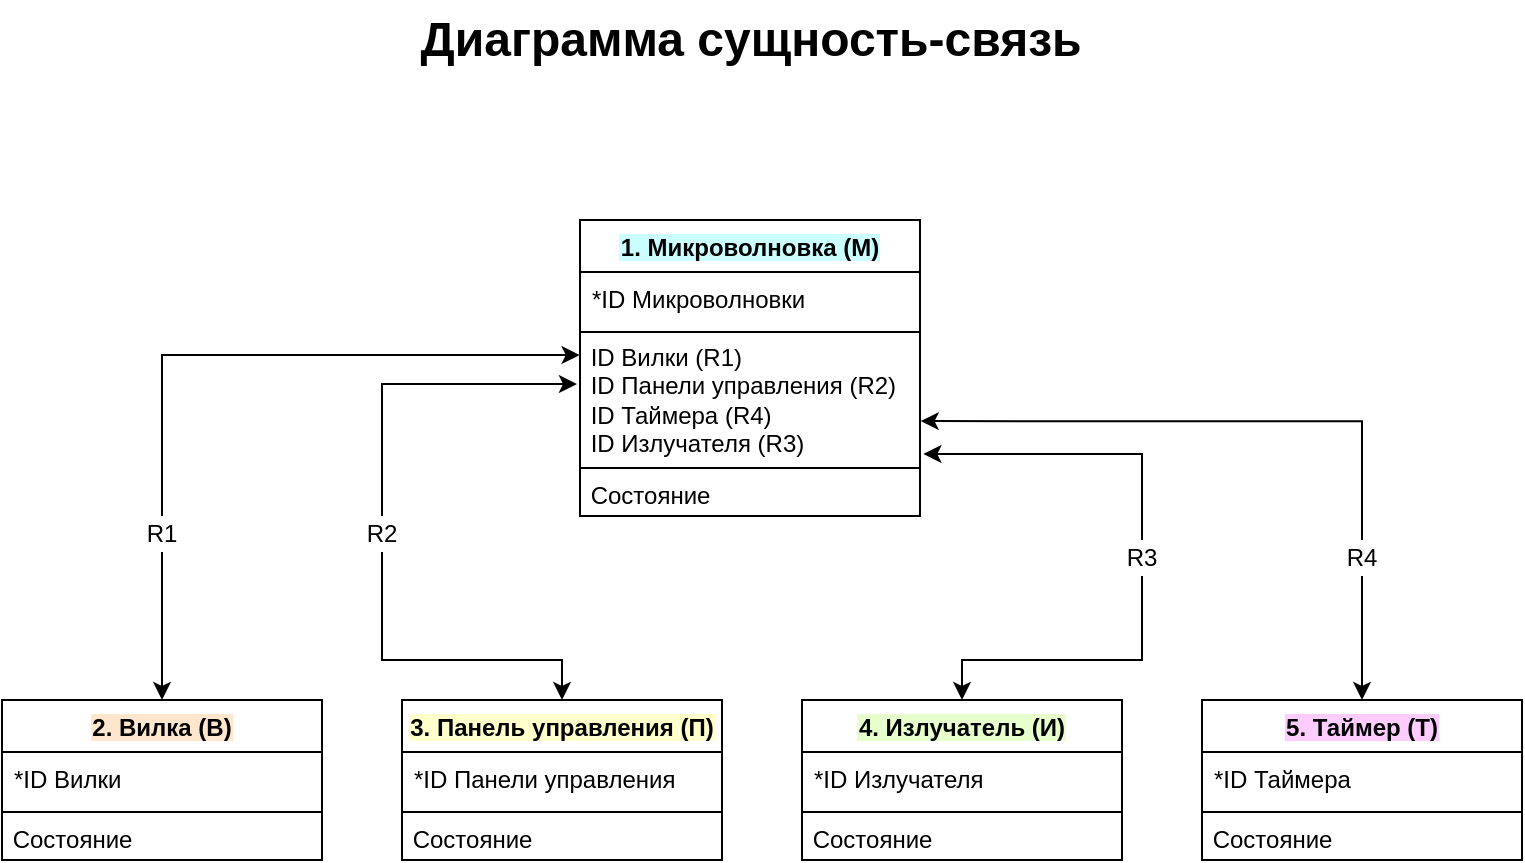 <mxfile version="19.0.3" type="github" pages="5">
  <diagram id="WL0TmlCvgIbPt6BTq2-x" name="ДСС">
    <mxGraphModel dx="1151" dy="597" grid="1" gridSize="10" guides="1" tooltips="1" connect="1" arrows="1" fold="1" page="1" pageScale="1" pageWidth="827" pageHeight="1169" math="0" shadow="0">
      <root>
        <mxCell id="0" />
        <mxCell id="1" parent="0" />
        <mxCell id="MXmY-MOGHhWC4QWFwruX-1" value="1. Микроволновка (М)" style="swimlane;fontStyle=1;align=center;verticalAlign=top;childLayout=stackLayout;horizontal=1;startSize=26;horizontalStack=0;resizeParent=1;resizeParentMax=0;resizeLast=0;collapsible=1;marginBottom=0;labelBackgroundColor=#CCFFFF;" parent="1" vertex="1">
          <mxGeometry x="329" y="200" width="170" height="148" as="geometry" />
        </mxCell>
        <mxCell id="MXmY-MOGHhWC4QWFwruX-2" value="*ID Микроволновки " style="text;strokeColor=none;fillColor=none;align=left;verticalAlign=top;spacingLeft=4;spacingRight=4;overflow=hidden;rotatable=0;points=[[0,0.5],[1,0.5]];portConstraint=eastwest;" parent="MXmY-MOGHhWC4QWFwruX-1" vertex="1">
          <mxGeometry y="26" width="170" height="26" as="geometry" />
        </mxCell>
        <mxCell id="MXmY-MOGHhWC4QWFwruX-3" value="" style="line;strokeWidth=1;fillColor=none;align=left;verticalAlign=middle;spacingTop=-1;spacingLeft=3;spacingRight=3;rotatable=0;labelPosition=right;points=[];portConstraint=eastwest;" parent="MXmY-MOGHhWC4QWFwruX-1" vertex="1">
          <mxGeometry y="52" width="170" height="8" as="geometry" />
        </mxCell>
        <mxCell id="MXmY-MOGHhWC4QWFwruX-11" value="&amp;nbsp;ID Вилки (R1)&lt;br style=&quot;padding: 0px; margin: 0px;&quot;&gt;&amp;nbsp;ID Панели управления (R2)&lt;br style=&quot;padding: 0px; margin: 0px;&quot;&gt;&amp;nbsp;ID Таймера (R4)&lt;br style=&quot;padding: 0px; margin: 0px;&quot;&gt;&amp;nbsp;ID Излучателя (R3)" style="text;html=1;align=left;verticalAlign=middle;resizable=0;points=[];autosize=1;strokeColor=none;fillColor=none;" parent="MXmY-MOGHhWC4QWFwruX-1" vertex="1">
          <mxGeometry y="60" width="170" height="60" as="geometry" />
        </mxCell>
        <mxCell id="MXmY-MOGHhWC4QWFwruX-13" value="" style="line;strokeWidth=1;fillColor=none;align=left;verticalAlign=middle;spacingTop=-1;spacingLeft=3;spacingRight=3;rotatable=0;labelPosition=right;points=[];portConstraint=eastwest;" parent="MXmY-MOGHhWC4QWFwruX-1" vertex="1">
          <mxGeometry y="120" width="170" height="8" as="geometry" />
        </mxCell>
        <mxCell id="MXmY-MOGHhWC4QWFwruX-12" value="&amp;nbsp;Состояние" style="text;html=1;align=left;verticalAlign=middle;resizable=0;points=[];autosize=1;strokeColor=none;fillColor=none;" parent="MXmY-MOGHhWC4QWFwruX-1" vertex="1">
          <mxGeometry y="128" width="170" height="20" as="geometry" />
        </mxCell>
        <mxCell id="MXmY-MOGHhWC4QWFwruX-6" value="" style="line;strokeWidth=1;fillColor=none;align=left;verticalAlign=middle;spacingTop=-1;spacingLeft=3;spacingRight=3;rotatable=0;labelPosition=right;points=[];portConstraint=eastwest;" parent="MXmY-MOGHhWC4QWFwruX-1" vertex="1">
          <mxGeometry y="148" width="170" as="geometry" />
        </mxCell>
        <mxCell id="MXmY-MOGHhWC4QWFwruX-5" value="Диаграмма сущность-связь" style="text;strokeColor=none;fillColor=none;html=1;fontSize=24;fontStyle=1;verticalAlign=middle;align=center;" parent="1" vertex="1">
          <mxGeometry x="364" y="90" width="100" height="40" as="geometry" />
        </mxCell>
        <mxCell id="MXmY-MOGHhWC4QWFwruX-36" style="edgeStyle=orthogonalEdgeStyle;rounded=0;orthogonalLoop=1;jettySize=auto;html=1;exitX=0.5;exitY=0;exitDx=0;exitDy=0;entryX=-0.001;entryY=0.125;entryDx=0;entryDy=0;entryPerimeter=0;startArrow=none;startFill=1;" parent="1" source="MXmY-MOGHhWC4QWFwruX-37" target="MXmY-MOGHhWC4QWFwruX-11" edge="1">
          <mxGeometry relative="1" as="geometry">
            <mxPoint x="280" y="304" as="targetPoint" />
            <Array as="points">
              <mxPoint x="120" y="268" />
            </Array>
          </mxGeometry>
        </mxCell>
        <mxCell id="MXmY-MOGHhWC4QWFwruX-14" value="2. Вилка (В)" style="swimlane;fontStyle=1;align=center;verticalAlign=top;childLayout=stackLayout;horizontal=1;startSize=26;horizontalStack=0;resizeParent=1;resizeParentMax=0;resizeLast=0;collapsible=1;marginBottom=0;labelBackgroundColor=#FFE6CC;" parent="1" vertex="1">
          <mxGeometry x="40" y="440" width="160" height="80" as="geometry" />
        </mxCell>
        <mxCell id="MXmY-MOGHhWC4QWFwruX-15" value="*ID Вилки " style="text;strokeColor=none;fillColor=none;align=left;verticalAlign=top;spacingLeft=4;spacingRight=4;overflow=hidden;rotatable=0;points=[[0,0.5],[1,0.5]];portConstraint=eastwest;" parent="MXmY-MOGHhWC4QWFwruX-14" vertex="1">
          <mxGeometry y="26" width="160" height="26" as="geometry" />
        </mxCell>
        <mxCell id="MXmY-MOGHhWC4QWFwruX-16" value="" style="line;strokeWidth=1;fillColor=none;align=left;verticalAlign=middle;spacingTop=-1;spacingLeft=3;spacingRight=3;rotatable=0;labelPosition=right;points=[];portConstraint=eastwest;" parent="MXmY-MOGHhWC4QWFwruX-14" vertex="1">
          <mxGeometry y="52" width="160" height="8" as="geometry" />
        </mxCell>
        <mxCell id="MXmY-MOGHhWC4QWFwruX-19" value="&amp;nbsp;Состояние" style="text;html=1;align=left;verticalAlign=middle;resizable=0;points=[];autosize=1;strokeColor=none;fillColor=none;" parent="MXmY-MOGHhWC4QWFwruX-14" vertex="1">
          <mxGeometry y="60" width="160" height="20" as="geometry" />
        </mxCell>
        <mxCell id="MXmY-MOGHhWC4QWFwruX-20" value="" style="line;strokeWidth=1;fillColor=none;align=left;verticalAlign=middle;spacingTop=-1;spacingLeft=3;spacingRight=3;rotatable=0;labelPosition=right;points=[];portConstraint=eastwest;" parent="MXmY-MOGHhWC4QWFwruX-14" vertex="1">
          <mxGeometry y="80" width="160" as="geometry" />
        </mxCell>
        <mxCell id="MXmY-MOGHhWC4QWFwruX-21" value="3. Панель управления (П)" style="swimlane;fontStyle=1;align=center;verticalAlign=top;childLayout=stackLayout;horizontal=1;startSize=26;horizontalStack=0;resizeParent=1;resizeParentMax=0;resizeLast=0;collapsible=1;marginBottom=0;labelBackgroundColor=#FFFFCC;" parent="1" vertex="1">
          <mxGeometry x="240" y="440" width="160" height="80" as="geometry" />
        </mxCell>
        <mxCell id="MXmY-MOGHhWC4QWFwruX-22" value="*ID Панели управления " style="text;strokeColor=none;fillColor=none;align=left;verticalAlign=top;spacingLeft=4;spacingRight=4;overflow=hidden;rotatable=0;points=[[0,0.5],[1,0.5]];portConstraint=eastwest;" parent="MXmY-MOGHhWC4QWFwruX-21" vertex="1">
          <mxGeometry y="26" width="160" height="26" as="geometry" />
        </mxCell>
        <mxCell id="MXmY-MOGHhWC4QWFwruX-23" value="" style="line;strokeWidth=1;fillColor=none;align=left;verticalAlign=middle;spacingTop=-1;spacingLeft=3;spacingRight=3;rotatable=0;labelPosition=right;points=[];portConstraint=eastwest;" parent="MXmY-MOGHhWC4QWFwruX-21" vertex="1">
          <mxGeometry y="52" width="160" height="8" as="geometry" />
        </mxCell>
        <mxCell id="MXmY-MOGHhWC4QWFwruX-24" value="&amp;nbsp;Состояние" style="text;html=1;align=left;verticalAlign=middle;resizable=0;points=[];autosize=1;strokeColor=none;fillColor=none;" parent="MXmY-MOGHhWC4QWFwruX-21" vertex="1">
          <mxGeometry y="60" width="160" height="20" as="geometry" />
        </mxCell>
        <mxCell id="MXmY-MOGHhWC4QWFwruX-25" value="" style="line;strokeWidth=1;fillColor=none;align=left;verticalAlign=middle;spacingTop=-1;spacingLeft=3;spacingRight=3;rotatable=0;labelPosition=right;points=[];portConstraint=eastwest;" parent="MXmY-MOGHhWC4QWFwruX-21" vertex="1">
          <mxGeometry y="80" width="160" as="geometry" />
        </mxCell>
        <mxCell id="MXmY-MOGHhWC4QWFwruX-43" style="edgeStyle=orthogonalEdgeStyle;rounded=0;orthogonalLoop=1;jettySize=auto;html=1;exitX=0.5;exitY=0;exitDx=0;exitDy=0;startArrow=none;startFill=1;entryX=1.01;entryY=0.943;entryDx=0;entryDy=0;entryPerimeter=0;" parent="1" source="MXmY-MOGHhWC4QWFwruX-44" target="MXmY-MOGHhWC4QWFwruX-11" edge="1">
          <mxGeometry relative="1" as="geometry">
            <mxPoint x="502" y="350" as="targetPoint" />
            <Array as="points">
              <mxPoint x="610" y="317" />
              <mxPoint x="500" y="317" />
            </Array>
          </mxGeometry>
        </mxCell>
        <mxCell id="MXmY-MOGHhWC4QWFwruX-26" value="4. Излучатель (И)" style="swimlane;fontStyle=1;align=center;verticalAlign=top;childLayout=stackLayout;horizontal=1;startSize=26;horizontalStack=0;resizeParent=1;resizeParentMax=0;resizeLast=0;collapsible=1;marginBottom=0;labelBackgroundColor=#E6FFCC;" parent="1" vertex="1">
          <mxGeometry x="440" y="440" width="160" height="80" as="geometry" />
        </mxCell>
        <mxCell id="MXmY-MOGHhWC4QWFwruX-27" value="*ID Излучателя" style="text;strokeColor=none;fillColor=none;align=left;verticalAlign=top;spacingLeft=4;spacingRight=4;overflow=hidden;rotatable=0;points=[[0,0.5],[1,0.5]];portConstraint=eastwest;" parent="MXmY-MOGHhWC4QWFwruX-26" vertex="1">
          <mxGeometry y="26" width="160" height="26" as="geometry" />
        </mxCell>
        <mxCell id="MXmY-MOGHhWC4QWFwruX-28" value="" style="line;strokeWidth=1;fillColor=none;align=left;verticalAlign=middle;spacingTop=-1;spacingLeft=3;spacingRight=3;rotatable=0;labelPosition=right;points=[];portConstraint=eastwest;" parent="MXmY-MOGHhWC4QWFwruX-26" vertex="1">
          <mxGeometry y="52" width="160" height="8" as="geometry" />
        </mxCell>
        <mxCell id="MXmY-MOGHhWC4QWFwruX-29" value="&amp;nbsp;Состояние" style="text;html=1;align=left;verticalAlign=middle;resizable=0;points=[];autosize=1;strokeColor=none;fillColor=none;" parent="MXmY-MOGHhWC4QWFwruX-26" vertex="1">
          <mxGeometry y="60" width="160" height="20" as="geometry" />
        </mxCell>
        <mxCell id="MXmY-MOGHhWC4QWFwruX-30" value="" style="line;strokeWidth=1;fillColor=none;align=left;verticalAlign=middle;spacingTop=-1;spacingLeft=3;spacingRight=3;rotatable=0;labelPosition=right;points=[];portConstraint=eastwest;" parent="MXmY-MOGHhWC4QWFwruX-26" vertex="1">
          <mxGeometry y="80" width="160" as="geometry" />
        </mxCell>
        <mxCell id="MXmY-MOGHhWC4QWFwruX-46" style="edgeStyle=orthogonalEdgeStyle;rounded=0;orthogonalLoop=1;jettySize=auto;html=1;exitX=0.5;exitY=0;exitDx=0;exitDy=0;entryX=1.002;entryY=0.676;entryDx=0;entryDy=0;entryPerimeter=0;startArrow=none;startFill=1;" parent="1" source="MXmY-MOGHhWC4QWFwruX-47" target="MXmY-MOGHhWC4QWFwruX-11" edge="1">
          <mxGeometry relative="1" as="geometry" />
        </mxCell>
        <mxCell id="MXmY-MOGHhWC4QWFwruX-31" value="5. Таймер (Т)" style="swimlane;fontStyle=1;align=center;verticalAlign=top;childLayout=stackLayout;horizontal=1;startSize=26;horizontalStack=0;resizeParent=1;resizeParentMax=0;resizeLast=0;collapsible=1;marginBottom=0;labelBackgroundColor=#FFCCFF;" parent="1" vertex="1">
          <mxGeometry x="640" y="440" width="160" height="80" as="geometry" />
        </mxCell>
        <mxCell id="MXmY-MOGHhWC4QWFwruX-32" value="*ID Таймера" style="text;strokeColor=none;fillColor=none;align=left;verticalAlign=top;spacingLeft=4;spacingRight=4;overflow=hidden;rotatable=0;points=[[0,0.5],[1,0.5]];portConstraint=eastwest;" parent="MXmY-MOGHhWC4QWFwruX-31" vertex="1">
          <mxGeometry y="26" width="160" height="26" as="geometry" />
        </mxCell>
        <mxCell id="MXmY-MOGHhWC4QWFwruX-33" value="" style="line;strokeWidth=1;fillColor=none;align=left;verticalAlign=middle;spacingTop=-1;spacingLeft=3;spacingRight=3;rotatable=0;labelPosition=right;points=[];portConstraint=eastwest;" parent="MXmY-MOGHhWC4QWFwruX-31" vertex="1">
          <mxGeometry y="52" width="160" height="8" as="geometry" />
        </mxCell>
        <mxCell id="MXmY-MOGHhWC4QWFwruX-34" value="&amp;nbsp;Состояние" style="text;html=1;align=left;verticalAlign=middle;resizable=0;points=[];autosize=1;strokeColor=none;fillColor=none;" parent="MXmY-MOGHhWC4QWFwruX-31" vertex="1">
          <mxGeometry y="60" width="160" height="20" as="geometry" />
        </mxCell>
        <mxCell id="MXmY-MOGHhWC4QWFwruX-35" value="" style="line;strokeWidth=1;fillColor=none;align=left;verticalAlign=middle;spacingTop=-1;spacingLeft=3;spacingRight=3;rotatable=0;labelPosition=right;points=[];portConstraint=eastwest;" parent="MXmY-MOGHhWC4QWFwruX-31" vertex="1">
          <mxGeometry y="80" width="160" as="geometry" />
        </mxCell>
        <mxCell id="MXmY-MOGHhWC4QWFwruX-37" value="R1" style="text;html=1;strokeColor=none;fillColor=none;align=center;verticalAlign=middle;whiteSpace=wrap;rounded=0;" parent="1" vertex="1">
          <mxGeometry x="90" y="348" width="60" height="18" as="geometry" />
        </mxCell>
        <mxCell id="MXmY-MOGHhWC4QWFwruX-39" value="" style="edgeStyle=orthogonalEdgeStyle;rounded=0;orthogonalLoop=1;jettySize=auto;html=1;exitX=0.5;exitY=0;exitDx=0;exitDy=0;entryX=0.5;entryY=1;entryDx=0;entryDy=0;startArrow=classic;startFill=1;endArrow=none;" parent="1" source="MXmY-MOGHhWC4QWFwruX-14" target="MXmY-MOGHhWC4QWFwruX-37" edge="1">
          <mxGeometry relative="1" as="geometry">
            <mxPoint x="120.0" y="440.0" as="sourcePoint" />
            <mxPoint x="279.84" y="307.5" as="targetPoint" />
            <Array as="points" />
          </mxGeometry>
        </mxCell>
        <mxCell id="MXmY-MOGHhWC4QWFwruX-40" style="edgeStyle=orthogonalEdgeStyle;rounded=0;orthogonalLoop=1;jettySize=auto;html=1;exitX=0.5;exitY=0;exitDx=0;exitDy=0;entryX=-0.009;entryY=0.367;entryDx=0;entryDy=0;entryPerimeter=0;startArrow=none;startFill=1;" parent="1" source="MXmY-MOGHhWC4QWFwruX-41" target="MXmY-MOGHhWC4QWFwruX-11" edge="1">
          <mxGeometry relative="1" as="geometry">
            <mxPoint x="120.16" y="356.5" as="sourcePoint" />
            <mxPoint x="280.0" y="322" as="targetPoint" />
            <Array as="points">
              <mxPoint x="230" y="282" />
            </Array>
          </mxGeometry>
        </mxCell>
        <mxCell id="MXmY-MOGHhWC4QWFwruX-41" value="R2" style="text;html=1;strokeColor=none;fillColor=none;align=center;verticalAlign=middle;whiteSpace=wrap;rounded=0;" parent="1" vertex="1">
          <mxGeometry x="200" y="348" width="60" height="18" as="geometry" />
        </mxCell>
        <mxCell id="MXmY-MOGHhWC4QWFwruX-42" value="" style="edgeStyle=orthogonalEdgeStyle;rounded=0;orthogonalLoop=1;jettySize=auto;html=1;exitX=0.5;exitY=0;exitDx=0;exitDy=0;entryX=0.5;entryY=1;entryDx=0;entryDy=0;startArrow=classic;startFill=1;endArrow=none;" parent="1" source="MXmY-MOGHhWC4QWFwruX-21" target="MXmY-MOGHhWC4QWFwruX-41" edge="1">
          <mxGeometry relative="1" as="geometry">
            <mxPoint x="320" y="440" as="sourcePoint" />
            <mxPoint x="338.56" y="322.02" as="targetPoint" />
            <Array as="points">
              <mxPoint x="320" y="420" />
              <mxPoint x="230" y="420" />
            </Array>
          </mxGeometry>
        </mxCell>
        <mxCell id="MXmY-MOGHhWC4QWFwruX-44" value="R3" style="text;html=1;strokeColor=none;fillColor=none;align=center;verticalAlign=middle;whiteSpace=wrap;rounded=0;" parent="1" vertex="1">
          <mxGeometry x="580" y="360" width="60" height="18" as="geometry" />
        </mxCell>
        <mxCell id="MXmY-MOGHhWC4QWFwruX-45" value="" style="edgeStyle=orthogonalEdgeStyle;rounded=0;orthogonalLoop=1;jettySize=auto;html=1;exitX=0.5;exitY=0;exitDx=0;exitDy=0;startArrow=classic;startFill=1;entryX=0.5;entryY=1;entryDx=0;entryDy=0;endArrow=none;" parent="1" source="MXmY-MOGHhWC4QWFwruX-26" target="MXmY-MOGHhWC4QWFwruX-44" edge="1">
          <mxGeometry relative="1" as="geometry">
            <mxPoint x="501.92" y="341.22" as="targetPoint" />
            <mxPoint x="520" y="440" as="sourcePoint" />
            <Array as="points">
              <mxPoint x="520" y="420" />
              <mxPoint x="610" y="420" />
              <mxPoint x="610" y="378" />
            </Array>
          </mxGeometry>
        </mxCell>
        <mxCell id="MXmY-MOGHhWC4QWFwruX-47" value="R4" style="text;html=1;strokeColor=none;fillColor=none;align=center;verticalAlign=middle;whiteSpace=wrap;rounded=0;" parent="1" vertex="1">
          <mxGeometry x="690" y="360" width="60" height="18" as="geometry" />
        </mxCell>
        <mxCell id="MXmY-MOGHhWC4QWFwruX-48" value="" style="edgeStyle=orthogonalEdgeStyle;rounded=0;orthogonalLoop=1;jettySize=auto;html=1;exitX=0.5;exitY=0;exitDx=0;exitDy=0;entryX=0.5;entryY=1;entryDx=0;entryDy=0;startArrow=classic;startFill=1;endArrow=none;" parent="1" source="MXmY-MOGHhWC4QWFwruX-31" target="MXmY-MOGHhWC4QWFwruX-47" edge="1">
          <mxGeometry relative="1" as="geometry">
            <mxPoint x="720" y="440" as="sourcePoint" />
            <mxPoint x="490.32" y="340.56" as="targetPoint" />
          </mxGeometry>
        </mxCell>
      </root>
    </mxGraphModel>
  </diagram>
  <diagram id="7aaWy_9meoYg4TMuI5q4" name="ДПС">
    <mxGraphModel dx="1099" dy="570" grid="1" gridSize="10" guides="1" tooltips="1" connect="1" arrows="1" fold="1" page="1" pageScale="1" pageWidth="827" pageHeight="1169" math="0" shadow="0">
      <root>
        <mxCell id="0" />
        <mxCell id="1" parent="0" />
        <mxCell id="4Kq70WI2WdbL3F6pqiKO-1" value="Диаграмма переходов состояний" style="text;strokeColor=none;fillColor=none;html=1;fontSize=24;fontStyle=1;verticalAlign=middle;align=center;" parent="1" vertex="1">
          <mxGeometry x="790" y="30" width="100" height="40" as="geometry" />
        </mxCell>
        <mxCell id="4Kq70WI2WdbL3F6pqiKO-2" value="&lt;span style=&quot;background-color: rgb(204, 255, 255);&quot;&gt;&lt;font style=&quot;font-size: 18px;&quot;&gt;Микроволновка&lt;/font&gt;&lt;/span&gt;" style="text;strokeColor=none;fillColor=none;html=1;fontSize=24;fontStyle=1;verticalAlign=middle;align=center;" parent="1" vertex="1">
          <mxGeometry x="40" y="110" width="100" height="40" as="geometry" />
        </mxCell>
        <mxCell id="4Kq70WI2WdbL3F6pqiKO-6" style="edgeStyle=orthogonalEdgeStyle;rounded=0;orthogonalLoop=1;jettySize=auto;html=1;exitX=0.5;exitY=1;exitDx=0;exitDy=0;entryX=0.5;entryY=0;entryDx=0;entryDy=0;fontSize=12;fontColor=none;startArrow=none;startFill=0;endArrow=classic;endFill=1;" parent="1" source="4Kq70WI2WdbL3F6pqiKO-16" target="4Kq70WI2WdbL3F6pqiKO-5" edge="1">
          <mxGeometry relative="1" as="geometry" />
        </mxCell>
        <mxCell id="4Kq70WI2WdbL3F6pqiKO-12" style="edgeStyle=orthogonalEdgeStyle;rounded=0;orthogonalLoop=1;jettySize=auto;html=1;exitX=0.5;exitY=0;exitDx=0;exitDy=0;fontSize=12;fontColor=none;startArrow=classic;startFill=1;endArrow=none;endFill=0;" parent="1" source="4Kq70WI2WdbL3F6pqiKO-3" edge="1">
          <mxGeometry relative="1" as="geometry">
            <mxPoint x="110" y="220" as="targetPoint" />
          </mxGeometry>
        </mxCell>
        <mxCell id="4Kq70WI2WdbL3F6pqiKO-3" value="&lt;font style=&quot;font-size: 12px;&quot;&gt;1. Выключена&lt;/font&gt;" style="rounded=0;whiteSpace=wrap;html=1;labelBackgroundColor=none;fontSize=18;" parent="1" vertex="1">
          <mxGeometry x="50" y="290" width="120" height="40" as="geometry" />
        </mxCell>
        <mxCell id="4Kq70WI2WdbL3F6pqiKO-7" style="edgeStyle=orthogonalEdgeStyle;rounded=0;orthogonalLoop=1;jettySize=auto;html=1;entryX=0;entryY=0.5;entryDx=0;entryDy=0;fontSize=12;fontColor=none;startArrow=none;startFill=0;endArrow=classic;endFill=1;exitX=0.5;exitY=0;exitDx=0;exitDy=0;" parent="1" target="4Kq70WI2WdbL3F6pqiKO-3" edge="1">
          <mxGeometry relative="1" as="geometry">
            <mxPoint x="20" y="370" as="sourcePoint" />
            <Array as="points">
              <mxPoint x="20" y="310" />
            </Array>
          </mxGeometry>
        </mxCell>
        <mxCell id="4Kq70WI2WdbL3F6pqiKO-13" style="edgeStyle=orthogonalEdgeStyle;rounded=0;orthogonalLoop=1;jettySize=auto;html=1;entryX=0;entryY=0.25;entryDx=0;entryDy=0;fontSize=12;fontColor=none;startArrow=none;startFill=0;endArrow=classic;endFill=1;exitX=1;exitY=0.5;exitDx=0;exitDy=0;" parent="1" source="KpCcAzfjFwQ45rd_bIXx-12" target="4Kq70WI2WdbL3F6pqiKO-8" edge="1">
          <mxGeometry relative="1" as="geometry">
            <mxPoint x="170" y="460" as="sourcePoint" />
            <Array as="points" />
          </mxGeometry>
        </mxCell>
        <mxCell id="4Kq70WI2WdbL3F6pqiKO-5" value="&lt;font style=&quot;font-size: 12px;&quot;&gt;2. Режим ожидания&lt;/font&gt;" style="rounded=0;whiteSpace=wrap;html=1;labelBackgroundColor=none;fontSize=18;" parent="1" vertex="1">
          <mxGeometry x="50" y="450" width="120" height="40" as="geometry" />
        </mxCell>
        <mxCell id="4Kq70WI2WdbL3F6pqiKO-14" style="edgeStyle=orthogonalEdgeStyle;rounded=0;orthogonalLoop=1;jettySize=auto;html=1;exitX=1;exitY=0.5;exitDx=0;exitDy=0;entryX=0;entryY=0.25;entryDx=0;entryDy=0;fontSize=12;fontColor=none;startArrow=none;startFill=0;endArrow=classic;endFill=1;" parent="1" source="KpCcAzfjFwQ45rd_bIXx-22" target="4Kq70WI2WdbL3F6pqiKO-9" edge="1">
          <mxGeometry relative="1" as="geometry">
            <Array as="points" />
          </mxGeometry>
        </mxCell>
        <mxCell id="KpCcAzfjFwQ45rd_bIXx-3" style="edgeStyle=orthogonalEdgeStyle;rounded=0;orthogonalLoop=1;jettySize=auto;html=1;exitX=0.5;exitY=0;exitDx=0;exitDy=0;entryX=1;entryY=0.75;entryDx=0;entryDy=0;fontSize=12;fontColor=none;startArrow=none;startFill=0;endArrow=classic;endFill=1;" parent="1" source="KpCcAzfjFwQ45rd_bIXx-6" target="4Kq70WI2WdbL3F6pqiKO-3" edge="1">
          <mxGeometry relative="1" as="geometry" />
        </mxCell>
        <mxCell id="KpCcAzfjFwQ45rd_bIXx-14" style="edgeStyle=orthogonalEdgeStyle;rounded=0;orthogonalLoop=1;jettySize=auto;html=1;exitX=0;exitY=0.5;exitDx=0;exitDy=0;entryX=1;entryY=0.75;entryDx=0;entryDy=0;fontSize=12;fontColor=none;startArrow=none;startFill=0;endArrow=classic;endFill=1;" parent="1" source="KpCcAzfjFwQ45rd_bIXx-16" target="4Kq70WI2WdbL3F6pqiKO-5" edge="1">
          <mxGeometry relative="1" as="geometry" />
        </mxCell>
        <mxCell id="4Kq70WI2WdbL3F6pqiKO-8" value="&lt;font style=&quot;font-size: 12px;&quot;&gt;3. Режим выбран&lt;/font&gt;" style="rounded=0;whiteSpace=wrap;html=1;labelBackgroundColor=none;fontSize=18;" parent="1" vertex="1">
          <mxGeometry x="290" y="450" width="120" height="40" as="geometry" />
        </mxCell>
        <mxCell id="4Kq70WI2WdbL3F6pqiKO-15" style="edgeStyle=orthogonalEdgeStyle;rounded=0;orthogonalLoop=1;jettySize=auto;html=1;exitX=1;exitY=0.5;exitDx=0;exitDy=0;entryX=0;entryY=0.5;entryDx=0;entryDy=0;fontSize=12;fontColor=none;startArrow=none;startFill=0;endArrow=classic;endFill=1;" parent="1" source="KpCcAzfjFwQ45rd_bIXx-38" target="4Kq70WI2WdbL3F6pqiKO-11" edge="1">
          <mxGeometry relative="1" as="geometry" />
        </mxCell>
        <mxCell id="KpCcAzfjFwQ45rd_bIXx-4" style="edgeStyle=orthogonalEdgeStyle;rounded=0;orthogonalLoop=1;jettySize=auto;html=1;exitX=0.5;exitY=0;exitDx=0;exitDy=0;entryX=1;entryY=0.5;entryDx=0;entryDy=0;fontSize=12;fontColor=none;startArrow=none;startFill=0;endArrow=classic;endFill=1;" parent="1" source="KpCcAzfjFwQ45rd_bIXx-8" target="4Kq70WI2WdbL3F6pqiKO-3" edge="1">
          <mxGeometry relative="1" as="geometry" />
        </mxCell>
        <mxCell id="KpCcAzfjFwQ45rd_bIXx-24" style="edgeStyle=orthogonalEdgeStyle;rounded=0;orthogonalLoop=1;jettySize=auto;html=1;exitX=0;exitY=0.5;exitDx=0;exitDy=0;entryX=1;entryY=0.75;entryDx=0;entryDy=0;fontSize=12;fontColor=none;startArrow=none;startFill=0;endArrow=classic;endFill=1;" parent="1" source="KpCcAzfjFwQ45rd_bIXx-25" target="4Kq70WI2WdbL3F6pqiKO-8" edge="1">
          <mxGeometry relative="1" as="geometry" />
        </mxCell>
        <mxCell id="4Kq70WI2WdbL3F6pqiKO-9" value="&lt;font style=&quot;font-size: 12px;&quot;&gt;4. Таймер установлен&lt;/font&gt;" style="rounded=0;whiteSpace=wrap;html=1;labelBackgroundColor=none;fontSize=12;verticalAlign=middle;" parent="1" vertex="1">
          <mxGeometry x="530" y="450" width="120" height="40" as="geometry" />
        </mxCell>
        <mxCell id="KpCcAzfjFwQ45rd_bIXx-5" style="edgeStyle=orthogonalEdgeStyle;rounded=0;orthogonalLoop=1;jettySize=auto;html=1;exitX=0.5;exitY=0;exitDx=0;exitDy=0;entryX=1;entryY=0.25;entryDx=0;entryDy=0;fontSize=12;fontColor=none;startArrow=none;startFill=0;endArrow=classic;endFill=1;" parent="1" source="KpCcAzfjFwQ45rd_bIXx-10" target="4Kq70WI2WdbL3F6pqiKO-3" edge="1">
          <mxGeometry relative="1" as="geometry">
            <Array as="points" />
          </mxGeometry>
        </mxCell>
        <mxCell id="KpCcAzfjFwQ45rd_bIXx-28" style="edgeStyle=orthogonalEdgeStyle;rounded=0;orthogonalLoop=1;jettySize=auto;html=1;exitX=0;exitY=0.5;exitDx=0;exitDy=0;entryX=0.5;entryY=1;entryDx=0;entryDy=0;fontSize=12;fontColor=none;startArrow=none;startFill=0;endArrow=classic;endFill=1;" parent="1" source="KpCcAzfjFwQ45rd_bIXx-40" target="4Kq70WI2WdbL3F6pqiKO-5" edge="1">
          <mxGeometry relative="1" as="geometry">
            <Array as="points" />
          </mxGeometry>
        </mxCell>
        <mxCell id="4Kq70WI2WdbL3F6pqiKO-11" value="&lt;font style=&quot;font-size: 12px;&quot;&gt;5. Нагрев&lt;/font&gt;" style="rounded=0;whiteSpace=wrap;html=1;labelBackgroundColor=none;fontSize=12;verticalAlign=middle;" parent="1" vertex="1">
          <mxGeometry x="770" y="450" width="120" height="40" as="geometry" />
        </mxCell>
        <mxCell id="4Kq70WI2WdbL3F6pqiKO-16" value="М1" style="text;html=1;strokeColor=none;fillColor=none;align=center;verticalAlign=middle;whiteSpace=wrap;rounded=0;labelBackgroundColor=none;fontSize=12;fontColor=none;" parent="1" vertex="1">
          <mxGeometry x="80" y="370" width="60" height="30" as="geometry" />
        </mxCell>
        <mxCell id="4Kq70WI2WdbL3F6pqiKO-17" value="" style="edgeStyle=orthogonalEdgeStyle;rounded=0;orthogonalLoop=1;jettySize=auto;html=1;exitX=0.5;exitY=1;exitDx=0;exitDy=0;entryX=0.5;entryY=0;entryDx=0;entryDy=0;fontSize=12;fontColor=none;startArrow=none;startFill=0;endArrow=none;endFill=1;" parent="1" source="4Kq70WI2WdbL3F6pqiKO-3" target="4Kq70WI2WdbL3F6pqiKO-16" edge="1">
          <mxGeometry relative="1" as="geometry">
            <mxPoint x="110" y="330" as="sourcePoint" />
            <mxPoint x="110" y="450" as="targetPoint" />
          </mxGeometry>
        </mxCell>
        <mxCell id="4Kq70WI2WdbL3F6pqiKO-18" value="&lt;b&gt;М1&lt;/b&gt;: Включение&lt;br style=&quot;font-size: 13px;&quot;&gt;&lt;b&gt;M2&lt;/b&gt;: Выключение&lt;br style=&quot;font-size: 13px;&quot;&gt;&lt;b&gt;М3&lt;/b&gt;: Выбор режима&lt;br style=&quot;font-size: 13px;&quot;&gt;&lt;b&gt;М4&lt;/b&gt;: Сброс режима&lt;br style=&quot;font-size: 13px;&quot;&gt;&lt;b&gt;М5&lt;/b&gt;: Установка таймера&lt;br style=&quot;font-size: 13px;&quot;&gt;&lt;b&gt;М6&lt;/b&gt;: Сброс таймера&lt;br style=&quot;font-size: 13px;&quot;&gt;&lt;b&gt;М7&lt;/b&gt;: Начало нагрева&lt;br style=&quot;font-size: 13px;&quot;&gt;&lt;b&gt;M8&lt;/b&gt;: Остановка таймера&lt;br style=&quot;font-size: 13px;&quot;&gt;&lt;b&gt;М9&lt;/b&gt;: Конец нагрева" style="text;html=1;strokeColor=#CCFFFF;fillColor=#CCFFFF;align=left;verticalAlign=top;whiteSpace=wrap;rounded=0;labelBackgroundColor=none;fontSize=13;" parent="1" vertex="1">
          <mxGeometry x="250" y="110" width="170" height="160" as="geometry" />
        </mxCell>
        <mxCell id="KpCcAzfjFwQ45rd_bIXx-1" value="М2" style="text;html=1;strokeColor=none;fillColor=none;align=center;verticalAlign=middle;whiteSpace=wrap;rounded=0;labelBackgroundColor=none;fontSize=12;fontColor=none;" parent="1" vertex="1">
          <mxGeometry y="370" width="40" height="30" as="geometry" />
        </mxCell>
        <mxCell id="KpCcAzfjFwQ45rd_bIXx-2" value="" style="edgeStyle=orthogonalEdgeStyle;rounded=0;orthogonalLoop=1;jettySize=auto;html=1;exitX=0;exitY=0.5;exitDx=0;exitDy=0;entryX=0.5;entryY=1;entryDx=0;entryDy=0;fontSize=12;fontColor=none;startArrow=none;startFill=0;endArrow=none;endFill=1;" parent="1" source="4Kq70WI2WdbL3F6pqiKO-5" edge="1">
          <mxGeometry relative="1" as="geometry">
            <mxPoint x="50" y="470" as="sourcePoint" />
            <mxPoint x="20" y="400" as="targetPoint" />
            <Array as="points">
              <mxPoint x="20" y="470" />
            </Array>
          </mxGeometry>
        </mxCell>
        <mxCell id="KpCcAzfjFwQ45rd_bIXx-6" value="М2" style="text;html=1;strokeColor=none;fillColor=none;align=center;verticalAlign=middle;whiteSpace=wrap;rounded=0;labelBackgroundColor=none;fontSize=12;fontColor=none;" parent="1" vertex="1">
          <mxGeometry x="320" y="370" width="60" height="30" as="geometry" />
        </mxCell>
        <mxCell id="KpCcAzfjFwQ45rd_bIXx-7" value="" style="edgeStyle=orthogonalEdgeStyle;rounded=0;orthogonalLoop=1;jettySize=auto;html=1;exitX=0.5;exitY=0;exitDx=0;exitDy=0;entryX=0.5;entryY=1;entryDx=0;entryDy=0;fontSize=12;fontColor=none;startArrow=none;startFill=0;endArrow=none;endFill=1;" parent="1" source="4Kq70WI2WdbL3F6pqiKO-8" target="KpCcAzfjFwQ45rd_bIXx-6" edge="1">
          <mxGeometry relative="1" as="geometry">
            <mxPoint x="350" y="450" as="sourcePoint" />
            <mxPoint x="170" y="320" as="targetPoint" />
          </mxGeometry>
        </mxCell>
        <mxCell id="KpCcAzfjFwQ45rd_bIXx-8" value="М2" style="text;html=1;strokeColor=none;fillColor=none;align=center;verticalAlign=middle;whiteSpace=wrap;rounded=0;labelBackgroundColor=none;fontSize=12;fontColor=none;" parent="1" vertex="1">
          <mxGeometry x="560" y="370" width="60" height="30" as="geometry" />
        </mxCell>
        <mxCell id="KpCcAzfjFwQ45rd_bIXx-9" value="" style="edgeStyle=orthogonalEdgeStyle;rounded=0;orthogonalLoop=1;jettySize=auto;html=1;exitX=0.5;exitY=0;exitDx=0;exitDy=0;entryX=0.5;entryY=1;entryDx=0;entryDy=0;fontSize=12;fontColor=none;startArrow=none;startFill=0;endArrow=none;endFill=1;" parent="1" source="4Kq70WI2WdbL3F6pqiKO-9" target="KpCcAzfjFwQ45rd_bIXx-8" edge="1">
          <mxGeometry relative="1" as="geometry">
            <mxPoint x="590" y="450" as="sourcePoint" />
            <mxPoint x="170" y="310" as="targetPoint" />
          </mxGeometry>
        </mxCell>
        <mxCell id="KpCcAzfjFwQ45rd_bIXx-10" value="М2" style="text;html=1;strokeColor=none;fillColor=none;align=center;verticalAlign=middle;whiteSpace=wrap;rounded=0;labelBackgroundColor=none;fontSize=12;fontColor=none;" parent="1" vertex="1">
          <mxGeometry x="800" y="370" width="60" height="30" as="geometry" />
        </mxCell>
        <mxCell id="KpCcAzfjFwQ45rd_bIXx-11" value="" style="edgeStyle=orthogonalEdgeStyle;rounded=0;orthogonalLoop=1;jettySize=auto;html=1;exitX=0.5;exitY=0;exitDx=0;exitDy=0;fontSize=12;fontColor=none;startArrow=none;startFill=0;endArrow=none;endFill=1;entryX=0.5;entryY=1;entryDx=0;entryDy=0;" parent="1" source="4Kq70WI2WdbL3F6pqiKO-11" target="KpCcAzfjFwQ45rd_bIXx-10" edge="1">
          <mxGeometry relative="1" as="geometry">
            <mxPoint x="650" y="630" as="sourcePoint" />
            <mxPoint x="770" y="400" as="targetPoint" />
            <Array as="points">
              <mxPoint x="830" y="420" />
              <mxPoint x="830" y="420" />
            </Array>
          </mxGeometry>
        </mxCell>
        <mxCell id="KpCcAzfjFwQ45rd_bIXx-12" value="М3" style="text;html=1;strokeColor=none;fillColor=none;align=center;verticalAlign=middle;whiteSpace=wrap;rounded=0;labelBackgroundColor=none;fontSize=12;fontColor=none;" parent="1" vertex="1">
          <mxGeometry x="210" y="450" width="40" height="20" as="geometry" />
        </mxCell>
        <mxCell id="KpCcAzfjFwQ45rd_bIXx-13" value="" style="edgeStyle=orthogonalEdgeStyle;rounded=0;orthogonalLoop=1;jettySize=auto;html=1;fontSize=12;fontColor=none;startArrow=none;startFill=0;endArrow=none;endFill=1;" parent="1" target="KpCcAzfjFwQ45rd_bIXx-12" edge="1">
          <mxGeometry relative="1" as="geometry">
            <mxPoint x="170" y="460" as="sourcePoint" />
            <mxPoint x="290" y="460" as="targetPoint" />
            <Array as="points">
              <mxPoint x="190" y="460" />
              <mxPoint x="190" y="460" />
            </Array>
          </mxGeometry>
        </mxCell>
        <mxCell id="KpCcAzfjFwQ45rd_bIXx-16" value="М4" style="text;html=1;strokeColor=none;fillColor=none;align=center;verticalAlign=middle;whiteSpace=wrap;rounded=0;labelBackgroundColor=none;fontSize=12;fontColor=none;" parent="1" vertex="1">
          <mxGeometry x="210" y="470" width="40" height="20" as="geometry" />
        </mxCell>
        <mxCell id="KpCcAzfjFwQ45rd_bIXx-17" value="" style="edgeStyle=orthogonalEdgeStyle;rounded=0;orthogonalLoop=1;jettySize=auto;html=1;exitX=0;exitY=0.75;exitDx=0;exitDy=0;entryX=1;entryY=0.5;entryDx=0;entryDy=0;fontSize=12;fontColor=none;startArrow=none;startFill=0;endArrow=none;endFill=1;" parent="1" source="4Kq70WI2WdbL3F6pqiKO-8" target="KpCcAzfjFwQ45rd_bIXx-16" edge="1">
          <mxGeometry relative="1" as="geometry">
            <mxPoint x="290" y="480" as="sourcePoint" />
            <mxPoint x="170" y="480" as="targetPoint" />
          </mxGeometry>
        </mxCell>
        <mxCell id="KpCcAzfjFwQ45rd_bIXx-19" style="edgeStyle=orthogonalEdgeStyle;rounded=0;orthogonalLoop=1;jettySize=auto;html=1;exitX=1;exitY=0.5;exitDx=0;exitDy=0;entryX=0.75;entryY=1;entryDx=0;entryDy=0;fontSize=12;fontColor=none;startArrow=none;startFill=0;endArrow=classic;endFill=1;" parent="1" source="KpCcAzfjFwQ45rd_bIXx-20" target="4Kq70WI2WdbL3F6pqiKO-8" edge="1">
          <mxGeometry relative="1" as="geometry" />
        </mxCell>
        <mxCell id="KpCcAzfjFwQ45rd_bIXx-20" value="М3" style="text;html=1;strokeColor=none;fillColor=none;align=center;verticalAlign=middle;whiteSpace=wrap;rounded=0;labelBackgroundColor=none;fontSize=12;fontColor=none;" parent="1" vertex="1">
          <mxGeometry x="340" y="500" width="20" height="20" as="geometry" />
        </mxCell>
        <mxCell id="KpCcAzfjFwQ45rd_bIXx-21" value="" style="edgeStyle=orthogonalEdgeStyle;rounded=0;orthogonalLoop=1;jettySize=auto;html=1;exitX=0.25;exitY=1;exitDx=0;exitDy=0;entryX=0;entryY=0.5;entryDx=0;entryDy=0;fontSize=12;fontColor=none;startArrow=none;startFill=0;endArrow=none;endFill=1;" parent="1" source="4Kq70WI2WdbL3F6pqiKO-8" target="KpCcAzfjFwQ45rd_bIXx-20" edge="1">
          <mxGeometry relative="1" as="geometry">
            <mxPoint x="320" y="490" as="sourcePoint" />
            <mxPoint x="380" y="490" as="targetPoint" />
            <Array as="points">
              <mxPoint x="320" y="510" />
            </Array>
          </mxGeometry>
        </mxCell>
        <mxCell id="KpCcAzfjFwQ45rd_bIXx-22" value="М5" style="text;html=1;strokeColor=none;fillColor=none;align=center;verticalAlign=middle;whiteSpace=wrap;rounded=0;labelBackgroundColor=none;fontSize=12;fontColor=none;" parent="1" vertex="1">
          <mxGeometry x="450" y="450" width="40" height="20" as="geometry" />
        </mxCell>
        <mxCell id="KpCcAzfjFwQ45rd_bIXx-23" value="" style="edgeStyle=orthogonalEdgeStyle;rounded=0;orthogonalLoop=1;jettySize=auto;html=1;exitX=1;exitY=0.25;exitDx=0;exitDy=0;entryX=0;entryY=0.5;entryDx=0;entryDy=0;fontSize=12;fontColor=none;startArrow=none;startFill=0;endArrow=none;endFill=1;" parent="1" source="4Kq70WI2WdbL3F6pqiKO-8" target="KpCcAzfjFwQ45rd_bIXx-22" edge="1">
          <mxGeometry relative="1" as="geometry">
            <mxPoint x="410" y="460.0" as="sourcePoint" />
            <mxPoint x="530" y="460.0" as="targetPoint" />
            <Array as="points" />
          </mxGeometry>
        </mxCell>
        <mxCell id="KpCcAzfjFwQ45rd_bIXx-25" value="М6" style="text;html=1;strokeColor=none;fillColor=none;align=center;verticalAlign=middle;whiteSpace=wrap;rounded=0;labelBackgroundColor=none;fontSize=12;fontColor=none;" parent="1" vertex="1">
          <mxGeometry x="450" y="470" width="40" height="20" as="geometry" />
        </mxCell>
        <mxCell id="KpCcAzfjFwQ45rd_bIXx-26" value="" style="edgeStyle=orthogonalEdgeStyle;rounded=0;orthogonalLoop=1;jettySize=auto;html=1;exitX=0;exitY=0.75;exitDx=0;exitDy=0;entryX=1;entryY=0.5;entryDx=0;entryDy=0;fontSize=12;fontColor=none;startArrow=none;startFill=0;endArrow=none;endFill=1;" parent="1" source="4Kq70WI2WdbL3F6pqiKO-9" target="KpCcAzfjFwQ45rd_bIXx-25" edge="1">
          <mxGeometry relative="1" as="geometry">
            <mxPoint x="530" y="480.0" as="sourcePoint" />
            <mxPoint x="410" y="480.0" as="targetPoint" />
          </mxGeometry>
        </mxCell>
        <mxCell id="KpCcAzfjFwQ45rd_bIXx-32" style="edgeStyle=orthogonalEdgeStyle;rounded=0;orthogonalLoop=1;jettySize=auto;html=1;exitX=1;exitY=0.5;exitDx=0;exitDy=0;entryX=0.75;entryY=1;entryDx=0;entryDy=0;fontSize=12;fontColor=none;startArrow=none;startFill=0;endArrow=classic;endFill=1;" parent="1" source="KpCcAzfjFwQ45rd_bIXx-34" target="4Kq70WI2WdbL3F6pqiKO-9" edge="1">
          <mxGeometry relative="1" as="geometry" />
        </mxCell>
        <mxCell id="KpCcAzfjFwQ45rd_bIXx-33" style="edgeStyle=orthogonalEdgeStyle;rounded=0;orthogonalLoop=1;jettySize=auto;html=1;exitX=1;exitY=0.5;exitDx=0;exitDy=0;entryX=0.875;entryY=1.02;entryDx=0;entryDy=0;fontSize=12;fontColor=none;startArrow=none;startFill=0;endArrow=classic;endFill=1;entryPerimeter=0;" parent="1" source="KpCcAzfjFwQ45rd_bIXx-36" target="4Kq70WI2WdbL3F6pqiKO-9" edge="1">
          <mxGeometry relative="1" as="geometry">
            <mxPoint x="550" y="520" as="sourcePoint" />
            <mxPoint x="610" y="520" as="targetPoint" />
            <Array as="points">
              <mxPoint x="635" y="530" />
            </Array>
          </mxGeometry>
        </mxCell>
        <mxCell id="KpCcAzfjFwQ45rd_bIXx-34" value="М5" style="text;html=1;strokeColor=none;fillColor=none;align=center;verticalAlign=middle;whiteSpace=wrap;rounded=0;labelBackgroundColor=none;fontSize=12;fontColor=none;" parent="1" vertex="1">
          <mxGeometry x="580" y="500" width="20" height="20" as="geometry" />
        </mxCell>
        <mxCell id="KpCcAzfjFwQ45rd_bIXx-35" value="" style="edgeStyle=orthogonalEdgeStyle;rounded=0;orthogonalLoop=1;jettySize=auto;html=1;exitX=0.25;exitY=1;exitDx=0;exitDy=0;entryX=0;entryY=0.5;entryDx=0;entryDy=0;fontSize=12;fontColor=none;startArrow=none;startFill=0;endArrow=none;endFill=1;" parent="1" source="4Kq70WI2WdbL3F6pqiKO-9" target="KpCcAzfjFwQ45rd_bIXx-34" edge="1">
          <mxGeometry relative="1" as="geometry">
            <mxPoint x="560" y="490" as="sourcePoint" />
            <mxPoint x="620" y="490" as="targetPoint" />
            <Array as="points">
              <mxPoint x="560" y="510" />
            </Array>
          </mxGeometry>
        </mxCell>
        <mxCell id="KpCcAzfjFwQ45rd_bIXx-36" value="М8" style="text;html=1;strokeColor=none;fillColor=none;align=center;verticalAlign=middle;whiteSpace=wrap;rounded=0;labelBackgroundColor=none;fontSize=12;fontColor=none;" parent="1" vertex="1">
          <mxGeometry x="580" y="520" width="20" height="20" as="geometry" />
        </mxCell>
        <mxCell id="KpCcAzfjFwQ45rd_bIXx-37" value="" style="edgeStyle=orthogonalEdgeStyle;rounded=0;orthogonalLoop=1;jettySize=auto;html=1;exitX=0.119;exitY=1.01;exitDx=0;exitDy=0;entryX=0;entryY=0.5;entryDx=0;entryDy=0;fontSize=12;fontColor=none;startArrow=none;startFill=0;endArrow=none;endFill=1;exitPerimeter=0;" parent="1" source="4Kq70WI2WdbL3F6pqiKO-9" target="KpCcAzfjFwQ45rd_bIXx-36" edge="1">
          <mxGeometry relative="1" as="geometry">
            <mxPoint x="544.28" y="490.4" as="sourcePoint" />
            <mxPoint x="635" y="490.8" as="targetPoint" />
            <Array as="points" />
          </mxGeometry>
        </mxCell>
        <mxCell id="KpCcAzfjFwQ45rd_bIXx-38" value="М7" style="text;html=1;strokeColor=none;fillColor=none;align=center;verticalAlign=middle;whiteSpace=wrap;rounded=0;labelBackgroundColor=none;fontSize=12;fontColor=none;" parent="1" vertex="1">
          <mxGeometry x="690" y="460" width="40" height="20" as="geometry" />
        </mxCell>
        <mxCell id="KpCcAzfjFwQ45rd_bIXx-39" value="" style="edgeStyle=orthogonalEdgeStyle;rounded=0;orthogonalLoop=1;jettySize=auto;html=1;exitX=1;exitY=0.5;exitDx=0;exitDy=0;entryX=0;entryY=0.5;entryDx=0;entryDy=0;fontSize=12;fontColor=none;startArrow=none;startFill=0;endArrow=none;endFill=1;" parent="1" source="4Kq70WI2WdbL3F6pqiKO-9" target="KpCcAzfjFwQ45rd_bIXx-38" edge="1">
          <mxGeometry relative="1" as="geometry">
            <mxPoint x="650" y="470" as="sourcePoint" />
            <mxPoint x="770" y="470" as="targetPoint" />
          </mxGeometry>
        </mxCell>
        <mxCell id="KpCcAzfjFwQ45rd_bIXx-40" value="М9" style="text;html=1;strokeColor=none;fillColor=none;align=center;verticalAlign=middle;whiteSpace=wrap;rounded=0;labelBackgroundColor=none;fontSize=12;fontColor=none;" parent="1" vertex="1">
          <mxGeometry x="450" y="595" width="40" height="30" as="geometry" />
        </mxCell>
        <mxCell id="KpCcAzfjFwQ45rd_bIXx-43" value="" style="edgeStyle=orthogonalEdgeStyle;rounded=0;orthogonalLoop=1;jettySize=auto;html=1;exitX=0.5;exitY=1;exitDx=0;exitDy=0;entryX=1;entryY=0.5;entryDx=0;entryDy=0;fontSize=12;fontColor=none;startArrow=none;startFill=0;endArrow=none;endFill=1;" parent="1" source="4Kq70WI2WdbL3F6pqiKO-11" target="KpCcAzfjFwQ45rd_bIXx-40" edge="1">
          <mxGeometry relative="1" as="geometry">
            <mxPoint x="830" y="490" as="sourcePoint" />
            <mxPoint x="110" y="490" as="targetPoint" />
            <Array as="points">
              <mxPoint x="830" y="610" />
            </Array>
          </mxGeometry>
        </mxCell>
        <mxCell id="KpCcAzfjFwQ45rd_bIXx-82" value="" style="html=1;whiteSpace=wrap;container=1;collapsible=0;childLayout=tableLayout;labelBackgroundColor=#ffffff;shadow=0;resizeLastRow=0;fixDash=0;expand=1;resizeWidth=1;resizeHeight=1;" parent="1" vertex="1">
          <mxGeometry x="450" y="110" width="380" height="160" as="geometry" />
        </mxCell>
        <mxCell id="KpCcAzfjFwQ45rd_bIXx-83" style="html=1;whiteSpace=wrap;collapsible=0;dropTarget=0;pointerEvents=0;fillColor=none;strokeColor=none;points=[[0,0.5],[1,0.5]];portConstraint=eastwest;" parent="KpCcAzfjFwQ45rd_bIXx-82" vertex="1">
          <mxGeometry width="380" height="27" as="geometry" />
        </mxCell>
        <mxCell id="KpCcAzfjFwQ45rd_bIXx-84" value="№" style="shape=partialRectangle;html=1;whiteSpace=wrap;connectable=0;fillColor=#CCFFFF;" parent="KpCcAzfjFwQ45rd_bIXx-83" vertex="1">
          <mxGeometry width="20" height="27" as="geometry">
            <mxRectangle width="20" height="27" as="alternateBounds" />
          </mxGeometry>
        </mxCell>
        <mxCell id="KpCcAzfjFwQ45rd_bIXx-85" value="М1" style="shape=partialRectangle;html=1;whiteSpace=wrap;connectable=0;fillColor=none;" parent="KpCcAzfjFwQ45rd_bIXx-83" vertex="1">
          <mxGeometry x="20" width="40" height="27" as="geometry">
            <mxRectangle width="40" height="27" as="alternateBounds" />
          </mxGeometry>
        </mxCell>
        <mxCell id="KpCcAzfjFwQ45rd_bIXx-86" value="М2" style="shape=partialRectangle;html=1;whiteSpace=wrap;connectable=0;fillColor=none;" parent="KpCcAzfjFwQ45rd_bIXx-83" vertex="1">
          <mxGeometry x="60" width="40" height="27" as="geometry">
            <mxRectangle width="40" height="27" as="alternateBounds" />
          </mxGeometry>
        </mxCell>
        <mxCell id="KpCcAzfjFwQ45rd_bIXx-87" value="М3" style="shape=partialRectangle;html=1;whiteSpace=wrap;connectable=0;fillColor=none;" parent="KpCcAzfjFwQ45rd_bIXx-83" vertex="1">
          <mxGeometry x="100" width="40" height="27" as="geometry">
            <mxRectangle width="40" height="27" as="alternateBounds" />
          </mxGeometry>
        </mxCell>
        <mxCell id="KpCcAzfjFwQ45rd_bIXx-88" value="М4" style="shape=partialRectangle;html=1;whiteSpace=wrap;connectable=0;fillColor=none;" parent="KpCcAzfjFwQ45rd_bIXx-83" vertex="1">
          <mxGeometry x="140" width="40" height="27" as="geometry">
            <mxRectangle width="40" height="27" as="alternateBounds" />
          </mxGeometry>
        </mxCell>
        <mxCell id="KpCcAzfjFwQ45rd_bIXx-89" value="М5" style="shape=partialRectangle;html=1;whiteSpace=wrap;connectable=0;fillColor=none;" parent="KpCcAzfjFwQ45rd_bIXx-83" vertex="1">
          <mxGeometry x="180" width="40" height="27" as="geometry">
            <mxRectangle width="40" height="27" as="alternateBounds" />
          </mxGeometry>
        </mxCell>
        <mxCell id="KpCcAzfjFwQ45rd_bIXx-90" value="М6" style="shape=partialRectangle;html=1;whiteSpace=wrap;connectable=0;fillColor=none;" parent="KpCcAzfjFwQ45rd_bIXx-83" vertex="1">
          <mxGeometry x="220" width="40" height="27" as="geometry">
            <mxRectangle width="40" height="27" as="alternateBounds" />
          </mxGeometry>
        </mxCell>
        <mxCell id="KpCcAzfjFwQ45rd_bIXx-91" value="М7" style="shape=partialRectangle;html=1;whiteSpace=wrap;connectable=0;fillColor=none;" parent="KpCcAzfjFwQ45rd_bIXx-83" vertex="1">
          <mxGeometry x="260" width="40" height="27" as="geometry">
            <mxRectangle width="40" height="27" as="alternateBounds" />
          </mxGeometry>
        </mxCell>
        <mxCell id="KpCcAzfjFwQ45rd_bIXx-92" value="М8" style="shape=partialRectangle;html=1;whiteSpace=wrap;connectable=0;fillColor=none;" parent="KpCcAzfjFwQ45rd_bIXx-83" vertex="1">
          <mxGeometry x="300" width="40" height="27" as="geometry">
            <mxRectangle width="40" height="27" as="alternateBounds" />
          </mxGeometry>
        </mxCell>
        <mxCell id="KpCcAzfjFwQ45rd_bIXx-93" value="М9" style="shape=partialRectangle;html=1;whiteSpace=wrap;connectable=0;fillColor=none;" parent="KpCcAzfjFwQ45rd_bIXx-83" vertex="1">
          <mxGeometry x="340" width="40" height="27" as="geometry">
            <mxRectangle width="40" height="27" as="alternateBounds" />
          </mxGeometry>
        </mxCell>
        <mxCell id="KpCcAzfjFwQ45rd_bIXx-94" value="" style="html=1;whiteSpace=wrap;collapsible=0;dropTarget=0;pointerEvents=0;fillColor=none;strokeColor=none;points=[[0,0.5],[1,0.5]];portConstraint=eastwest;" parent="KpCcAzfjFwQ45rd_bIXx-82" vertex="1">
          <mxGeometry y="27" width="380" height="26" as="geometry" />
        </mxCell>
        <mxCell id="KpCcAzfjFwQ45rd_bIXx-95" value="1" style="shape=partialRectangle;html=1;whiteSpace=wrap;connectable=0;fillColor=none;" parent="KpCcAzfjFwQ45rd_bIXx-94" vertex="1">
          <mxGeometry width="20" height="26" as="geometry">
            <mxRectangle width="20" height="26" as="alternateBounds" />
          </mxGeometry>
        </mxCell>
        <mxCell id="KpCcAzfjFwQ45rd_bIXx-96" value="2" style="shape=partialRectangle;html=1;whiteSpace=wrap;connectable=0;fillColor=none;" parent="KpCcAzfjFwQ45rd_bIXx-94" vertex="1">
          <mxGeometry x="20" width="40" height="26" as="geometry">
            <mxRectangle width="40" height="26" as="alternateBounds" />
          </mxGeometry>
        </mxCell>
        <mxCell id="KpCcAzfjFwQ45rd_bIXx-97" value="-" style="shape=partialRectangle;html=1;whiteSpace=wrap;connectable=0;fillColor=none;" parent="KpCcAzfjFwQ45rd_bIXx-94" vertex="1">
          <mxGeometry x="60" width="40" height="26" as="geometry">
            <mxRectangle width="40" height="26" as="alternateBounds" />
          </mxGeometry>
        </mxCell>
        <mxCell id="KpCcAzfjFwQ45rd_bIXx-98" value="-" style="shape=partialRectangle;html=1;whiteSpace=wrap;connectable=0;fillColor=none;" parent="KpCcAzfjFwQ45rd_bIXx-94" vertex="1">
          <mxGeometry x="100" width="40" height="26" as="geometry">
            <mxRectangle width="40" height="26" as="alternateBounds" />
          </mxGeometry>
        </mxCell>
        <mxCell id="KpCcAzfjFwQ45rd_bIXx-99" value="-" style="shape=partialRectangle;html=1;whiteSpace=wrap;connectable=0;fillColor=none;" parent="KpCcAzfjFwQ45rd_bIXx-94" vertex="1">
          <mxGeometry x="140" width="40" height="26" as="geometry">
            <mxRectangle width="40" height="26" as="alternateBounds" />
          </mxGeometry>
        </mxCell>
        <mxCell id="KpCcAzfjFwQ45rd_bIXx-100" value="-" style="shape=partialRectangle;html=1;whiteSpace=wrap;connectable=0;fillColor=none;" parent="KpCcAzfjFwQ45rd_bIXx-94" vertex="1">
          <mxGeometry x="180" width="40" height="26" as="geometry">
            <mxRectangle width="40" height="26" as="alternateBounds" />
          </mxGeometry>
        </mxCell>
        <mxCell id="KpCcAzfjFwQ45rd_bIXx-101" value="-" style="shape=partialRectangle;html=1;whiteSpace=wrap;connectable=0;fillColor=none;" parent="KpCcAzfjFwQ45rd_bIXx-94" vertex="1">
          <mxGeometry x="220" width="40" height="26" as="geometry">
            <mxRectangle width="40" height="26" as="alternateBounds" />
          </mxGeometry>
        </mxCell>
        <mxCell id="KpCcAzfjFwQ45rd_bIXx-102" value="-" style="shape=partialRectangle;html=1;whiteSpace=wrap;connectable=0;fillColor=none;" parent="KpCcAzfjFwQ45rd_bIXx-94" vertex="1">
          <mxGeometry x="260" width="40" height="26" as="geometry">
            <mxRectangle width="40" height="26" as="alternateBounds" />
          </mxGeometry>
        </mxCell>
        <mxCell id="KpCcAzfjFwQ45rd_bIXx-103" value="-" style="shape=partialRectangle;html=1;whiteSpace=wrap;connectable=0;fillColor=none;" parent="KpCcAzfjFwQ45rd_bIXx-94" vertex="1">
          <mxGeometry x="300" width="40" height="26" as="geometry">
            <mxRectangle width="40" height="26" as="alternateBounds" />
          </mxGeometry>
        </mxCell>
        <mxCell id="KpCcAzfjFwQ45rd_bIXx-104" value="-" style="shape=partialRectangle;html=1;whiteSpace=wrap;connectable=0;fillColor=none;" parent="KpCcAzfjFwQ45rd_bIXx-94" vertex="1">
          <mxGeometry x="340" width="40" height="26" as="geometry">
            <mxRectangle width="40" height="26" as="alternateBounds" />
          </mxGeometry>
        </mxCell>
        <mxCell id="KpCcAzfjFwQ45rd_bIXx-105" value="" style="html=1;whiteSpace=wrap;collapsible=0;dropTarget=0;pointerEvents=0;fillColor=none;strokeColor=none;points=[[0,0.5],[1,0.5]];portConstraint=eastwest;" parent="KpCcAzfjFwQ45rd_bIXx-82" vertex="1">
          <mxGeometry y="53" width="380" height="27" as="geometry" />
        </mxCell>
        <mxCell id="KpCcAzfjFwQ45rd_bIXx-106" value="2" style="shape=partialRectangle;html=1;whiteSpace=wrap;connectable=0;fillColor=none;" parent="KpCcAzfjFwQ45rd_bIXx-105" vertex="1">
          <mxGeometry width="20" height="27" as="geometry">
            <mxRectangle width="20" height="27" as="alternateBounds" />
          </mxGeometry>
        </mxCell>
        <mxCell id="KpCcAzfjFwQ45rd_bIXx-107" value="-" style="shape=partialRectangle;html=1;whiteSpace=wrap;connectable=0;fillColor=none;" parent="KpCcAzfjFwQ45rd_bIXx-105" vertex="1">
          <mxGeometry x="20" width="40" height="27" as="geometry">
            <mxRectangle width="40" height="27" as="alternateBounds" />
          </mxGeometry>
        </mxCell>
        <mxCell id="KpCcAzfjFwQ45rd_bIXx-108" value="1" style="shape=partialRectangle;html=1;whiteSpace=wrap;connectable=0;fillColor=none;" parent="KpCcAzfjFwQ45rd_bIXx-105" vertex="1">
          <mxGeometry x="60" width="40" height="27" as="geometry">
            <mxRectangle width="40" height="27" as="alternateBounds" />
          </mxGeometry>
        </mxCell>
        <mxCell id="KpCcAzfjFwQ45rd_bIXx-109" value="3" style="shape=partialRectangle;html=1;whiteSpace=wrap;connectable=0;fillColor=none;" parent="KpCcAzfjFwQ45rd_bIXx-105" vertex="1">
          <mxGeometry x="100" width="40" height="27" as="geometry">
            <mxRectangle width="40" height="27" as="alternateBounds" />
          </mxGeometry>
        </mxCell>
        <mxCell id="KpCcAzfjFwQ45rd_bIXx-110" value="-" style="shape=partialRectangle;html=1;whiteSpace=wrap;connectable=0;fillColor=none;" parent="KpCcAzfjFwQ45rd_bIXx-105" vertex="1">
          <mxGeometry x="140" width="40" height="27" as="geometry">
            <mxRectangle width="40" height="27" as="alternateBounds" />
          </mxGeometry>
        </mxCell>
        <mxCell id="KpCcAzfjFwQ45rd_bIXx-111" value="-" style="shape=partialRectangle;html=1;whiteSpace=wrap;connectable=0;fillColor=none;" parent="KpCcAzfjFwQ45rd_bIXx-105" vertex="1">
          <mxGeometry x="180" width="40" height="27" as="geometry">
            <mxRectangle width="40" height="27" as="alternateBounds" />
          </mxGeometry>
        </mxCell>
        <mxCell id="KpCcAzfjFwQ45rd_bIXx-112" value="-" style="shape=partialRectangle;html=1;whiteSpace=wrap;connectable=0;fillColor=none;" parent="KpCcAzfjFwQ45rd_bIXx-105" vertex="1">
          <mxGeometry x="220" width="40" height="27" as="geometry">
            <mxRectangle width="40" height="27" as="alternateBounds" />
          </mxGeometry>
        </mxCell>
        <mxCell id="KpCcAzfjFwQ45rd_bIXx-113" value="-" style="shape=partialRectangle;html=1;whiteSpace=wrap;connectable=0;fillColor=none;" parent="KpCcAzfjFwQ45rd_bIXx-105" vertex="1">
          <mxGeometry x="260" width="40" height="27" as="geometry">
            <mxRectangle width="40" height="27" as="alternateBounds" />
          </mxGeometry>
        </mxCell>
        <mxCell id="KpCcAzfjFwQ45rd_bIXx-114" value="-" style="shape=partialRectangle;html=1;whiteSpace=wrap;connectable=0;fillColor=none;" parent="KpCcAzfjFwQ45rd_bIXx-105" vertex="1">
          <mxGeometry x="300" width="40" height="27" as="geometry">
            <mxRectangle width="40" height="27" as="alternateBounds" />
          </mxGeometry>
        </mxCell>
        <mxCell id="KpCcAzfjFwQ45rd_bIXx-115" value="-" style="shape=partialRectangle;html=1;whiteSpace=wrap;connectable=0;fillColor=none;" parent="KpCcAzfjFwQ45rd_bIXx-105" vertex="1">
          <mxGeometry x="340" width="40" height="27" as="geometry">
            <mxRectangle width="40" height="27" as="alternateBounds" />
          </mxGeometry>
        </mxCell>
        <mxCell id="KpCcAzfjFwQ45rd_bIXx-116" value="" style="html=1;whiteSpace=wrap;collapsible=0;dropTarget=0;pointerEvents=0;fillColor=none;strokeColor=none;points=[[0,0.5],[1,0.5]];portConstraint=eastwest;" parent="KpCcAzfjFwQ45rd_bIXx-82" vertex="1">
          <mxGeometry y="80" width="380" height="27" as="geometry" />
        </mxCell>
        <mxCell id="KpCcAzfjFwQ45rd_bIXx-117" value="3" style="shape=partialRectangle;html=1;whiteSpace=wrap;connectable=0;fillColor=none;" parent="KpCcAzfjFwQ45rd_bIXx-116" vertex="1">
          <mxGeometry width="20" height="27" as="geometry">
            <mxRectangle width="20" height="27" as="alternateBounds" />
          </mxGeometry>
        </mxCell>
        <mxCell id="KpCcAzfjFwQ45rd_bIXx-118" value="-" style="shape=partialRectangle;html=1;whiteSpace=wrap;connectable=0;fillColor=none;" parent="KpCcAzfjFwQ45rd_bIXx-116" vertex="1">
          <mxGeometry x="20" width="40" height="27" as="geometry">
            <mxRectangle width="40" height="27" as="alternateBounds" />
          </mxGeometry>
        </mxCell>
        <mxCell id="KpCcAzfjFwQ45rd_bIXx-119" value="1" style="shape=partialRectangle;html=1;whiteSpace=wrap;connectable=0;fillColor=none;" parent="KpCcAzfjFwQ45rd_bIXx-116" vertex="1">
          <mxGeometry x="60" width="40" height="27" as="geometry">
            <mxRectangle width="40" height="27" as="alternateBounds" />
          </mxGeometry>
        </mxCell>
        <mxCell id="KpCcAzfjFwQ45rd_bIXx-120" value="3" style="shape=partialRectangle;html=1;whiteSpace=wrap;connectable=0;fillColor=none;" parent="KpCcAzfjFwQ45rd_bIXx-116" vertex="1">
          <mxGeometry x="100" width="40" height="27" as="geometry">
            <mxRectangle width="40" height="27" as="alternateBounds" />
          </mxGeometry>
        </mxCell>
        <mxCell id="KpCcAzfjFwQ45rd_bIXx-121" value="2" style="shape=partialRectangle;html=1;whiteSpace=wrap;connectable=0;fillColor=none;" parent="KpCcAzfjFwQ45rd_bIXx-116" vertex="1">
          <mxGeometry x="140" width="40" height="27" as="geometry">
            <mxRectangle width="40" height="27" as="alternateBounds" />
          </mxGeometry>
        </mxCell>
        <mxCell id="KpCcAzfjFwQ45rd_bIXx-122" value="4" style="shape=partialRectangle;html=1;whiteSpace=wrap;connectable=0;fillColor=none;" parent="KpCcAzfjFwQ45rd_bIXx-116" vertex="1">
          <mxGeometry x="180" width="40" height="27" as="geometry">
            <mxRectangle width="40" height="27" as="alternateBounds" />
          </mxGeometry>
        </mxCell>
        <mxCell id="KpCcAzfjFwQ45rd_bIXx-123" value="-" style="shape=partialRectangle;html=1;whiteSpace=wrap;connectable=0;fillColor=none;" parent="KpCcAzfjFwQ45rd_bIXx-116" vertex="1">
          <mxGeometry x="220" width="40" height="27" as="geometry">
            <mxRectangle width="40" height="27" as="alternateBounds" />
          </mxGeometry>
        </mxCell>
        <mxCell id="KpCcAzfjFwQ45rd_bIXx-124" value="-" style="shape=partialRectangle;html=1;whiteSpace=wrap;connectable=0;fillColor=none;" parent="KpCcAzfjFwQ45rd_bIXx-116" vertex="1">
          <mxGeometry x="260" width="40" height="27" as="geometry">
            <mxRectangle width="40" height="27" as="alternateBounds" />
          </mxGeometry>
        </mxCell>
        <mxCell id="KpCcAzfjFwQ45rd_bIXx-125" value="-" style="shape=partialRectangle;html=1;whiteSpace=wrap;connectable=0;fillColor=none;" parent="KpCcAzfjFwQ45rd_bIXx-116" vertex="1">
          <mxGeometry x="300" width="40" height="27" as="geometry">
            <mxRectangle width="40" height="27" as="alternateBounds" />
          </mxGeometry>
        </mxCell>
        <mxCell id="KpCcAzfjFwQ45rd_bIXx-126" value="-" style="shape=partialRectangle;html=1;whiteSpace=wrap;connectable=0;fillColor=none;" parent="KpCcAzfjFwQ45rd_bIXx-116" vertex="1">
          <mxGeometry x="340" width="40" height="27" as="geometry">
            <mxRectangle width="40" height="27" as="alternateBounds" />
          </mxGeometry>
        </mxCell>
        <mxCell id="KpCcAzfjFwQ45rd_bIXx-127" style="html=1;whiteSpace=wrap;collapsible=0;dropTarget=0;pointerEvents=0;fillColor=none;strokeColor=none;points=[[0,0.5],[1,0.5]];portConstraint=eastwest;" parent="KpCcAzfjFwQ45rd_bIXx-82" vertex="1">
          <mxGeometry y="107" width="380" height="26" as="geometry" />
        </mxCell>
        <mxCell id="KpCcAzfjFwQ45rd_bIXx-128" value="4" style="shape=partialRectangle;html=1;whiteSpace=wrap;connectable=0;fillColor=none;" parent="KpCcAzfjFwQ45rd_bIXx-127" vertex="1">
          <mxGeometry width="20" height="26" as="geometry">
            <mxRectangle width="20" height="26" as="alternateBounds" />
          </mxGeometry>
        </mxCell>
        <mxCell id="KpCcAzfjFwQ45rd_bIXx-129" value="-" style="shape=partialRectangle;html=1;whiteSpace=wrap;connectable=0;fillColor=none;" parent="KpCcAzfjFwQ45rd_bIXx-127" vertex="1">
          <mxGeometry x="20" width="40" height="26" as="geometry">
            <mxRectangle width="40" height="26" as="alternateBounds" />
          </mxGeometry>
        </mxCell>
        <mxCell id="KpCcAzfjFwQ45rd_bIXx-130" value="1" style="shape=partialRectangle;html=1;whiteSpace=wrap;connectable=0;fillColor=none;" parent="KpCcAzfjFwQ45rd_bIXx-127" vertex="1">
          <mxGeometry x="60" width="40" height="26" as="geometry">
            <mxRectangle width="40" height="26" as="alternateBounds" />
          </mxGeometry>
        </mxCell>
        <mxCell id="KpCcAzfjFwQ45rd_bIXx-131" value="-" style="shape=partialRectangle;html=1;whiteSpace=wrap;connectable=0;fillColor=none;" parent="KpCcAzfjFwQ45rd_bIXx-127" vertex="1">
          <mxGeometry x="100" width="40" height="26" as="geometry">
            <mxRectangle width="40" height="26" as="alternateBounds" />
          </mxGeometry>
        </mxCell>
        <mxCell id="KpCcAzfjFwQ45rd_bIXx-132" value="-" style="shape=partialRectangle;html=1;whiteSpace=wrap;connectable=0;fillColor=none;" parent="KpCcAzfjFwQ45rd_bIXx-127" vertex="1">
          <mxGeometry x="140" width="40" height="26" as="geometry">
            <mxRectangle width="40" height="26" as="alternateBounds" />
          </mxGeometry>
        </mxCell>
        <mxCell id="KpCcAzfjFwQ45rd_bIXx-133" value="4" style="shape=partialRectangle;html=1;whiteSpace=wrap;connectable=0;fillColor=none;" parent="KpCcAzfjFwQ45rd_bIXx-127" vertex="1">
          <mxGeometry x="180" width="40" height="26" as="geometry">
            <mxRectangle width="40" height="26" as="alternateBounds" />
          </mxGeometry>
        </mxCell>
        <mxCell id="KpCcAzfjFwQ45rd_bIXx-134" value="3" style="shape=partialRectangle;html=1;whiteSpace=wrap;connectable=0;fillColor=none;" parent="KpCcAzfjFwQ45rd_bIXx-127" vertex="1">
          <mxGeometry x="220" width="40" height="26" as="geometry">
            <mxRectangle width="40" height="26" as="alternateBounds" />
          </mxGeometry>
        </mxCell>
        <mxCell id="KpCcAzfjFwQ45rd_bIXx-135" value="5" style="shape=partialRectangle;html=1;whiteSpace=wrap;connectable=0;fillColor=none;" parent="KpCcAzfjFwQ45rd_bIXx-127" vertex="1">
          <mxGeometry x="260" width="40" height="26" as="geometry">
            <mxRectangle width="40" height="26" as="alternateBounds" />
          </mxGeometry>
        </mxCell>
        <mxCell id="KpCcAzfjFwQ45rd_bIXx-136" value="4" style="shape=partialRectangle;html=1;whiteSpace=wrap;connectable=0;fillColor=none;" parent="KpCcAzfjFwQ45rd_bIXx-127" vertex="1">
          <mxGeometry x="300" width="40" height="26" as="geometry">
            <mxRectangle width="40" height="26" as="alternateBounds" />
          </mxGeometry>
        </mxCell>
        <mxCell id="KpCcAzfjFwQ45rd_bIXx-137" value="-" style="shape=partialRectangle;html=1;whiteSpace=wrap;connectable=0;fillColor=none;" parent="KpCcAzfjFwQ45rd_bIXx-127" vertex="1">
          <mxGeometry x="340" width="40" height="26" as="geometry">
            <mxRectangle width="40" height="26" as="alternateBounds" />
          </mxGeometry>
        </mxCell>
        <mxCell id="KpCcAzfjFwQ45rd_bIXx-138" style="html=1;whiteSpace=wrap;collapsible=0;dropTarget=0;pointerEvents=0;fillColor=none;strokeColor=none;points=[[0,0.5],[1,0.5]];portConstraint=eastwest;" parent="KpCcAzfjFwQ45rd_bIXx-82" vertex="1">
          <mxGeometry y="133" width="380" height="27" as="geometry" />
        </mxCell>
        <mxCell id="KpCcAzfjFwQ45rd_bIXx-139" value="5" style="shape=partialRectangle;html=1;whiteSpace=wrap;connectable=0;fillColor=none;" parent="KpCcAzfjFwQ45rd_bIXx-138" vertex="1">
          <mxGeometry width="20" height="27" as="geometry">
            <mxRectangle width="20" height="27" as="alternateBounds" />
          </mxGeometry>
        </mxCell>
        <mxCell id="KpCcAzfjFwQ45rd_bIXx-140" value="-" style="shape=partialRectangle;html=1;whiteSpace=wrap;connectable=0;fillColor=none;" parent="KpCcAzfjFwQ45rd_bIXx-138" vertex="1">
          <mxGeometry x="20" width="40" height="27" as="geometry">
            <mxRectangle width="40" height="27" as="alternateBounds" />
          </mxGeometry>
        </mxCell>
        <mxCell id="KpCcAzfjFwQ45rd_bIXx-141" value="1" style="shape=partialRectangle;html=1;whiteSpace=wrap;connectable=0;fillColor=none;" parent="KpCcAzfjFwQ45rd_bIXx-138" vertex="1">
          <mxGeometry x="60" width="40" height="27" as="geometry">
            <mxRectangle width="40" height="27" as="alternateBounds" />
          </mxGeometry>
        </mxCell>
        <mxCell id="KpCcAzfjFwQ45rd_bIXx-142" value="-" style="shape=partialRectangle;html=1;whiteSpace=wrap;connectable=0;fillColor=none;" parent="KpCcAzfjFwQ45rd_bIXx-138" vertex="1">
          <mxGeometry x="100" width="40" height="27" as="geometry">
            <mxRectangle width="40" height="27" as="alternateBounds" />
          </mxGeometry>
        </mxCell>
        <mxCell id="KpCcAzfjFwQ45rd_bIXx-143" value="-" style="shape=partialRectangle;html=1;whiteSpace=wrap;connectable=0;fillColor=none;" parent="KpCcAzfjFwQ45rd_bIXx-138" vertex="1">
          <mxGeometry x="140" width="40" height="27" as="geometry">
            <mxRectangle width="40" height="27" as="alternateBounds" />
          </mxGeometry>
        </mxCell>
        <mxCell id="KpCcAzfjFwQ45rd_bIXx-144" value="-" style="shape=partialRectangle;html=1;whiteSpace=wrap;connectable=0;fillColor=none;" parent="KpCcAzfjFwQ45rd_bIXx-138" vertex="1">
          <mxGeometry x="180" width="40" height="27" as="geometry">
            <mxRectangle width="40" height="27" as="alternateBounds" />
          </mxGeometry>
        </mxCell>
        <mxCell id="KpCcAzfjFwQ45rd_bIXx-145" value="-" style="shape=partialRectangle;html=1;whiteSpace=wrap;connectable=0;fillColor=none;" parent="KpCcAzfjFwQ45rd_bIXx-138" vertex="1">
          <mxGeometry x="220" width="40" height="27" as="geometry">
            <mxRectangle width="40" height="27" as="alternateBounds" />
          </mxGeometry>
        </mxCell>
        <mxCell id="KpCcAzfjFwQ45rd_bIXx-146" value="-" style="shape=partialRectangle;html=1;whiteSpace=wrap;connectable=0;fillColor=none;" parent="KpCcAzfjFwQ45rd_bIXx-138" vertex="1">
          <mxGeometry x="260" width="40" height="27" as="geometry">
            <mxRectangle width="40" height="27" as="alternateBounds" />
          </mxGeometry>
        </mxCell>
        <mxCell id="KpCcAzfjFwQ45rd_bIXx-147" value="-" style="shape=partialRectangle;html=1;whiteSpace=wrap;connectable=0;fillColor=none;" parent="KpCcAzfjFwQ45rd_bIXx-138" vertex="1">
          <mxGeometry x="300" width="40" height="27" as="geometry">
            <mxRectangle width="40" height="27" as="alternateBounds" />
          </mxGeometry>
        </mxCell>
        <mxCell id="KpCcAzfjFwQ45rd_bIXx-148" value="2" style="shape=partialRectangle;html=1;whiteSpace=wrap;connectable=0;fillColor=none;" parent="KpCcAzfjFwQ45rd_bIXx-138" vertex="1">
          <mxGeometry x="340" width="40" height="27" as="geometry">
            <mxRectangle width="40" height="27" as="alternateBounds" />
          </mxGeometry>
        </mxCell>
        <mxCell id="KpCcAzfjFwQ45rd_bIXx-159" style="edgeStyle=orthogonalEdgeStyle;rounded=0;orthogonalLoop=1;jettySize=auto;html=1;exitX=1;exitY=0.5;exitDx=0;exitDy=0;entryX=0.5;entryY=1;entryDx=0;entryDy=0;fontSize=13;fontColor=none;startArrow=none;startFill=1;endArrow=none;endFill=0;" parent="1" source="KpCcAzfjFwQ45rd_bIXx-162" target="KpCcAzfjFwQ45rd_bIXx-151" edge="1">
          <mxGeometry relative="1" as="geometry" />
        </mxCell>
        <mxCell id="KpCcAzfjFwQ45rd_bIXx-196" style="edgeStyle=orthogonalEdgeStyle;rounded=0;orthogonalLoop=1;jettySize=auto;html=1;exitX=0;exitY=0.5;exitDx=0;exitDy=0;fontSize=20;fontColor=none;startArrow=classic;startFill=1;endArrow=none;endFill=0;" parent="1" source="KpCcAzfjFwQ45rd_bIXx-150" edge="1">
          <mxGeometry relative="1" as="geometry">
            <mxPoint x="20" y="940" as="targetPoint" />
          </mxGeometry>
        </mxCell>
        <mxCell id="KpCcAzfjFwQ45rd_bIXx-150" value="&lt;font style=&quot;font-size: 12px;&quot;&gt;1. Сброшен&lt;/font&gt;" style="rounded=0;whiteSpace=wrap;html=1;labelBackgroundColor=none;fontSize=18;" parent="1" vertex="1">
          <mxGeometry x="80" y="920" width="120" height="40" as="geometry" />
        </mxCell>
        <mxCell id="KpCcAzfjFwQ45rd_bIXx-157" style="edgeStyle=orthogonalEdgeStyle;rounded=0;orthogonalLoop=1;jettySize=auto;html=1;exitX=0;exitY=0.5;exitDx=0;exitDy=0;entryX=1;entryY=0.5;entryDx=0;entryDy=0;fontSize=13;fontColor=none;startArrow=none;startFill=1;endArrow=none;endFill=0;" parent="1" source="KpCcAzfjFwQ45rd_bIXx-160" target="KpCcAzfjFwQ45rd_bIXx-150" edge="1">
          <mxGeometry relative="1" as="geometry" />
        </mxCell>
        <mxCell id="KpCcAzfjFwQ45rd_bIXx-173" style="edgeStyle=orthogonalEdgeStyle;rounded=0;orthogonalLoop=1;jettySize=auto;html=1;exitX=1;exitY=0.5;exitDx=0;exitDy=0;entryX=0;entryY=0.25;entryDx=0;entryDy=0;fontSize=20;fontColor=none;startArrow=none;startFill=0;endArrow=classic;endFill=1;" parent="1" source="KpCcAzfjFwQ45rd_bIXx-175" target="KpCcAzfjFwQ45rd_bIXx-152" edge="1">
          <mxGeometry relative="1" as="geometry" />
        </mxCell>
        <mxCell id="KpCcAzfjFwQ45rd_bIXx-151" value="&lt;font style=&quot;font-size: 12px;&quot;&gt;2. Установлен&lt;/font&gt;" style="rounded=0;whiteSpace=wrap;html=1;labelBackgroundColor=none;fontSize=18;" parent="1" vertex="1">
          <mxGeometry x="320" y="920" width="120" height="40" as="geometry" />
        </mxCell>
        <mxCell id="KpCcAzfjFwQ45rd_bIXx-174" style="edgeStyle=orthogonalEdgeStyle;rounded=0;orthogonalLoop=1;jettySize=auto;html=1;exitX=0;exitY=0.5;exitDx=0;exitDy=0;entryX=1;entryY=0.75;entryDx=0;entryDy=0;fontSize=20;fontColor=none;startArrow=none;startFill=0;endArrow=classic;endFill=1;" parent="1" source="KpCcAzfjFwQ45rd_bIXx-177" target="KpCcAzfjFwQ45rd_bIXx-151" edge="1">
          <mxGeometry relative="1" as="geometry" />
        </mxCell>
        <mxCell id="KpCcAzfjFwQ45rd_bIXx-187" style="edgeStyle=orthogonalEdgeStyle;rounded=0;orthogonalLoop=1;jettySize=auto;html=1;exitX=0;exitY=0.5;exitDx=0;exitDy=0;entryX=0.5;entryY=1;entryDx=0;entryDy=0;fontSize=20;fontColor=none;startArrow=none;startFill=0;endArrow=classic;endFill=1;" parent="1" source="KpCcAzfjFwQ45rd_bIXx-188" target="KpCcAzfjFwQ45rd_bIXx-150" edge="1">
          <mxGeometry relative="1" as="geometry">
            <Array as="points" />
          </mxGeometry>
        </mxCell>
        <mxCell id="KpCcAzfjFwQ45rd_bIXx-190" style="edgeStyle=orthogonalEdgeStyle;rounded=0;orthogonalLoop=1;jettySize=auto;html=1;exitX=1;exitY=0.5;exitDx=0;exitDy=0;entryX=0;entryY=0.5;entryDx=0;entryDy=0;fontSize=20;fontColor=none;startArrow=none;startFill=0;endArrow=classic;endFill=1;" parent="1" source="KpCcAzfjFwQ45rd_bIXx-191" target="KpCcAzfjFwQ45rd_bIXx-153" edge="1">
          <mxGeometry relative="1" as="geometry" />
        </mxCell>
        <mxCell id="KpCcAzfjFwQ45rd_bIXx-152" value="&lt;span style=&quot;font-size: 12px;&quot;&gt;3. Отсчет времени&lt;/span&gt;" style="rounded=0;whiteSpace=wrap;html=1;labelBackgroundColor=none;fontSize=18;" parent="1" vertex="1">
          <mxGeometry x="560" y="920" width="120" height="40" as="geometry" />
        </mxCell>
        <mxCell id="KpCcAzfjFwQ45rd_bIXx-193" style="edgeStyle=orthogonalEdgeStyle;rounded=0;orthogonalLoop=1;jettySize=auto;html=1;exitX=0;exitY=0.5;exitDx=0;exitDy=0;entryX=0.25;entryY=1;entryDx=0;entryDy=0;fontSize=20;fontColor=none;startArrow=none;startFill=0;endArrow=classic;endFill=1;" parent="1" source="KpCcAzfjFwQ45rd_bIXx-194" target="KpCcAzfjFwQ45rd_bIXx-150" edge="1">
          <mxGeometry relative="1" as="geometry">
            <Array as="points" />
          </mxGeometry>
        </mxCell>
        <mxCell id="KpCcAzfjFwQ45rd_bIXx-153" value="&lt;span style=&quot;font-size: 12px;&quot;&gt;4. Подача сигнала&lt;/span&gt;" style="rounded=0;whiteSpace=wrap;html=1;labelBackgroundColor=none;fontSize=18;" parent="1" vertex="1">
          <mxGeometry x="800" y="920" width="120" height="40" as="geometry" />
        </mxCell>
        <mxCell id="KpCcAzfjFwQ45rd_bIXx-160" value="Т1" style="text;html=1;strokeColor=none;fillColor=none;align=center;verticalAlign=middle;whiteSpace=wrap;rounded=0;labelBackgroundColor=none;fontSize=12;fontColor=none;" parent="1" vertex="1">
          <mxGeometry x="240" y="930" width="40" height="20" as="geometry" />
        </mxCell>
        <mxCell id="KpCcAzfjFwQ45rd_bIXx-161" value="" style="edgeStyle=orthogonalEdgeStyle;rounded=0;orthogonalLoop=1;jettySize=auto;html=1;exitX=0;exitY=0.5;exitDx=0;exitDy=0;fontSize=13;fontColor=none;startArrow=classic;startFill=1;endArrow=none;endFill=0;entryX=1;entryY=0.5;entryDx=0;entryDy=0;" parent="1" source="KpCcAzfjFwQ45rd_bIXx-151" target="KpCcAzfjFwQ45rd_bIXx-160" edge="1">
          <mxGeometry relative="1" as="geometry">
            <mxPoint x="320" y="930.0" as="sourcePoint" />
            <mxPoint x="280" y="930" as="targetPoint" />
          </mxGeometry>
        </mxCell>
        <mxCell id="KpCcAzfjFwQ45rd_bIXx-162" value="Т2" style="text;html=1;strokeColor=none;fillColor=none;align=center;verticalAlign=middle;whiteSpace=wrap;rounded=0;labelBackgroundColor=none;fontSize=12;fontColor=none;" parent="1" vertex="1">
          <mxGeometry x="240" y="990" width="40" height="20" as="geometry" />
        </mxCell>
        <mxCell id="KpCcAzfjFwQ45rd_bIXx-163" value="" style="edgeStyle=orthogonalEdgeStyle;rounded=0;orthogonalLoop=1;jettySize=auto;html=1;exitX=0.75;exitY=1;exitDx=0;exitDy=0;entryX=0;entryY=0.5;entryDx=0;entryDy=0;fontSize=13;fontColor=none;startArrow=classic;startFill=1;endArrow=none;endFill=0;" parent="1" source="KpCcAzfjFwQ45rd_bIXx-150" target="KpCcAzfjFwQ45rd_bIXx-162" edge="1">
          <mxGeometry relative="1" as="geometry">
            <mxPoint x="200" y="950.0" as="sourcePoint" />
            <mxPoint x="320" y="950.0" as="targetPoint" />
          </mxGeometry>
        </mxCell>
        <mxCell id="KpCcAzfjFwQ45rd_bIXx-164" value="&lt;font style=&quot;font-size: 20px; background-color: rgb(255, 204, 255);&quot;&gt;Таймер&lt;/font&gt;" style="text;strokeColor=none;fillColor=none;html=1;fontSize=20;fontStyle=1;verticalAlign=middle;align=center;" parent="1" vertex="1">
          <mxGeometry x="60" y="740" width="110" height="50" as="geometry" />
        </mxCell>
        <mxCell id="KpCcAzfjFwQ45rd_bIXx-165" value="&lt;b&gt;Т1&lt;/b&gt;: Установка&lt;br style=&quot;font-size: 13px;&quot;&gt;&lt;b&gt;Т2&lt;/b&gt;: Сброс&lt;br style=&quot;font-size: 13px;&quot;&gt;&lt;b&gt;Т3&lt;/b&gt;: Запуск&lt;br style=&quot;font-size: 13px;&quot;&gt;&lt;b&gt;Т4&lt;/b&gt;: Время истекло&lt;br style=&quot;font-size: 13px;&quot;&gt;&lt;b&gt;Т5&lt;/b&gt;: Остановка" style="text;html=1;strokeColor=#FFCCFF;fillColor=#FFCCFF;align=left;verticalAlign=top;whiteSpace=wrap;rounded=0;labelBackgroundColor=none;fontSize=13;" parent="1" vertex="1">
          <mxGeometry x="200" y="730" width="170" height="90" as="geometry" />
        </mxCell>
        <mxCell id="KpCcAzfjFwQ45rd_bIXx-170" style="edgeStyle=orthogonalEdgeStyle;rounded=0;orthogonalLoop=1;jettySize=auto;html=1;exitX=1;exitY=0.5;exitDx=0;exitDy=0;fontSize=20;fontColor=none;startArrow=none;startFill=0;endArrow=classic;endFill=1;entryX=0.75;entryY=0;entryDx=0;entryDy=0;" parent="1" source="KpCcAzfjFwQ45rd_bIXx-171" target="KpCcAzfjFwQ45rd_bIXx-151" edge="1">
          <mxGeometry relative="1" as="geometry">
            <mxPoint x="420" y="920" as="targetPoint" />
            <Array as="points">
              <mxPoint x="410" y="900" />
            </Array>
          </mxGeometry>
        </mxCell>
        <mxCell id="KpCcAzfjFwQ45rd_bIXx-171" value="Т1" style="text;html=1;strokeColor=none;fillColor=none;align=center;verticalAlign=middle;whiteSpace=wrap;rounded=0;labelBackgroundColor=none;fontSize=12;fontColor=none;" parent="1" vertex="1">
          <mxGeometry x="370" y="890" width="20" height="20" as="geometry" />
        </mxCell>
        <mxCell id="KpCcAzfjFwQ45rd_bIXx-172" value="" style="edgeStyle=orthogonalEdgeStyle;rounded=0;orthogonalLoop=1;jettySize=auto;html=1;exitX=0.25;exitY=0;exitDx=0;exitDy=0;fontSize=20;fontColor=none;startArrow=none;startFill=0;endArrow=none;endFill=1;entryX=0;entryY=0.5;entryDx=0;entryDy=0;" parent="1" source="KpCcAzfjFwQ45rd_bIXx-151" target="KpCcAzfjFwQ45rd_bIXx-171" edge="1">
          <mxGeometry relative="1" as="geometry">
            <mxPoint x="350" y="960" as="sourcePoint" />
            <mxPoint x="370" y="980" as="targetPoint" />
            <Array as="points">
              <mxPoint x="350" y="900" />
            </Array>
          </mxGeometry>
        </mxCell>
        <mxCell id="KpCcAzfjFwQ45rd_bIXx-175" value="Т3" style="text;html=1;strokeColor=none;fillColor=none;align=center;verticalAlign=middle;whiteSpace=wrap;rounded=0;labelBackgroundColor=none;fontSize=12;fontColor=none;" parent="1" vertex="1">
          <mxGeometry x="480" y="920" width="40" height="20" as="geometry" />
        </mxCell>
        <mxCell id="KpCcAzfjFwQ45rd_bIXx-176" value="" style="edgeStyle=orthogonalEdgeStyle;rounded=0;orthogonalLoop=1;jettySize=auto;html=1;exitX=1;exitY=0.25;exitDx=0;exitDy=0;entryX=0;entryY=0.5;entryDx=0;entryDy=0;fontSize=20;fontColor=none;startArrow=none;startFill=0;endArrow=none;endFill=1;" parent="1" source="KpCcAzfjFwQ45rd_bIXx-151" target="KpCcAzfjFwQ45rd_bIXx-175" edge="1">
          <mxGeometry relative="1" as="geometry">
            <mxPoint x="440" y="930" as="sourcePoint" />
            <mxPoint x="560" y="930" as="targetPoint" />
          </mxGeometry>
        </mxCell>
        <mxCell id="KpCcAzfjFwQ45rd_bIXx-177" value="Т5" style="text;html=1;strokeColor=none;fillColor=none;align=center;verticalAlign=middle;whiteSpace=wrap;rounded=0;labelBackgroundColor=none;fontSize=12;fontColor=none;" parent="1" vertex="1">
          <mxGeometry x="480" y="940" width="40" height="20" as="geometry" />
        </mxCell>
        <mxCell id="KpCcAzfjFwQ45rd_bIXx-178" value="" style="edgeStyle=orthogonalEdgeStyle;rounded=0;orthogonalLoop=1;jettySize=auto;html=1;exitX=0;exitY=0.75;exitDx=0;exitDy=0;entryX=1;entryY=0.5;entryDx=0;entryDy=0;fontSize=20;fontColor=none;startArrow=none;startFill=0;endArrow=none;endFill=1;" parent="1" source="KpCcAzfjFwQ45rd_bIXx-152" target="KpCcAzfjFwQ45rd_bIXx-177" edge="1">
          <mxGeometry relative="1" as="geometry">
            <mxPoint x="560" y="950" as="sourcePoint" />
            <mxPoint x="440" y="950" as="targetPoint" />
          </mxGeometry>
        </mxCell>
        <mxCell id="KpCcAzfjFwQ45rd_bIXx-179" style="edgeStyle=orthogonalEdgeStyle;rounded=0;orthogonalLoop=1;jettySize=auto;html=1;exitX=1;exitY=0.5;exitDx=0;exitDy=0;entryX=0.75;entryY=0;entryDx=0;entryDy=0;fontSize=20;fontColor=none;startArrow=none;startFill=0;endArrow=classic;endFill=1;" parent="1" source="KpCcAzfjFwQ45rd_bIXx-180" target="KpCcAzfjFwQ45rd_bIXx-152" edge="1">
          <mxGeometry relative="1" as="geometry">
            <Array as="points">
              <mxPoint x="650" y="900" />
            </Array>
          </mxGeometry>
        </mxCell>
        <mxCell id="KpCcAzfjFwQ45rd_bIXx-180" value="Т3" style="text;html=1;strokeColor=none;fillColor=none;align=center;verticalAlign=middle;whiteSpace=wrap;rounded=0;labelBackgroundColor=none;fontSize=12;fontColor=none;" parent="1" vertex="1">
          <mxGeometry x="610" y="890" width="20" height="20" as="geometry" />
        </mxCell>
        <mxCell id="KpCcAzfjFwQ45rd_bIXx-181" value="" style="edgeStyle=orthogonalEdgeStyle;rounded=0;orthogonalLoop=1;jettySize=auto;html=1;exitX=0.25;exitY=0;exitDx=0;exitDy=0;fontSize=20;fontColor=none;startArrow=none;startFill=0;endArrow=none;endFill=1;entryX=0;entryY=0.5;entryDx=0;entryDy=0;" parent="1" source="KpCcAzfjFwQ45rd_bIXx-152" target="KpCcAzfjFwQ45rd_bIXx-180" edge="1">
          <mxGeometry relative="1" as="geometry">
            <mxPoint x="590" y="960" as="sourcePoint" />
            <mxPoint x="610" y="980" as="targetPoint" />
            <Array as="points">
              <mxPoint x="590" y="900" />
            </Array>
          </mxGeometry>
        </mxCell>
        <mxCell id="KpCcAzfjFwQ45rd_bIXx-188" value="Т2" style="text;html=1;strokeColor=none;fillColor=none;align=center;verticalAlign=middle;whiteSpace=wrap;rounded=0;labelBackgroundColor=none;fontSize=12;fontColor=none;" parent="1" vertex="1">
          <mxGeometry x="380" y="1010" width="40" height="20" as="geometry" />
        </mxCell>
        <mxCell id="KpCcAzfjFwQ45rd_bIXx-189" value="" style="edgeStyle=orthogonalEdgeStyle;rounded=0;orthogonalLoop=1;jettySize=auto;html=1;exitX=0.5;exitY=1;exitDx=0;exitDy=0;fontSize=20;fontColor=none;startArrow=none;startFill=0;endArrow=none;endFill=0;entryX=1;entryY=0.5;entryDx=0;entryDy=0;" parent="1" source="KpCcAzfjFwQ45rd_bIXx-152" target="KpCcAzfjFwQ45rd_bIXx-188" edge="1">
          <mxGeometry relative="1" as="geometry">
            <mxPoint x="620" y="960" as="sourcePoint" />
            <mxPoint x="420" y="1040" as="targetPoint" />
            <Array as="points">
              <mxPoint x="620" y="1020" />
            </Array>
          </mxGeometry>
        </mxCell>
        <mxCell id="KpCcAzfjFwQ45rd_bIXx-191" value="Т4" style="text;html=1;strokeColor=none;fillColor=none;align=center;verticalAlign=middle;whiteSpace=wrap;rounded=0;labelBackgroundColor=none;fontSize=12;fontColor=none;" parent="1" vertex="1">
          <mxGeometry x="720" y="930" width="40" height="20" as="geometry" />
        </mxCell>
        <mxCell id="KpCcAzfjFwQ45rd_bIXx-192" value="" style="edgeStyle=orthogonalEdgeStyle;rounded=0;orthogonalLoop=1;jettySize=auto;html=1;exitX=1;exitY=0.5;exitDx=0;exitDy=0;entryX=0;entryY=0.5;entryDx=0;entryDy=0;fontSize=20;fontColor=none;startArrow=none;startFill=0;endArrow=none;endFill=1;" parent="1" source="KpCcAzfjFwQ45rd_bIXx-152" target="KpCcAzfjFwQ45rd_bIXx-191" edge="1">
          <mxGeometry relative="1" as="geometry">
            <mxPoint x="680" y="940" as="sourcePoint" />
            <mxPoint x="800" y="940" as="targetPoint" />
          </mxGeometry>
        </mxCell>
        <mxCell id="KpCcAzfjFwQ45rd_bIXx-194" value="Т2" style="text;html=1;strokeColor=none;fillColor=none;align=center;verticalAlign=middle;whiteSpace=wrap;rounded=0;labelBackgroundColor=none;fontSize=12;fontColor=none;" parent="1" vertex="1">
          <mxGeometry x="480" y="1030" width="40" height="20" as="geometry" />
        </mxCell>
        <mxCell id="KpCcAzfjFwQ45rd_bIXx-195" value="" style="edgeStyle=orthogonalEdgeStyle;rounded=0;orthogonalLoop=1;jettySize=auto;html=1;exitX=0.5;exitY=1;exitDx=0;exitDy=0;entryX=1;entryY=0.5;entryDx=0;entryDy=0;fontSize=20;fontColor=none;startArrow=none;startFill=0;endArrow=none;endFill=1;" parent="1" source="KpCcAzfjFwQ45rd_bIXx-153" target="KpCcAzfjFwQ45rd_bIXx-194" edge="1">
          <mxGeometry relative="1" as="geometry">
            <mxPoint x="860" y="960" as="sourcePoint" />
            <mxPoint x="110" y="960" as="targetPoint" />
            <Array as="points">
              <mxPoint x="860" y="1040" />
            </Array>
          </mxGeometry>
        </mxCell>
        <mxCell id="KpCcAzfjFwQ45rd_bIXx-197" value="" style="html=1;whiteSpace=wrap;container=1;collapsible=0;childLayout=tableLayout;labelBackgroundColor=#ffffff;shadow=0;resizeLastRow=0;fixDash=0;expand=1;resizeWidth=1;resizeHeight=1;" parent="1" vertex="1">
          <mxGeometry x="440" y="720" width="220" height="132" as="geometry" />
        </mxCell>
        <mxCell id="KpCcAzfjFwQ45rd_bIXx-198" style="html=1;whiteSpace=wrap;collapsible=0;dropTarget=0;pointerEvents=0;fillColor=none;strokeColor=none;points=[[0,0.5],[1,0.5]];portConstraint=eastwest;" parent="KpCcAzfjFwQ45rd_bIXx-197" vertex="1">
          <mxGeometry width="220" height="26" as="geometry" />
        </mxCell>
        <mxCell id="KpCcAzfjFwQ45rd_bIXx-199" value="№" style="shape=partialRectangle;html=1;whiteSpace=wrap;connectable=0;fillColor=#FFCCFF;" parent="KpCcAzfjFwQ45rd_bIXx-198" vertex="1">
          <mxGeometry width="20" height="26" as="geometry">
            <mxRectangle width="20" height="26" as="alternateBounds" />
          </mxGeometry>
        </mxCell>
        <mxCell id="KpCcAzfjFwQ45rd_bIXx-200" value="T1" style="shape=partialRectangle;html=1;whiteSpace=wrap;connectable=0;fillColor=none;" parent="KpCcAzfjFwQ45rd_bIXx-198" vertex="1">
          <mxGeometry x="20" width="40" height="26" as="geometry">
            <mxRectangle width="40" height="26" as="alternateBounds" />
          </mxGeometry>
        </mxCell>
        <mxCell id="KpCcAzfjFwQ45rd_bIXx-201" value="T2" style="shape=partialRectangle;html=1;whiteSpace=wrap;connectable=0;fillColor=none;" parent="KpCcAzfjFwQ45rd_bIXx-198" vertex="1">
          <mxGeometry x="60" width="40" height="26" as="geometry">
            <mxRectangle width="40" height="26" as="alternateBounds" />
          </mxGeometry>
        </mxCell>
        <mxCell id="KpCcAzfjFwQ45rd_bIXx-202" value="T3" style="shape=partialRectangle;html=1;whiteSpace=wrap;connectable=0;fillColor=none;" parent="KpCcAzfjFwQ45rd_bIXx-198" vertex="1">
          <mxGeometry x="100" width="40" height="26" as="geometry">
            <mxRectangle width="40" height="26" as="alternateBounds" />
          </mxGeometry>
        </mxCell>
        <mxCell id="KpCcAzfjFwQ45rd_bIXx-203" value="T4" style="shape=partialRectangle;html=1;whiteSpace=wrap;connectable=0;fillColor=none;" parent="KpCcAzfjFwQ45rd_bIXx-198" vertex="1">
          <mxGeometry x="140" width="40" height="26" as="geometry">
            <mxRectangle width="40" height="26" as="alternateBounds" />
          </mxGeometry>
        </mxCell>
        <mxCell id="KpCcAzfjFwQ45rd_bIXx-204" value="T5" style="shape=partialRectangle;html=1;whiteSpace=wrap;connectable=0;fillColor=none;" parent="KpCcAzfjFwQ45rd_bIXx-198" vertex="1">
          <mxGeometry x="180" width="40" height="26" as="geometry">
            <mxRectangle width="40" height="26" as="alternateBounds" />
          </mxGeometry>
        </mxCell>
        <mxCell id="KpCcAzfjFwQ45rd_bIXx-205" value="" style="html=1;whiteSpace=wrap;collapsible=0;dropTarget=0;pointerEvents=0;fillColor=none;strokeColor=none;points=[[0,0.5],[1,0.5]];portConstraint=eastwest;" parent="KpCcAzfjFwQ45rd_bIXx-197" vertex="1">
          <mxGeometry y="26" width="220" height="26" as="geometry" />
        </mxCell>
        <mxCell id="KpCcAzfjFwQ45rd_bIXx-206" value="1" style="shape=partialRectangle;html=1;whiteSpace=wrap;connectable=0;fillColor=none;" parent="KpCcAzfjFwQ45rd_bIXx-205" vertex="1">
          <mxGeometry width="20" height="26" as="geometry">
            <mxRectangle width="20" height="26" as="alternateBounds" />
          </mxGeometry>
        </mxCell>
        <mxCell id="KpCcAzfjFwQ45rd_bIXx-207" value="2" style="shape=partialRectangle;html=1;whiteSpace=wrap;connectable=0;fillColor=none;" parent="KpCcAzfjFwQ45rd_bIXx-205" vertex="1">
          <mxGeometry x="20" width="40" height="26" as="geometry">
            <mxRectangle width="40" height="26" as="alternateBounds" />
          </mxGeometry>
        </mxCell>
        <mxCell id="KpCcAzfjFwQ45rd_bIXx-208" value="-" style="shape=partialRectangle;html=1;whiteSpace=wrap;connectable=0;fillColor=none;" parent="KpCcAzfjFwQ45rd_bIXx-205" vertex="1">
          <mxGeometry x="60" width="40" height="26" as="geometry">
            <mxRectangle width="40" height="26" as="alternateBounds" />
          </mxGeometry>
        </mxCell>
        <mxCell id="KpCcAzfjFwQ45rd_bIXx-209" value="-" style="shape=partialRectangle;html=1;whiteSpace=wrap;connectable=0;fillColor=none;" parent="KpCcAzfjFwQ45rd_bIXx-205" vertex="1">
          <mxGeometry x="100" width="40" height="26" as="geometry">
            <mxRectangle width="40" height="26" as="alternateBounds" />
          </mxGeometry>
        </mxCell>
        <mxCell id="KpCcAzfjFwQ45rd_bIXx-210" value="-" style="shape=partialRectangle;html=1;whiteSpace=wrap;connectable=0;fillColor=none;" parent="KpCcAzfjFwQ45rd_bIXx-205" vertex="1">
          <mxGeometry x="140" width="40" height="26" as="geometry">
            <mxRectangle width="40" height="26" as="alternateBounds" />
          </mxGeometry>
        </mxCell>
        <mxCell id="KpCcAzfjFwQ45rd_bIXx-211" value="-" style="shape=partialRectangle;html=1;whiteSpace=wrap;connectable=0;fillColor=none;" parent="KpCcAzfjFwQ45rd_bIXx-205" vertex="1">
          <mxGeometry x="180" width="40" height="26" as="geometry">
            <mxRectangle width="40" height="26" as="alternateBounds" />
          </mxGeometry>
        </mxCell>
        <mxCell id="KpCcAzfjFwQ45rd_bIXx-212" value="" style="html=1;whiteSpace=wrap;collapsible=0;dropTarget=0;pointerEvents=0;fillColor=none;strokeColor=none;points=[[0,0.5],[1,0.5]];portConstraint=eastwest;" parent="KpCcAzfjFwQ45rd_bIXx-197" vertex="1">
          <mxGeometry y="52" width="220" height="28" as="geometry" />
        </mxCell>
        <mxCell id="KpCcAzfjFwQ45rd_bIXx-213" value="2" style="shape=partialRectangle;html=1;whiteSpace=wrap;connectable=0;fillColor=none;" parent="KpCcAzfjFwQ45rd_bIXx-212" vertex="1">
          <mxGeometry width="20" height="28" as="geometry">
            <mxRectangle width="20" height="28" as="alternateBounds" />
          </mxGeometry>
        </mxCell>
        <mxCell id="KpCcAzfjFwQ45rd_bIXx-214" value="2" style="shape=partialRectangle;html=1;whiteSpace=wrap;connectable=0;fillColor=none;" parent="KpCcAzfjFwQ45rd_bIXx-212" vertex="1">
          <mxGeometry x="20" width="40" height="28" as="geometry">
            <mxRectangle width="40" height="28" as="alternateBounds" />
          </mxGeometry>
        </mxCell>
        <mxCell id="KpCcAzfjFwQ45rd_bIXx-215" value="1" style="shape=partialRectangle;html=1;whiteSpace=wrap;connectable=0;fillColor=none;" parent="KpCcAzfjFwQ45rd_bIXx-212" vertex="1">
          <mxGeometry x="60" width="40" height="28" as="geometry">
            <mxRectangle width="40" height="28" as="alternateBounds" />
          </mxGeometry>
        </mxCell>
        <mxCell id="KpCcAzfjFwQ45rd_bIXx-216" value="3" style="shape=partialRectangle;html=1;whiteSpace=wrap;connectable=0;fillColor=none;" parent="KpCcAzfjFwQ45rd_bIXx-212" vertex="1">
          <mxGeometry x="100" width="40" height="28" as="geometry">
            <mxRectangle width="40" height="28" as="alternateBounds" />
          </mxGeometry>
        </mxCell>
        <mxCell id="KpCcAzfjFwQ45rd_bIXx-217" value="-" style="shape=partialRectangle;html=1;whiteSpace=wrap;connectable=0;fillColor=none;" parent="KpCcAzfjFwQ45rd_bIXx-212" vertex="1">
          <mxGeometry x="140" width="40" height="28" as="geometry">
            <mxRectangle width="40" height="28" as="alternateBounds" />
          </mxGeometry>
        </mxCell>
        <mxCell id="KpCcAzfjFwQ45rd_bIXx-218" value="-" style="shape=partialRectangle;html=1;whiteSpace=wrap;connectable=0;fillColor=none;" parent="KpCcAzfjFwQ45rd_bIXx-212" vertex="1">
          <mxGeometry x="180" width="40" height="28" as="geometry">
            <mxRectangle width="40" height="28" as="alternateBounds" />
          </mxGeometry>
        </mxCell>
        <mxCell id="KpCcAzfjFwQ45rd_bIXx-219" value="" style="html=1;whiteSpace=wrap;collapsible=0;dropTarget=0;pointerEvents=0;fillColor=none;strokeColor=none;points=[[0,0.5],[1,0.5]];portConstraint=eastwest;" parent="KpCcAzfjFwQ45rd_bIXx-197" vertex="1">
          <mxGeometry y="80" width="220" height="26" as="geometry" />
        </mxCell>
        <mxCell id="KpCcAzfjFwQ45rd_bIXx-220" value="3" style="shape=partialRectangle;html=1;whiteSpace=wrap;connectable=0;fillColor=none;" parent="KpCcAzfjFwQ45rd_bIXx-219" vertex="1">
          <mxGeometry width="20" height="26" as="geometry">
            <mxRectangle width="20" height="26" as="alternateBounds" />
          </mxGeometry>
        </mxCell>
        <mxCell id="KpCcAzfjFwQ45rd_bIXx-221" value="-" style="shape=partialRectangle;html=1;whiteSpace=wrap;connectable=0;fillColor=none;" parent="KpCcAzfjFwQ45rd_bIXx-219" vertex="1">
          <mxGeometry x="20" width="40" height="26" as="geometry">
            <mxRectangle width="40" height="26" as="alternateBounds" />
          </mxGeometry>
        </mxCell>
        <mxCell id="KpCcAzfjFwQ45rd_bIXx-222" value="1" style="shape=partialRectangle;html=1;whiteSpace=wrap;connectable=0;fillColor=none;" parent="KpCcAzfjFwQ45rd_bIXx-219" vertex="1">
          <mxGeometry x="60" width="40" height="26" as="geometry">
            <mxRectangle width="40" height="26" as="alternateBounds" />
          </mxGeometry>
        </mxCell>
        <mxCell id="KpCcAzfjFwQ45rd_bIXx-223" value="3" style="shape=partialRectangle;html=1;whiteSpace=wrap;connectable=0;fillColor=none;" parent="KpCcAzfjFwQ45rd_bIXx-219" vertex="1">
          <mxGeometry x="100" width="40" height="26" as="geometry">
            <mxRectangle width="40" height="26" as="alternateBounds" />
          </mxGeometry>
        </mxCell>
        <mxCell id="KpCcAzfjFwQ45rd_bIXx-224" value="4" style="shape=partialRectangle;html=1;whiteSpace=wrap;connectable=0;fillColor=none;" parent="KpCcAzfjFwQ45rd_bIXx-219" vertex="1">
          <mxGeometry x="140" width="40" height="26" as="geometry">
            <mxRectangle width="40" height="26" as="alternateBounds" />
          </mxGeometry>
        </mxCell>
        <mxCell id="KpCcAzfjFwQ45rd_bIXx-225" value="2" style="shape=partialRectangle;html=1;whiteSpace=wrap;connectable=0;fillColor=none;" parent="KpCcAzfjFwQ45rd_bIXx-219" vertex="1">
          <mxGeometry x="180" width="40" height="26" as="geometry">
            <mxRectangle width="40" height="26" as="alternateBounds" />
          </mxGeometry>
        </mxCell>
        <mxCell id="KpCcAzfjFwQ45rd_bIXx-226" style="html=1;whiteSpace=wrap;collapsible=0;dropTarget=0;pointerEvents=0;fillColor=none;strokeColor=none;points=[[0,0.5],[1,0.5]];portConstraint=eastwest;" parent="KpCcAzfjFwQ45rd_bIXx-197" vertex="1">
          <mxGeometry y="106" width="220" height="26" as="geometry" />
        </mxCell>
        <mxCell id="KpCcAzfjFwQ45rd_bIXx-227" value="4" style="shape=partialRectangle;html=1;whiteSpace=wrap;connectable=0;fillColor=none;" parent="KpCcAzfjFwQ45rd_bIXx-226" vertex="1">
          <mxGeometry width="20" height="26" as="geometry">
            <mxRectangle width="20" height="26" as="alternateBounds" />
          </mxGeometry>
        </mxCell>
        <mxCell id="KpCcAzfjFwQ45rd_bIXx-228" value="-" style="shape=partialRectangle;html=1;whiteSpace=wrap;connectable=0;fillColor=none;" parent="KpCcAzfjFwQ45rd_bIXx-226" vertex="1">
          <mxGeometry x="20" width="40" height="26" as="geometry">
            <mxRectangle width="40" height="26" as="alternateBounds" />
          </mxGeometry>
        </mxCell>
        <mxCell id="KpCcAzfjFwQ45rd_bIXx-229" value="1" style="shape=partialRectangle;html=1;whiteSpace=wrap;connectable=0;fillColor=none;" parent="KpCcAzfjFwQ45rd_bIXx-226" vertex="1">
          <mxGeometry x="60" width="40" height="26" as="geometry">
            <mxRectangle width="40" height="26" as="alternateBounds" />
          </mxGeometry>
        </mxCell>
        <mxCell id="KpCcAzfjFwQ45rd_bIXx-230" value="-" style="shape=partialRectangle;html=1;whiteSpace=wrap;connectable=0;fillColor=none;" parent="KpCcAzfjFwQ45rd_bIXx-226" vertex="1">
          <mxGeometry x="100" width="40" height="26" as="geometry">
            <mxRectangle width="40" height="26" as="alternateBounds" />
          </mxGeometry>
        </mxCell>
        <mxCell id="KpCcAzfjFwQ45rd_bIXx-231" value="-" style="shape=partialRectangle;html=1;whiteSpace=wrap;connectable=0;fillColor=none;" parent="KpCcAzfjFwQ45rd_bIXx-226" vertex="1">
          <mxGeometry x="140" width="40" height="26" as="geometry">
            <mxRectangle width="40" height="26" as="alternateBounds" />
          </mxGeometry>
        </mxCell>
        <mxCell id="KpCcAzfjFwQ45rd_bIXx-232" value="-" style="shape=partialRectangle;html=1;whiteSpace=wrap;connectable=0;fillColor=none;" parent="KpCcAzfjFwQ45rd_bIXx-226" vertex="1">
          <mxGeometry x="180" width="40" height="26" as="geometry">
            <mxRectangle width="40" height="26" as="alternateBounds" />
          </mxGeometry>
        </mxCell>
        <mxCell id="KpCcAzfjFwQ45rd_bIXx-234" value="&lt;font style=&quot;font-size: 18px; background-color: rgb(255, 255, 204);&quot;&gt;Панель управления&lt;/font&gt;" style="text;strokeColor=none;fillColor=none;html=1;fontSize=24;fontStyle=1;verticalAlign=middle;align=center;" parent="1" vertex="1">
          <mxGeometry x="1221" y="447" width="100" height="40" as="geometry" />
        </mxCell>
        <mxCell id="XaXSb2Ftljy4spbj_22q-2" style="edgeStyle=orthogonalEdgeStyle;rounded=0;orthogonalLoop=1;jettySize=auto;html=1;exitX=1;exitY=0.5;exitDx=0;exitDy=0;entryX=0;entryY=0.75;entryDx=0;entryDy=0;fontSize=20;fontColor=none;startArrow=none;startFill=1;endArrow=none;endFill=0;" parent="1" source="BpxQHrs50QB53VSdTtas-4" target="j4RDk7Gq6RhmfWi26qhA-2" edge="1">
          <mxGeometry relative="1" as="geometry" />
        </mxCell>
        <mxCell id="BpxQHrs50QB53VSdTtas-1" style="edgeStyle=orthogonalEdgeStyle;rounded=0;orthogonalLoop=1;jettySize=auto;html=1;exitX=0.5;exitY=0;exitDx=0;exitDy=0;fontSize=20;fontColor=none;startArrow=classic;startFill=1;endArrow=none;endFill=0;" parent="1" source="j4RDk7Gq6RhmfWi26qhA-1" edge="1">
          <mxGeometry relative="1" as="geometry">
            <mxPoint x="1139.5" y="590" as="targetPoint" />
          </mxGeometry>
        </mxCell>
        <mxCell id="j4RDk7Gq6RhmfWi26qhA-1" value="&lt;font style=&quot;font-size: 12px;&quot;&gt;1. Режим не задан&lt;/font&gt;" style="rounded=0;whiteSpace=wrap;html=1;labelBackgroundColor=none;fontSize=18;" parent="1" vertex="1">
          <mxGeometry x="1080" y="630" width="120" height="40" as="geometry" />
        </mxCell>
        <mxCell id="XaXSb2Ftljy4spbj_22q-3" style="edgeStyle=orthogonalEdgeStyle;rounded=0;orthogonalLoop=1;jettySize=auto;html=1;exitX=0;exitY=0.5;exitDx=0;exitDy=0;entryX=1;entryY=0.25;entryDx=0;entryDy=0;fontSize=20;fontColor=none;startArrow=none;startFill=1;endArrow=none;endFill=0;" parent="1" source="BpxQHrs50QB53VSdTtas-2" target="j4RDk7Gq6RhmfWi26qhA-1" edge="1">
          <mxGeometry relative="1" as="geometry">
            <Array as="points" />
          </mxGeometry>
        </mxCell>
        <mxCell id="j4RDk7Gq6RhmfWi26qhA-2" value="&lt;font style=&quot;font-size: 12px;&quot;&gt;2. Режим задан&lt;/font&gt;" style="rounded=0;whiteSpace=wrap;html=1;labelBackgroundColor=none;fontSize=18;" parent="1" vertex="1">
          <mxGeometry x="1320" y="630" width="120" height="40" as="geometry" />
        </mxCell>
        <mxCell id="BpxQHrs50QB53VSdTtas-2" value="П1" style="text;html=1;strokeColor=none;fillColor=none;align=center;verticalAlign=middle;whiteSpace=wrap;rounded=0;labelBackgroundColor=none;fontSize=12;fontColor=none;" parent="1" vertex="1">
          <mxGeometry x="1240" y="625" width="40" height="30" as="geometry" />
        </mxCell>
        <mxCell id="BpxQHrs50QB53VSdTtas-3" value="" style="edgeStyle=orthogonalEdgeStyle;rounded=0;orthogonalLoop=1;jettySize=auto;html=1;exitX=0;exitY=0.25;exitDx=0;exitDy=0;entryX=1;entryY=0.5;entryDx=0;entryDy=0;fontSize=20;fontColor=none;startArrow=classic;startFill=1;endArrow=none;endFill=0;" parent="1" source="j4RDk7Gq6RhmfWi26qhA-2" target="BpxQHrs50QB53VSdTtas-2" edge="1">
          <mxGeometry relative="1" as="geometry">
            <mxPoint x="1320" y="640" as="sourcePoint" />
            <mxPoint x="1200" y="640" as="targetPoint" />
          </mxGeometry>
        </mxCell>
        <mxCell id="BpxQHrs50QB53VSdTtas-4" value="П2" style="text;html=1;strokeColor=none;fillColor=none;align=center;verticalAlign=middle;whiteSpace=wrap;rounded=0;labelBackgroundColor=none;fontSize=12;fontColor=none;" parent="1" vertex="1">
          <mxGeometry x="1240" y="650" width="40" height="20" as="geometry" />
        </mxCell>
        <mxCell id="BpxQHrs50QB53VSdTtas-5" value="" style="edgeStyle=orthogonalEdgeStyle;rounded=0;orthogonalLoop=1;jettySize=auto;html=1;exitX=1;exitY=0.75;exitDx=0;exitDy=0;entryX=0;entryY=0.5;entryDx=0;entryDy=0;fontSize=20;fontColor=none;startArrow=classic;startFill=1;endArrow=none;endFill=0;" parent="1" source="j4RDk7Gq6RhmfWi26qhA-1" target="BpxQHrs50QB53VSdTtas-4" edge="1">
          <mxGeometry relative="1" as="geometry">
            <mxPoint x="1200" y="660" as="sourcePoint" />
            <mxPoint x="1320" y="660" as="targetPoint" />
          </mxGeometry>
        </mxCell>
        <mxCell id="BpxQHrs50QB53VSdTtas-6" value="&lt;b&gt;П1&lt;/b&gt;: Установка&amp;nbsp;&lt;br style=&quot;font-size: 13px;&quot;&gt;&lt;b&gt;П2&lt;/b&gt;: Сброс" style="text;html=1;strokeColor=#FFFFCC;fillColor=#FFFFCC;align=left;verticalAlign=top;whiteSpace=wrap;rounded=0;labelBackgroundColor=none;fontSize=13;" parent="1" vertex="1">
          <mxGeometry x="1120" y="510" width="120" height="45" as="geometry" />
        </mxCell>
        <mxCell id="BpxQHrs50QB53VSdTtas-7" value="" style="html=1;whiteSpace=wrap;container=1;collapsible=0;childLayout=tableLayout;labelBackgroundColor=#ffffff;shadow=0;resizeLastRow=0;fixDash=0;expand=1;resizeWidth=1;resizeHeight=1;" parent="1" vertex="1">
          <mxGeometry x="1300" y="510" width="100" height="78" as="geometry" />
        </mxCell>
        <mxCell id="BpxQHrs50QB53VSdTtas-8" style="html=1;whiteSpace=wrap;collapsible=0;dropTarget=0;pointerEvents=0;fillColor=none;strokeColor=none;points=[[0,0.5],[1,0.5]];portConstraint=eastwest;" parent="BpxQHrs50QB53VSdTtas-7" vertex="1">
          <mxGeometry width="100" height="26" as="geometry" />
        </mxCell>
        <mxCell id="BpxQHrs50QB53VSdTtas-9" value="№" style="shape=partialRectangle;html=1;whiteSpace=wrap;connectable=0;fillColor=#FFFFCC;" parent="BpxQHrs50QB53VSdTtas-8" vertex="1">
          <mxGeometry width="20" height="26" as="geometry">
            <mxRectangle width="20" height="26" as="alternateBounds" />
          </mxGeometry>
        </mxCell>
        <mxCell id="BpxQHrs50QB53VSdTtas-10" value="П1" style="shape=partialRectangle;html=1;whiteSpace=wrap;connectable=0;fillColor=none;" parent="BpxQHrs50QB53VSdTtas-8" vertex="1">
          <mxGeometry x="20" width="40" height="26" as="geometry">
            <mxRectangle width="40" height="26" as="alternateBounds" />
          </mxGeometry>
        </mxCell>
        <mxCell id="BpxQHrs50QB53VSdTtas-11" value="П2" style="shape=partialRectangle;html=1;whiteSpace=wrap;connectable=0;fillColor=none;" parent="BpxQHrs50QB53VSdTtas-8" vertex="1">
          <mxGeometry x="60" width="40" height="26" as="geometry">
            <mxRectangle width="40" height="26" as="alternateBounds" />
          </mxGeometry>
        </mxCell>
        <mxCell id="BpxQHrs50QB53VSdTtas-12" value="" style="html=1;whiteSpace=wrap;collapsible=0;dropTarget=0;pointerEvents=0;fillColor=none;strokeColor=none;points=[[0,0.5],[1,0.5]];portConstraint=eastwest;" parent="BpxQHrs50QB53VSdTtas-7" vertex="1">
          <mxGeometry y="26" width="100" height="26" as="geometry" />
        </mxCell>
        <mxCell id="BpxQHrs50QB53VSdTtas-13" value="1" style="shape=partialRectangle;html=1;whiteSpace=wrap;connectable=0;fillColor=none;" parent="BpxQHrs50QB53VSdTtas-12" vertex="1">
          <mxGeometry width="20" height="26" as="geometry">
            <mxRectangle width="20" height="26" as="alternateBounds" />
          </mxGeometry>
        </mxCell>
        <mxCell id="BpxQHrs50QB53VSdTtas-14" value="2" style="shape=partialRectangle;html=1;whiteSpace=wrap;connectable=0;fillColor=none;" parent="BpxQHrs50QB53VSdTtas-12" vertex="1">
          <mxGeometry x="20" width="40" height="26" as="geometry">
            <mxRectangle width="40" height="26" as="alternateBounds" />
          </mxGeometry>
        </mxCell>
        <mxCell id="BpxQHrs50QB53VSdTtas-15" value="-" style="shape=partialRectangle;html=1;whiteSpace=wrap;connectable=0;fillColor=none;" parent="BpxQHrs50QB53VSdTtas-12" vertex="1">
          <mxGeometry x="60" width="40" height="26" as="geometry">
            <mxRectangle width="40" height="26" as="alternateBounds" />
          </mxGeometry>
        </mxCell>
        <mxCell id="BpxQHrs50QB53VSdTtas-16" value="" style="html=1;whiteSpace=wrap;collapsible=0;dropTarget=0;pointerEvents=0;fillColor=none;strokeColor=none;points=[[0,0.5],[1,0.5]];portConstraint=eastwest;" parent="BpxQHrs50QB53VSdTtas-7" vertex="1">
          <mxGeometry y="52" width="100" height="26" as="geometry" />
        </mxCell>
        <mxCell id="BpxQHrs50QB53VSdTtas-17" value="2" style="shape=partialRectangle;html=1;whiteSpace=wrap;connectable=0;fillColor=none;" parent="BpxQHrs50QB53VSdTtas-16" vertex="1">
          <mxGeometry width="20" height="26" as="geometry">
            <mxRectangle width="20" height="26" as="alternateBounds" />
          </mxGeometry>
        </mxCell>
        <mxCell id="BpxQHrs50QB53VSdTtas-18" value="-" style="shape=partialRectangle;html=1;whiteSpace=wrap;connectable=0;fillColor=none;" parent="BpxQHrs50QB53VSdTtas-16" vertex="1">
          <mxGeometry x="20" width="40" height="26" as="geometry">
            <mxRectangle width="40" height="26" as="alternateBounds" />
          </mxGeometry>
        </mxCell>
        <mxCell id="BpxQHrs50QB53VSdTtas-19" value="1" style="shape=partialRectangle;html=1;whiteSpace=wrap;connectable=0;fillColor=none;" parent="BpxQHrs50QB53VSdTtas-16" vertex="1">
          <mxGeometry x="60" width="40" height="26" as="geometry">
            <mxRectangle width="40" height="26" as="alternateBounds" />
          </mxGeometry>
        </mxCell>
        <mxCell id="BpxQHrs50QB53VSdTtas-24" value="&lt;font style=&quot;font-size: 18px; background-color: rgb(255, 230, 204);&quot;&gt;Вилка&lt;/font&gt;" style="text;strokeColor=none;fillColor=none;html=1;fontSize=24;fontStyle=1;verticalAlign=middle;align=center;" parent="1" vertex="1">
          <mxGeometry x="1220" y="120" width="100" height="40" as="geometry" />
        </mxCell>
        <mxCell id="BpxQHrs50QB53VSdTtas-25" style="edgeStyle=orthogonalEdgeStyle;rounded=0;orthogonalLoop=1;jettySize=auto;html=1;exitX=1;exitY=0.5;exitDx=0;exitDy=0;entryX=0;entryY=0.75;entryDx=0;entryDy=0;fontSize=20;fontColor=none;startArrow=none;startFill=1;endArrow=none;endFill=0;" parent="1" source="BpxQHrs50QB53VSdTtas-32" target="BpxQHrs50QB53VSdTtas-29" edge="1">
          <mxGeometry relative="1" as="geometry" />
        </mxCell>
        <mxCell id="BpxQHrs50QB53VSdTtas-26" style="edgeStyle=orthogonalEdgeStyle;rounded=0;orthogonalLoop=1;jettySize=auto;html=1;exitX=0.5;exitY=0;exitDx=0;exitDy=0;fontSize=20;fontColor=none;startArrow=classic;startFill=1;endArrow=none;endFill=0;" parent="1" source="BpxQHrs50QB53VSdTtas-27" edge="1">
          <mxGeometry relative="1" as="geometry">
            <mxPoint x="1139.5" y="263" as="targetPoint" />
          </mxGeometry>
        </mxCell>
        <mxCell id="BpxQHrs50QB53VSdTtas-27" value="&lt;font style=&quot;font-size: 12px;&quot;&gt;1. Не подключена к питанию&lt;/font&gt;" style="rounded=0;whiteSpace=wrap;html=1;labelBackgroundColor=none;fontSize=12;" parent="1" vertex="1">
          <mxGeometry x="1080" y="303" width="120" height="40" as="geometry" />
        </mxCell>
        <mxCell id="BpxQHrs50QB53VSdTtas-28" style="edgeStyle=orthogonalEdgeStyle;rounded=0;orthogonalLoop=1;jettySize=auto;html=1;exitX=0;exitY=0.5;exitDx=0;exitDy=0;entryX=1;entryY=0.25;entryDx=0;entryDy=0;fontSize=20;fontColor=none;startArrow=none;startFill=1;endArrow=none;endFill=0;" parent="1" source="BpxQHrs50QB53VSdTtas-30" target="BpxQHrs50QB53VSdTtas-27" edge="1">
          <mxGeometry relative="1" as="geometry">
            <Array as="points" />
          </mxGeometry>
        </mxCell>
        <mxCell id="BpxQHrs50QB53VSdTtas-29" value="&lt;font style=&quot;font-size: 12px; line-height: 1.2;&quot;&gt;2. Подключена к питанию&lt;/font&gt;" style="rounded=0;whiteSpace=wrap;html=1;labelBackgroundColor=none;fontSize=12;" parent="1" vertex="1">
          <mxGeometry x="1320" y="303" width="120" height="40" as="geometry" />
        </mxCell>
        <mxCell id="BpxQHrs50QB53VSdTtas-30" value="В1" style="text;html=1;strokeColor=none;fillColor=none;align=center;verticalAlign=middle;whiteSpace=wrap;rounded=0;labelBackgroundColor=none;fontSize=12;fontColor=none;" parent="1" vertex="1">
          <mxGeometry x="1240" y="298" width="40" height="30" as="geometry" />
        </mxCell>
        <mxCell id="BpxQHrs50QB53VSdTtas-31" value="" style="edgeStyle=orthogonalEdgeStyle;rounded=0;orthogonalLoop=1;jettySize=auto;html=1;exitX=0;exitY=0.25;exitDx=0;exitDy=0;entryX=1;entryY=0.5;entryDx=0;entryDy=0;fontSize=20;fontColor=none;startArrow=classic;startFill=1;endArrow=none;endFill=0;" parent="1" source="BpxQHrs50QB53VSdTtas-29" target="BpxQHrs50QB53VSdTtas-30" edge="1">
          <mxGeometry relative="1" as="geometry">
            <mxPoint x="1320" y="313" as="sourcePoint" />
            <mxPoint x="1200" y="313" as="targetPoint" />
          </mxGeometry>
        </mxCell>
        <mxCell id="BpxQHrs50QB53VSdTtas-32" value="В2" style="text;html=1;strokeColor=none;fillColor=none;align=center;verticalAlign=middle;whiteSpace=wrap;rounded=0;labelBackgroundColor=none;fontSize=12;fontColor=none;" parent="1" vertex="1">
          <mxGeometry x="1240" y="323" width="40" height="20" as="geometry" />
        </mxCell>
        <mxCell id="BpxQHrs50QB53VSdTtas-33" value="" style="edgeStyle=orthogonalEdgeStyle;rounded=0;orthogonalLoop=1;jettySize=auto;html=1;exitX=1;exitY=0.75;exitDx=0;exitDy=0;entryX=0;entryY=0.5;entryDx=0;entryDy=0;fontSize=20;fontColor=none;startArrow=classic;startFill=1;endArrow=none;endFill=0;" parent="1" source="BpxQHrs50QB53VSdTtas-27" target="BpxQHrs50QB53VSdTtas-32" edge="1">
          <mxGeometry relative="1" as="geometry">
            <mxPoint x="1200" y="333" as="sourcePoint" />
            <mxPoint x="1320" y="333" as="targetPoint" />
          </mxGeometry>
        </mxCell>
        <mxCell id="BpxQHrs50QB53VSdTtas-34" value="&lt;b&gt;В1&lt;/b&gt;: Подключить&amp;nbsp;&lt;br style=&quot;font-size: 13px;&quot;&gt;&lt;b&gt;В2&lt;/b&gt;: Отключить" style="text;html=1;strokeColor=#FFE6CC;fillColor=#FFE6CC;align=left;verticalAlign=top;whiteSpace=wrap;rounded=0;labelBackgroundColor=none;fontSize=13;" parent="1" vertex="1">
          <mxGeometry x="1120" y="183" width="120" height="45" as="geometry" />
        </mxCell>
        <mxCell id="BpxQHrs50QB53VSdTtas-35" value="" style="html=1;whiteSpace=wrap;container=1;collapsible=0;childLayout=tableLayout;labelBackgroundColor=#ffffff;shadow=0;resizeLastRow=0;fixDash=0;expand=1;resizeWidth=1;resizeHeight=1;" parent="1" vertex="1">
          <mxGeometry x="1300" y="183" width="100" height="78" as="geometry" />
        </mxCell>
        <mxCell id="BpxQHrs50QB53VSdTtas-36" style="html=1;whiteSpace=wrap;collapsible=0;dropTarget=0;pointerEvents=0;fillColor=none;strokeColor=none;points=[[0,0.5],[1,0.5]];portConstraint=eastwest;" parent="BpxQHrs50QB53VSdTtas-35" vertex="1">
          <mxGeometry width="100" height="26" as="geometry" />
        </mxCell>
        <mxCell id="BpxQHrs50QB53VSdTtas-37" value="№" style="shape=partialRectangle;html=1;whiteSpace=wrap;connectable=0;fillColor=#FFE6CC;" parent="BpxQHrs50QB53VSdTtas-36" vertex="1">
          <mxGeometry width="20" height="26" as="geometry">
            <mxRectangle width="20" height="26" as="alternateBounds" />
          </mxGeometry>
        </mxCell>
        <mxCell id="BpxQHrs50QB53VSdTtas-38" value="В1" style="shape=partialRectangle;html=1;whiteSpace=wrap;connectable=0;fillColor=none;" parent="BpxQHrs50QB53VSdTtas-36" vertex="1">
          <mxGeometry x="20" width="40" height="26" as="geometry">
            <mxRectangle width="40" height="26" as="alternateBounds" />
          </mxGeometry>
        </mxCell>
        <mxCell id="BpxQHrs50QB53VSdTtas-39" value="В2" style="shape=partialRectangle;html=1;whiteSpace=wrap;connectable=0;fillColor=none;" parent="BpxQHrs50QB53VSdTtas-36" vertex="1">
          <mxGeometry x="60" width="40" height="26" as="geometry">
            <mxRectangle width="40" height="26" as="alternateBounds" />
          </mxGeometry>
        </mxCell>
        <mxCell id="BpxQHrs50QB53VSdTtas-40" value="" style="html=1;whiteSpace=wrap;collapsible=0;dropTarget=0;pointerEvents=0;fillColor=none;strokeColor=none;points=[[0,0.5],[1,0.5]];portConstraint=eastwest;" parent="BpxQHrs50QB53VSdTtas-35" vertex="1">
          <mxGeometry y="26" width="100" height="26" as="geometry" />
        </mxCell>
        <mxCell id="BpxQHrs50QB53VSdTtas-41" value="1" style="shape=partialRectangle;html=1;whiteSpace=wrap;connectable=0;fillColor=none;" parent="BpxQHrs50QB53VSdTtas-40" vertex="1">
          <mxGeometry width="20" height="26" as="geometry">
            <mxRectangle width="20" height="26" as="alternateBounds" />
          </mxGeometry>
        </mxCell>
        <mxCell id="BpxQHrs50QB53VSdTtas-42" value="2" style="shape=partialRectangle;html=1;whiteSpace=wrap;connectable=0;fillColor=none;" parent="BpxQHrs50QB53VSdTtas-40" vertex="1">
          <mxGeometry x="20" width="40" height="26" as="geometry">
            <mxRectangle width="40" height="26" as="alternateBounds" />
          </mxGeometry>
        </mxCell>
        <mxCell id="BpxQHrs50QB53VSdTtas-43" value="-" style="shape=partialRectangle;html=1;whiteSpace=wrap;connectable=0;fillColor=none;" parent="BpxQHrs50QB53VSdTtas-40" vertex="1">
          <mxGeometry x="60" width="40" height="26" as="geometry">
            <mxRectangle width="40" height="26" as="alternateBounds" />
          </mxGeometry>
        </mxCell>
        <mxCell id="BpxQHrs50QB53VSdTtas-44" value="" style="html=1;whiteSpace=wrap;collapsible=0;dropTarget=0;pointerEvents=0;fillColor=none;strokeColor=none;points=[[0,0.5],[1,0.5]];portConstraint=eastwest;" parent="BpxQHrs50QB53VSdTtas-35" vertex="1">
          <mxGeometry y="52" width="100" height="26" as="geometry" />
        </mxCell>
        <mxCell id="BpxQHrs50QB53VSdTtas-45" value="2" style="shape=partialRectangle;html=1;whiteSpace=wrap;connectable=0;fillColor=none;" parent="BpxQHrs50QB53VSdTtas-44" vertex="1">
          <mxGeometry width="20" height="26" as="geometry">
            <mxRectangle width="20" height="26" as="alternateBounds" />
          </mxGeometry>
        </mxCell>
        <mxCell id="BpxQHrs50QB53VSdTtas-46" value="-" style="shape=partialRectangle;html=1;whiteSpace=wrap;connectable=0;fillColor=none;" parent="BpxQHrs50QB53VSdTtas-44" vertex="1">
          <mxGeometry x="20" width="40" height="26" as="geometry">
            <mxRectangle width="40" height="26" as="alternateBounds" />
          </mxGeometry>
        </mxCell>
        <mxCell id="BpxQHrs50QB53VSdTtas-47" value="1" style="shape=partialRectangle;html=1;whiteSpace=wrap;connectable=0;fillColor=none;" parent="BpxQHrs50QB53VSdTtas-44" vertex="1">
          <mxGeometry x="60" width="40" height="26" as="geometry">
            <mxRectangle width="40" height="26" as="alternateBounds" />
          </mxGeometry>
        </mxCell>
        <mxCell id="BpxQHrs50QB53VSdTtas-48" value="&lt;font style=&quot;font-size: 18px; background-color: rgb(230, 255, 204);&quot;&gt;Излучатель&lt;/font&gt;" style="text;strokeColor=none;fillColor=none;html=1;fontSize=24;fontStyle=1;verticalAlign=middle;align=center;" parent="1" vertex="1">
          <mxGeometry x="1221" y="780" width="100" height="40" as="geometry" />
        </mxCell>
        <mxCell id="BpxQHrs50QB53VSdTtas-49" style="edgeStyle=orthogonalEdgeStyle;rounded=0;orthogonalLoop=1;jettySize=auto;html=1;exitX=1;exitY=0.5;exitDx=0;exitDy=0;entryX=0;entryY=0.75;entryDx=0;entryDy=0;fontSize=20;fontColor=none;startArrow=none;startFill=1;endArrow=none;endFill=0;" parent="1" source="BpxQHrs50QB53VSdTtas-56" target="BpxQHrs50QB53VSdTtas-53" edge="1">
          <mxGeometry relative="1" as="geometry" />
        </mxCell>
        <mxCell id="BpxQHrs50QB53VSdTtas-50" style="edgeStyle=orthogonalEdgeStyle;rounded=0;orthogonalLoop=1;jettySize=auto;html=1;exitX=0.5;exitY=0;exitDx=0;exitDy=0;fontSize=20;fontColor=none;startArrow=classic;startFill=1;endArrow=none;endFill=0;" parent="1" source="BpxQHrs50QB53VSdTtas-51" edge="1">
          <mxGeometry relative="1" as="geometry">
            <mxPoint x="1139.5" y="923" as="targetPoint" />
          </mxGeometry>
        </mxCell>
        <mxCell id="BpxQHrs50QB53VSdTtas-51" value="&lt;font style=&quot;font-size: 12px;&quot;&gt;1. Выключен&lt;/font&gt;" style="rounded=0;whiteSpace=wrap;html=1;labelBackgroundColor=none;fontSize=18;" parent="1" vertex="1">
          <mxGeometry x="1080" y="963" width="120" height="40" as="geometry" />
        </mxCell>
        <mxCell id="BpxQHrs50QB53VSdTtas-52" style="edgeStyle=orthogonalEdgeStyle;rounded=0;orthogonalLoop=1;jettySize=auto;html=1;exitX=0;exitY=0.5;exitDx=0;exitDy=0;entryX=1;entryY=0.25;entryDx=0;entryDy=0;fontSize=20;fontColor=none;startArrow=none;startFill=1;endArrow=none;endFill=0;" parent="1" source="BpxQHrs50QB53VSdTtas-54" target="BpxQHrs50QB53VSdTtas-51" edge="1">
          <mxGeometry relative="1" as="geometry">
            <Array as="points" />
          </mxGeometry>
        </mxCell>
        <mxCell id="BpxQHrs50QB53VSdTtas-53" value="&lt;font style=&quot;font-size: 12px;&quot;&gt;2. Работает&lt;/font&gt;" style="rounded=0;whiteSpace=wrap;html=1;labelBackgroundColor=none;fontSize=18;" parent="1" vertex="1">
          <mxGeometry x="1320" y="963" width="120" height="40" as="geometry" />
        </mxCell>
        <mxCell id="BpxQHrs50QB53VSdTtas-54" value="И1" style="text;html=1;strokeColor=none;fillColor=none;align=center;verticalAlign=middle;whiteSpace=wrap;rounded=0;labelBackgroundColor=none;fontSize=12;fontColor=none;" parent="1" vertex="1">
          <mxGeometry x="1240" y="958" width="40" height="30" as="geometry" />
        </mxCell>
        <mxCell id="BpxQHrs50QB53VSdTtas-55" value="" style="edgeStyle=orthogonalEdgeStyle;rounded=0;orthogonalLoop=1;jettySize=auto;html=1;exitX=0;exitY=0.25;exitDx=0;exitDy=0;entryX=1;entryY=0.5;entryDx=0;entryDy=0;fontSize=20;fontColor=none;startArrow=classic;startFill=1;endArrow=none;endFill=0;" parent="1" source="BpxQHrs50QB53VSdTtas-53" target="BpxQHrs50QB53VSdTtas-54" edge="1">
          <mxGeometry relative="1" as="geometry">
            <mxPoint x="1320" y="973" as="sourcePoint" />
            <mxPoint x="1200" y="973" as="targetPoint" />
          </mxGeometry>
        </mxCell>
        <mxCell id="BpxQHrs50QB53VSdTtas-56" value="И2" style="text;html=1;strokeColor=none;fillColor=none;align=center;verticalAlign=middle;whiteSpace=wrap;rounded=0;labelBackgroundColor=none;fontSize=12;fontColor=none;" parent="1" vertex="1">
          <mxGeometry x="1240" y="983" width="40" height="20" as="geometry" />
        </mxCell>
        <mxCell id="BpxQHrs50QB53VSdTtas-57" value="" style="edgeStyle=orthogonalEdgeStyle;rounded=0;orthogonalLoop=1;jettySize=auto;html=1;exitX=1;exitY=0.75;exitDx=0;exitDy=0;entryX=0;entryY=0.5;entryDx=0;entryDy=0;fontSize=20;fontColor=none;startArrow=classic;startFill=1;endArrow=none;endFill=0;" parent="1" source="BpxQHrs50QB53VSdTtas-51" target="BpxQHrs50QB53VSdTtas-56" edge="1">
          <mxGeometry relative="1" as="geometry">
            <mxPoint x="1200" y="993" as="sourcePoint" />
            <mxPoint x="1320" y="993" as="targetPoint" />
          </mxGeometry>
        </mxCell>
        <mxCell id="BpxQHrs50QB53VSdTtas-58" value="&lt;b&gt;И1&lt;/b&gt;: Начать нагрев&lt;br style=&quot;font-size: 13px;&quot;&gt;&lt;b&gt;И2&lt;/b&gt;: Остановить" style="text;html=1;strokeColor=#E6FFCC;fillColor=#E6FFCC;align=left;verticalAlign=top;whiteSpace=wrap;rounded=0;labelBackgroundColor=none;fontSize=13;" parent="1" vertex="1">
          <mxGeometry x="1120" y="843" width="120" height="45" as="geometry" />
        </mxCell>
        <mxCell id="BpxQHrs50QB53VSdTtas-59" value="" style="html=1;whiteSpace=wrap;container=1;collapsible=0;childLayout=tableLayout;labelBackgroundColor=#ffffff;shadow=0;resizeLastRow=0;fixDash=0;expand=1;resizeWidth=1;resizeHeight=1;" parent="1" vertex="1">
          <mxGeometry x="1300" y="843" width="100" height="78" as="geometry" />
        </mxCell>
        <mxCell id="BpxQHrs50QB53VSdTtas-60" style="html=1;whiteSpace=wrap;collapsible=0;dropTarget=0;pointerEvents=0;fillColor=none;strokeColor=none;points=[[0,0.5],[1,0.5]];portConstraint=eastwest;" parent="BpxQHrs50QB53VSdTtas-59" vertex="1">
          <mxGeometry width="100" height="26" as="geometry" />
        </mxCell>
        <mxCell id="BpxQHrs50QB53VSdTtas-61" value="№" style="shape=partialRectangle;html=1;whiteSpace=wrap;connectable=0;fillColor=#E6FFCC;" parent="BpxQHrs50QB53VSdTtas-60" vertex="1">
          <mxGeometry width="20" height="26" as="geometry">
            <mxRectangle width="20" height="26" as="alternateBounds" />
          </mxGeometry>
        </mxCell>
        <mxCell id="BpxQHrs50QB53VSdTtas-62" value="И1" style="shape=partialRectangle;html=1;whiteSpace=wrap;connectable=0;fillColor=none;" parent="BpxQHrs50QB53VSdTtas-60" vertex="1">
          <mxGeometry x="20" width="40" height="26" as="geometry">
            <mxRectangle width="40" height="26" as="alternateBounds" />
          </mxGeometry>
        </mxCell>
        <mxCell id="BpxQHrs50QB53VSdTtas-63" value="И2" style="shape=partialRectangle;html=1;whiteSpace=wrap;connectable=0;fillColor=none;" parent="BpxQHrs50QB53VSdTtas-60" vertex="1">
          <mxGeometry x="60" width="40" height="26" as="geometry">
            <mxRectangle width="40" height="26" as="alternateBounds" />
          </mxGeometry>
        </mxCell>
        <mxCell id="BpxQHrs50QB53VSdTtas-64" value="" style="html=1;whiteSpace=wrap;collapsible=0;dropTarget=0;pointerEvents=0;fillColor=none;strokeColor=none;points=[[0,0.5],[1,0.5]];portConstraint=eastwest;" parent="BpxQHrs50QB53VSdTtas-59" vertex="1">
          <mxGeometry y="26" width="100" height="26" as="geometry" />
        </mxCell>
        <mxCell id="BpxQHrs50QB53VSdTtas-65" value="1" style="shape=partialRectangle;html=1;whiteSpace=wrap;connectable=0;fillColor=none;" parent="BpxQHrs50QB53VSdTtas-64" vertex="1">
          <mxGeometry width="20" height="26" as="geometry">
            <mxRectangle width="20" height="26" as="alternateBounds" />
          </mxGeometry>
        </mxCell>
        <mxCell id="BpxQHrs50QB53VSdTtas-66" value="2" style="shape=partialRectangle;html=1;whiteSpace=wrap;connectable=0;fillColor=none;" parent="BpxQHrs50QB53VSdTtas-64" vertex="1">
          <mxGeometry x="20" width="40" height="26" as="geometry">
            <mxRectangle width="40" height="26" as="alternateBounds" />
          </mxGeometry>
        </mxCell>
        <mxCell id="BpxQHrs50QB53VSdTtas-67" value="-" style="shape=partialRectangle;html=1;whiteSpace=wrap;connectable=0;fillColor=none;" parent="BpxQHrs50QB53VSdTtas-64" vertex="1">
          <mxGeometry x="60" width="40" height="26" as="geometry">
            <mxRectangle width="40" height="26" as="alternateBounds" />
          </mxGeometry>
        </mxCell>
        <mxCell id="BpxQHrs50QB53VSdTtas-68" value="" style="html=1;whiteSpace=wrap;collapsible=0;dropTarget=0;pointerEvents=0;fillColor=none;strokeColor=none;points=[[0,0.5],[1,0.5]];portConstraint=eastwest;" parent="BpxQHrs50QB53VSdTtas-59" vertex="1">
          <mxGeometry y="52" width="100" height="26" as="geometry" />
        </mxCell>
        <mxCell id="BpxQHrs50QB53VSdTtas-69" value="2" style="shape=partialRectangle;html=1;whiteSpace=wrap;connectable=0;fillColor=none;" parent="BpxQHrs50QB53VSdTtas-68" vertex="1">
          <mxGeometry width="20" height="26" as="geometry">
            <mxRectangle width="20" height="26" as="alternateBounds" />
          </mxGeometry>
        </mxCell>
        <mxCell id="BpxQHrs50QB53VSdTtas-70" value="-" style="shape=partialRectangle;html=1;whiteSpace=wrap;connectable=0;fillColor=none;" parent="BpxQHrs50QB53VSdTtas-68" vertex="1">
          <mxGeometry x="20" width="40" height="26" as="geometry">
            <mxRectangle width="40" height="26" as="alternateBounds" />
          </mxGeometry>
        </mxCell>
        <mxCell id="BpxQHrs50QB53VSdTtas-71" value="1" style="shape=partialRectangle;html=1;whiteSpace=wrap;connectable=0;fillColor=none;" parent="BpxQHrs50QB53VSdTtas-68" vertex="1">
          <mxGeometry x="60" width="40" height="26" as="geometry">
            <mxRectangle width="40" height="26" as="alternateBounds" />
          </mxGeometry>
        </mxCell>
      </root>
    </mxGraphModel>
  </diagram>
  <diagram id="SQ3t3YpxQV9OchkXhsMp" name="МВО">
    <mxGraphModel dx="1008" dy="523" grid="1" gridSize="10" guides="1" tooltips="1" connect="1" arrows="1" fold="1" page="1" pageScale="1" pageWidth="827" pageHeight="1169" math="0" shadow="0">
      <root>
        <mxCell id="0" />
        <mxCell id="1" parent="0" />
        <mxCell id="QK4p4zgblJPa4BtSVvC4-1" value="Модель взаимодействия объектов" style="text;strokeColor=none;fillColor=none;html=1;fontSize=24;fontStyle=1;verticalAlign=middle;align=center;" parent="1" vertex="1">
          <mxGeometry x="360.5" y="40" width="100" height="40" as="geometry" />
        </mxCell>
        <mxCell id="_V0fFt00JPKxasA5R-AE-5" style="edgeStyle=orthogonalEdgeStyle;rounded=0;orthogonalLoop=1;jettySize=auto;html=1;exitX=0.003;exitY=0.386;exitDx=0;exitDy=0;entryX=0.071;entryY=-0.003;entryDx=0;entryDy=0;entryPerimeter=0;fontSize=21;fontColor=none;startArrow=none;startFill=0;endArrow=classic;endFill=1;exitPerimeter=0;" parent="1" source="K_5NJlZo156jeDI6fpx1-2" target="K_5NJlZo156jeDI6fpx1-4" edge="1">
          <mxGeometry relative="1" as="geometry">
            <Array as="points">
              <mxPoint x="300" y="131" />
            </Array>
          </mxGeometry>
        </mxCell>
        <mxCell id="_V0fFt00JPKxasA5R-AE-7" value="В1" style="edgeLabel;html=1;align=center;verticalAlign=middle;resizable=0;points=[];fontSize=13;fontColor=none;" parent="_V0fFt00JPKxasA5R-AE-5" vertex="1" connectable="0">
          <mxGeometry x="0.061" relative="1" as="geometry">
            <mxPoint as="offset" />
          </mxGeometry>
        </mxCell>
        <mxCell id="_V0fFt00JPKxasA5R-AE-6" style="edgeStyle=orthogonalEdgeStyle;rounded=0;orthogonalLoop=1;jettySize=auto;html=1;exitX=-0.004;exitY=0.629;exitDx=0;exitDy=0;entryX=0.141;entryY=0;entryDx=0;entryDy=0;entryPerimeter=0;fontSize=21;fontColor=none;startArrow=none;startFill=0;endArrow=classic;endFill=1;exitPerimeter=0;" parent="1" source="K_5NJlZo156jeDI6fpx1-2" target="K_5NJlZo156jeDI6fpx1-4" edge="1">
          <mxGeometry relative="1" as="geometry">
            <Array as="points">
              <mxPoint x="320" y="150" />
            </Array>
          </mxGeometry>
        </mxCell>
        <mxCell id="_V0fFt00JPKxasA5R-AE-8" value="В2" style="edgeLabel;html=1;align=center;verticalAlign=middle;resizable=0;points=[];fontSize=13;fontColor=none;" parent="_V0fFt00JPKxasA5R-AE-6" vertex="1" connectable="0">
          <mxGeometry x="-0.174" y="-1" relative="1" as="geometry">
            <mxPoint y="-1" as="offset" />
          </mxGeometry>
        </mxCell>
        <mxCell id="zU9haHFwhUgQ3nZ26yJO-3" style="edgeStyle=orthogonalEdgeStyle;rounded=0;orthogonalLoop=1;jettySize=auto;html=1;exitX=0.127;exitY=1.003;exitDx=0;exitDy=0;entryX=0.285;entryY=0.004;entryDx=0;entryDy=0;entryPerimeter=0;fontSize=13;fontColor=none;startArrow=none;startFill=0;endArrow=classic;endFill=1;exitPerimeter=0;" parent="1" source="K_5NJlZo156jeDI6fpx1-2" target="K_5NJlZo156jeDI6fpx1-4" edge="1">
          <mxGeometry relative="1" as="geometry" />
        </mxCell>
        <mxCell id="zU9haHFwhUgQ3nZ26yJO-4" value="М4" style="edgeLabel;html=1;align=center;verticalAlign=middle;resizable=0;points=[];fontSize=13;fontColor=none;" parent="zU9haHFwhUgQ3nZ26yJO-3" vertex="1" connectable="0">
          <mxGeometry x="0.18" y="1" relative="1" as="geometry">
            <mxPoint x="1" y="2" as="offset" />
          </mxGeometry>
        </mxCell>
        <mxCell id="HaGQESbGAYz50d43D5wD-2" style="edgeStyle=orthogonalEdgeStyle;rounded=0;orthogonalLoop=1;jettySize=auto;html=1;entryX=0.927;entryY=-0.004;entryDx=0;entryDy=0;fontSize=13;fontColor=none;startArrow=none;startFill=0;endArrow=classic;endFill=1;entryPerimeter=0;" parent="1" target="K_5NJlZo156jeDI6fpx1-4" edge="1">
          <mxGeometry relative="1" as="geometry">
            <mxPoint x="500" y="130" as="sourcePoint" />
            <Array as="points">
              <mxPoint x="540" y="130" />
              <mxPoint x="540" y="279" />
            </Array>
          </mxGeometry>
        </mxCell>
        <mxCell id="HaGQESbGAYz50d43D5wD-5" value="М6" style="edgeLabel;html=1;align=center;verticalAlign=middle;resizable=0;points=[];fontSize=13;fontColor=none;" parent="HaGQESbGAYz50d43D5wD-2" vertex="1" connectable="0">
          <mxGeometry x="0.558" relative="1" as="geometry">
            <mxPoint y="3" as="offset" />
          </mxGeometry>
        </mxCell>
        <mxCell id="HaGQESbGAYz50d43D5wD-3" style="edgeStyle=orthogonalEdgeStyle;rounded=0;orthogonalLoop=1;jettySize=auto;html=1;entryX=0.855;entryY=0.005;entryDx=0;entryDy=0;entryPerimeter=0;fontSize=13;fontColor=none;startArrow=none;startFill=0;endArrow=classic;endFill=1;exitX=1.003;exitY=0.622;exitDx=0;exitDy=0;exitPerimeter=0;" parent="1" source="K_5NJlZo156jeDI6fpx1-2" edge="1">
          <mxGeometry relative="1" as="geometry">
            <mxPoint x="520" y="140" as="sourcePoint" />
            <mxPoint x="519.472" y="279.8" as="targetPoint" />
            <Array as="points">
              <mxPoint x="520" y="150" />
              <mxPoint x="520" y="219" />
              <mxPoint x="519" y="219" />
            </Array>
          </mxGeometry>
        </mxCell>
        <mxCell id="HaGQESbGAYz50d43D5wD-4" value="М5" style="edgeLabel;html=1;align=center;verticalAlign=middle;resizable=0;points=[];fontSize=13;fontColor=none;" parent="HaGQESbGAYz50d43D5wD-3" vertex="1" connectable="0">
          <mxGeometry x="0.473" relative="1" as="geometry">
            <mxPoint as="offset" />
          </mxGeometry>
        </mxCell>
        <mxCell id="HaGQESbGAYz50d43D5wD-6" style="edgeStyle=orthogonalEdgeStyle;rounded=0;orthogonalLoop=1;jettySize=auto;html=1;exitX=0.807;exitY=0.992;exitDx=0;exitDy=0;entryX=0.676;entryY=-0.01;entryDx=0;entryDy=0;entryPerimeter=0;fontSize=13;fontColor=none;startArrow=none;startFill=0;endArrow=classic;endFill=1;exitPerimeter=0;" parent="1" source="K_5NJlZo156jeDI6fpx1-2" target="K_5NJlZo156jeDI6fpx1-4" edge="1">
          <mxGeometry relative="1" as="geometry" />
        </mxCell>
        <mxCell id="HaGQESbGAYz50d43D5wD-7" value="М7" style="edgeLabel;html=1;align=center;verticalAlign=middle;resizable=0;points=[];fontSize=13;fontColor=none;" parent="HaGQESbGAYz50d43D5wD-6" vertex="1" connectable="0">
          <mxGeometry x="0.188" y="-2" relative="1" as="geometry">
            <mxPoint y="2" as="offset" />
          </mxGeometry>
        </mxCell>
        <mxCell id="K_5NJlZo156jeDI6fpx1-2" value="Пользователь" style="html=1;labelBackgroundColor=none;fontSize=12;fontColor=none;strokeColor=#000000;fillColor=default;" parent="1" vertex="1">
          <mxGeometry x="340.25" y="100" width="160" height="80" as="geometry" />
        </mxCell>
        <mxCell id="_V0fFt00JPKxasA5R-AE-17" style="edgeStyle=orthogonalEdgeStyle;rounded=0;orthogonalLoop=1;jettySize=auto;html=1;entryX=0.718;entryY=-0.019;entryDx=0;entryDy=0;fontSize=13;fontColor=none;startArrow=none;startFill=0;endArrow=classic;endFill=1;entryPerimeter=0;" parent="1" target="_V0fFt00JPKxasA5R-AE-2" edge="1">
          <mxGeometry relative="1" as="geometry">
            <mxPoint x="342" y="440" as="sourcePoint" />
          </mxGeometry>
        </mxCell>
        <mxCell id="_V0fFt00JPKxasA5R-AE-20" value="П1" style="edgeLabel;html=1;align=center;verticalAlign=middle;resizable=0;points=[];fontSize=13;fontColor=none;" parent="_V0fFt00JPKxasA5R-AE-17" vertex="1" connectable="0">
          <mxGeometry x="0.614" relative="1" as="geometry">
            <mxPoint as="offset" />
          </mxGeometry>
        </mxCell>
        <mxCell id="_V0fFt00JPKxasA5R-AE-18" style="edgeStyle=orthogonalEdgeStyle;rounded=0;orthogonalLoop=1;jettySize=auto;html=1;exitX=0.281;exitY=1.002;exitDx=0;exitDy=0;entryX=0.829;entryY=-0.009;entryDx=0;entryDy=0;fontSize=13;fontColor=none;startArrow=none;startFill=0;endArrow=classic;endFill=1;exitPerimeter=0;entryPerimeter=0;" parent="1" source="K_5NJlZo156jeDI6fpx1-4" target="_V0fFt00JPKxasA5R-AE-2" edge="1">
          <mxGeometry relative="1" as="geometry" />
        </mxCell>
        <mxCell id="_V0fFt00JPKxasA5R-AE-21" value="П2" style="edgeLabel;html=1;align=center;verticalAlign=middle;resizable=0;points=[];fontSize=13;fontColor=none;" parent="_V0fFt00JPKxasA5R-AE-18" vertex="1" connectable="0">
          <mxGeometry x="0.617" relative="1" as="geometry">
            <mxPoint y="-1" as="offset" />
          </mxGeometry>
        </mxCell>
        <mxCell id="_V0fFt00JPKxasA5R-AE-19" style="edgeStyle=orthogonalEdgeStyle;rounded=0;orthogonalLoop=1;jettySize=auto;html=1;exitX=0.346;exitY=0.993;exitDx=0;exitDy=0;entryX=0.936;entryY=-0.004;entryDx=0;entryDy=0;fontSize=13;fontColor=none;startArrow=classic;startFill=1;endArrow=none;endFill=0;entryPerimeter=0;exitPerimeter=0;" parent="1" source="K_5NJlZo156jeDI6fpx1-4" target="_V0fFt00JPKxasA5R-AE-2" edge="1">
          <mxGeometry relative="1" as="geometry" />
        </mxCell>
        <mxCell id="_V0fFt00JPKxasA5R-AE-22" value="М9" style="edgeLabel;html=1;align=center;verticalAlign=middle;resizable=0;points=[];fontSize=13;fontColor=none;" parent="_V0fFt00JPKxasA5R-AE-19" vertex="1" connectable="0">
          <mxGeometry x="0.283" y="1" relative="1" as="geometry">
            <mxPoint as="offset" />
          </mxGeometry>
        </mxCell>
        <mxCell id="_V0fFt00JPKxasA5R-AE-23" style="edgeStyle=orthogonalEdgeStyle;rounded=0;orthogonalLoop=1;jettySize=auto;html=1;exitX=0.679;exitY=1;exitDx=0;exitDy=0;fontSize=13;fontColor=none;startArrow=none;startFill=0;endArrow=classic;endFill=1;entryX=0.123;entryY=-0.01;entryDx=0;entryDy=0;entryPerimeter=0;exitPerimeter=0;" parent="1" source="K_5NJlZo156jeDI6fpx1-4" target="_V0fFt00JPKxasA5R-AE-3" edge="1">
          <mxGeometry relative="1" as="geometry" />
        </mxCell>
        <mxCell id="_V0fFt00JPKxasA5R-AE-25" value="И1" style="edgeLabel;html=1;align=center;verticalAlign=middle;resizable=0;points=[];fontSize=13;fontColor=none;" parent="_V0fFt00JPKxasA5R-AE-23" vertex="1" connectable="0">
          <mxGeometry x="0.62" y="1" relative="1" as="geometry">
            <mxPoint as="offset" />
          </mxGeometry>
        </mxCell>
        <mxCell id="_V0fFt00JPKxasA5R-AE-24" style="edgeStyle=orthogonalEdgeStyle;rounded=0;orthogonalLoop=1;jettySize=auto;html=1;exitX=0.75;exitY=1;exitDx=0;exitDy=0;entryX=0.25;entryY=0;entryDx=0;entryDy=0;fontSize=13;fontColor=none;startArrow=none;startFill=0;endArrow=classic;endFill=1;" parent="1" source="K_5NJlZo156jeDI6fpx1-4" target="_V0fFt00JPKxasA5R-AE-3" edge="1">
          <mxGeometry relative="1" as="geometry" />
        </mxCell>
        <mxCell id="_V0fFt00JPKxasA5R-AE-26" value="И2" style="edgeLabel;html=1;align=center;verticalAlign=middle;resizable=0;points=[];fontSize=13;fontColor=none;" parent="_V0fFt00JPKxasA5R-AE-24" vertex="1" connectable="0">
          <mxGeometry x="0.603" y="-2" relative="1" as="geometry">
            <mxPoint y="1" as="offset" />
          </mxGeometry>
        </mxCell>
        <mxCell id="zU9haHFwhUgQ3nZ26yJO-1" style="edgeStyle=orthogonalEdgeStyle;rounded=0;orthogonalLoop=1;jettySize=auto;html=1;exitX=0.225;exitY=-0.001;exitDx=0;exitDy=0;entryX=0.023;entryY=1.003;entryDx=0;entryDy=0;fontSize=13;fontColor=none;startArrow=classic;startFill=1;endArrow=none;endFill=0;entryPerimeter=0;exitPerimeter=0;" parent="1" source="K_5NJlZo156jeDI6fpx1-4" target="K_5NJlZo156jeDI6fpx1-2" edge="1">
          <mxGeometry relative="1" as="geometry" />
        </mxCell>
        <mxCell id="zU9haHFwhUgQ3nZ26yJO-2" value="М3" style="edgeLabel;html=1;align=center;verticalAlign=middle;resizable=0;points=[];fontSize=13;fontColor=none;" parent="zU9haHFwhUgQ3nZ26yJO-1" vertex="1" connectable="0">
          <mxGeometry x="-0.213" y="1" relative="1" as="geometry">
            <mxPoint as="offset" />
          </mxGeometry>
        </mxCell>
        <mxCell id="2taPw3nxER4ia3MjZ4I8-1" style="edgeStyle=orthogonalEdgeStyle;rounded=0;orthogonalLoop=1;jettySize=auto;html=1;exitX=0.928;exitY=1;exitDx=0;exitDy=0;entryX=-0.004;entryY=0.13;entryDx=0;entryDy=0;fontSize=13;fontColor=none;startArrow=none;startFill=0;endArrow=classic;endFill=1;entryPerimeter=0;exitPerimeter=0;" parent="1" source="K_5NJlZo156jeDI6fpx1-4" target="_V0fFt00JPKxasA5R-AE-4" edge="1">
          <mxGeometry relative="1" as="geometry" />
        </mxCell>
        <mxCell id="pXzsFidE7BCrqYB1E-Bc-4" value="T1" style="edgeLabel;html=1;align=center;verticalAlign=middle;resizable=0;points=[];fontSize=13;fontColor=none;" parent="2taPw3nxER4ia3MjZ4I8-1" vertex="1" connectable="0">
          <mxGeometry x="0.394" y="1" relative="1" as="geometry">
            <mxPoint as="offset" />
          </mxGeometry>
        </mxCell>
        <mxCell id="pXzsFidE7BCrqYB1E-Bc-1" style="edgeStyle=orthogonalEdgeStyle;rounded=0;orthogonalLoop=1;jettySize=auto;html=1;exitX=0.896;exitY=0.998;exitDx=0;exitDy=0;entryX=0.003;entryY=0.368;entryDx=0;entryDy=0;fontSize=13;fontColor=none;startArrow=none;startFill=0;endArrow=classic;endFill=1;exitPerimeter=0;entryPerimeter=0;" parent="1" source="K_5NJlZo156jeDI6fpx1-4" target="_V0fFt00JPKxasA5R-AE-4" edge="1">
          <mxGeometry relative="1" as="geometry">
            <Array as="points">
              <mxPoint x="531" y="549" />
            </Array>
          </mxGeometry>
        </mxCell>
        <mxCell id="pXzsFidE7BCrqYB1E-Bc-5" value="T2" style="edgeLabel;html=1;align=center;verticalAlign=middle;resizable=0;points=[];fontSize=13;fontColor=none;" parent="pXzsFidE7BCrqYB1E-Bc-1" vertex="1" connectable="0">
          <mxGeometry x="0.435" relative="1" as="geometry">
            <mxPoint x="2" as="offset" />
          </mxGeometry>
        </mxCell>
        <mxCell id="pXzsFidE7BCrqYB1E-Bc-2" style="edgeStyle=orthogonalEdgeStyle;rounded=0;orthogonalLoop=1;jettySize=auto;html=1;exitX=0.857;exitY=0.998;exitDx=0;exitDy=0;entryX=-0.005;entryY=0.636;entryDx=0;entryDy=0;fontSize=13;fontColor=none;startArrow=none;startFill=0;endArrow=classic;endFill=1;entryPerimeter=0;exitPerimeter=0;" parent="1" source="K_5NJlZo156jeDI6fpx1-4" target="_V0fFt00JPKxasA5R-AE-4" edge="1">
          <mxGeometry relative="1" as="geometry" />
        </mxCell>
        <mxCell id="pXzsFidE7BCrqYB1E-Bc-6" value="T3" style="edgeLabel;html=1;align=center;verticalAlign=middle;resizable=0;points=[];fontSize=13;fontColor=none;" parent="pXzsFidE7BCrqYB1E-Bc-2" vertex="1" connectable="0">
          <mxGeometry x="0.398" y="-1" relative="1" as="geometry">
            <mxPoint x="17" y="-1" as="offset" />
          </mxGeometry>
        </mxCell>
        <mxCell id="pXzsFidE7BCrqYB1E-Bc-3" style="edgeStyle=orthogonalEdgeStyle;rounded=0;orthogonalLoop=1;jettySize=auto;html=1;exitX=0.819;exitY=1.004;exitDx=0;exitDy=0;entryX=-0.005;entryY=0.887;entryDx=0;entryDy=0;entryPerimeter=0;fontSize=13;fontColor=none;startArrow=none;startFill=0;endArrow=classic;endFill=1;exitPerimeter=0;" parent="1" source="K_5NJlZo156jeDI6fpx1-4" target="_V0fFt00JPKxasA5R-AE-4" edge="1">
          <mxGeometry relative="1" as="geometry" />
        </mxCell>
        <mxCell id="pXzsFidE7BCrqYB1E-Bc-7" value="T5" style="edgeLabel;html=1;align=center;verticalAlign=middle;resizable=0;points=[];fontSize=13;fontColor=none;" parent="pXzsFidE7BCrqYB1E-Bc-3" vertex="1" connectable="0">
          <mxGeometry x="0.362" y="1" relative="1" as="geometry">
            <mxPoint x="31" y="2" as="offset" />
          </mxGeometry>
        </mxCell>
        <mxCell id="K_5NJlZo156jeDI6fpx1-4" value="Микроволновка" style="html=1;labelBackgroundColor=none;fontSize=21;fontColor=none;strokeColor=#000000;fillColor=#CCFFFF;" parent="1" vertex="1">
          <mxGeometry x="280.5" y="280" width="279.5" height="160" as="geometry" />
        </mxCell>
        <mxCell id="_V0fFt00JPKxasA5R-AE-9" style="edgeStyle=orthogonalEdgeStyle;rounded=0;orthogonalLoop=1;jettySize=auto;html=1;exitX=1;exitY=0.25;exitDx=0;exitDy=0;fontSize=13;fontColor=none;startArrow=classic;startFill=1;endArrow=none;endFill=0;" parent="1" source="_V0fFt00JPKxasA5R-AE-1" edge="1">
          <mxGeometry relative="1" as="geometry">
            <mxPoint x="300" y="440" as="targetPoint" />
          </mxGeometry>
        </mxCell>
        <mxCell id="_V0fFt00JPKxasA5R-AE-11" value="В1" style="edgeLabel;html=1;align=center;verticalAlign=middle;resizable=0;points=[];fontSize=13;fontColor=none;" parent="_V0fFt00JPKxasA5R-AE-9" vertex="1" connectable="0">
          <mxGeometry x="0.4" y="-1" relative="1" as="geometry">
            <mxPoint as="offset" />
          </mxGeometry>
        </mxCell>
        <mxCell id="_V0fFt00JPKxasA5R-AE-10" style="edgeStyle=orthogonalEdgeStyle;rounded=0;orthogonalLoop=1;jettySize=auto;html=1;exitX=1;exitY=0.5;exitDx=0;exitDy=0;entryX=0.139;entryY=1.003;entryDx=0;entryDy=0;entryPerimeter=0;fontSize=13;fontColor=none;startArrow=classic;startFill=1;endArrow=none;endFill=0;" parent="1" source="_V0fFt00JPKxasA5R-AE-1" target="K_5NJlZo156jeDI6fpx1-4" edge="1">
          <mxGeometry relative="1" as="geometry" />
        </mxCell>
        <mxCell id="_V0fFt00JPKxasA5R-AE-12" value="В2" style="edgeLabel;html=1;align=center;verticalAlign=middle;resizable=0;points=[];fontSize=13;fontColor=none;" parent="_V0fFt00JPKxasA5R-AE-10" vertex="1" connectable="0">
          <mxGeometry x="0.373" y="-2" relative="1" as="geometry">
            <mxPoint y="-15" as="offset" />
          </mxGeometry>
        </mxCell>
        <mxCell id="_V0fFt00JPKxasA5R-AE-13" style="edgeStyle=orthogonalEdgeStyle;rounded=0;orthogonalLoop=1;jettySize=auto;html=1;exitX=0.626;exitY=-0.004;exitDx=0;exitDy=0;entryX=-0.003;entryY=0.619;entryDx=0;entryDy=0;entryPerimeter=0;fontSize=13;fontColor=none;startArrow=none;startFill=0;endArrow=classic;endFill=1;exitPerimeter=0;" parent="1" source="_V0fFt00JPKxasA5R-AE-1" target="K_5NJlZo156jeDI6fpx1-4" edge="1">
          <mxGeometry relative="1" as="geometry">
            <Array as="points">
              <mxPoint x="140" y="510" />
              <mxPoint x="140" y="510" />
              <mxPoint x="140" y="379" />
            </Array>
          </mxGeometry>
        </mxCell>
        <mxCell id="_V0fFt00JPKxasA5R-AE-15" value="М2" style="edgeLabel;html=1;align=center;verticalAlign=middle;resizable=0;points=[];fontSize=13;fontColor=none;" parent="_V0fFt00JPKxasA5R-AE-13" vertex="1" connectable="0">
          <mxGeometry x="-0.231" y="1" relative="1" as="geometry">
            <mxPoint as="offset" />
          </mxGeometry>
        </mxCell>
        <mxCell id="_V0fFt00JPKxasA5R-AE-14" style="edgeStyle=orthogonalEdgeStyle;rounded=0;orthogonalLoop=1;jettySize=auto;html=1;exitX=0.378;exitY=0.008;exitDx=0;exitDy=0;entryX=-0.003;entryY=0.372;entryDx=0;entryDy=0;entryPerimeter=0;fontSize=13;fontColor=none;startArrow=none;startFill=0;endArrow=classic;endFill=1;exitPerimeter=0;" parent="1" source="_V0fFt00JPKxasA5R-AE-1" target="K_5NJlZo156jeDI6fpx1-4" edge="1">
          <mxGeometry relative="1" as="geometry">
            <Array as="points">
              <mxPoint x="101" y="340" />
            </Array>
          </mxGeometry>
        </mxCell>
        <mxCell id="_V0fFt00JPKxasA5R-AE-16" value="М1" style="edgeLabel;html=1;align=center;verticalAlign=middle;resizable=0;points=[];fontSize=13;fontColor=none;" parent="_V0fFt00JPKxasA5R-AE-14" vertex="1" connectable="0">
          <mxGeometry x="-0.392" y="1" relative="1" as="geometry">
            <mxPoint as="offset" />
          </mxGeometry>
        </mxCell>
        <mxCell id="pXzsFidE7BCrqYB1E-Bc-12" style="edgeStyle=orthogonalEdgeStyle;rounded=0;orthogonalLoop=1;jettySize=auto;html=1;exitX=0.25;exitY=1;exitDx=0;exitDy=0;entryX=0.75;entryY=1;entryDx=0;entryDy=0;fontSize=13;fontColor=none;startArrow=none;startFill=0;endArrow=classic;endFill=1;" parent="1" source="_V0fFt00JPKxasA5R-AE-1" target="_V0fFt00JPKxasA5R-AE-4" edge="1">
          <mxGeometry relative="1" as="geometry">
            <Array as="points">
              <mxPoint x="80" y="880" />
              <mxPoint x="760" y="880" />
            </Array>
          </mxGeometry>
        </mxCell>
        <mxCell id="pXzsFidE7BCrqYB1E-Bc-13" value="T2" style="edgeLabel;html=1;align=center;verticalAlign=middle;resizable=0;points=[];fontSize=13;fontColor=none;" parent="pXzsFidE7BCrqYB1E-Bc-12" vertex="1" connectable="0">
          <mxGeometry x="-0.067" y="-1" relative="1" as="geometry">
            <mxPoint x="36" as="offset" />
          </mxGeometry>
        </mxCell>
        <mxCell id="pXzsFidE7BCrqYB1E-Bc-14" style="edgeStyle=orthogonalEdgeStyle;rounded=0;orthogonalLoop=1;jettySize=auto;html=1;exitX=0.5;exitY=1;exitDx=0;exitDy=0;entryX=0.5;entryY=1;entryDx=0;entryDy=0;fontSize=13;fontColor=none;startArrow=none;startFill=0;endArrow=classic;endFill=1;" parent="1" source="_V0fFt00JPKxasA5R-AE-1" target="_V0fFt00JPKxasA5R-AE-3" edge="1">
          <mxGeometry relative="1" as="geometry">
            <Array as="points">
              <mxPoint x="120" y="840" />
              <mxPoint x="531" y="840" />
            </Array>
          </mxGeometry>
        </mxCell>
        <mxCell id="IlWrP_wwmXyAyAckRNQe-3" value="И2" style="edgeLabel;html=1;align=center;verticalAlign=middle;resizable=0;points=[];fontSize=13;fontColor=none;" parent="pXzsFidE7BCrqYB1E-Bc-14" vertex="1" connectable="0">
          <mxGeometry x="0.097" y="-3" relative="1" as="geometry">
            <mxPoint x="35" y="-4" as="offset" />
          </mxGeometry>
        </mxCell>
        <mxCell id="IlWrP_wwmXyAyAckRNQe-1" style="edgeStyle=orthogonalEdgeStyle;rounded=0;orthogonalLoop=1;jettySize=auto;html=1;exitX=0.75;exitY=1;exitDx=0;exitDy=0;entryX=0.5;entryY=1;entryDx=0;entryDy=0;fontSize=13;fontColor=none;startArrow=none;startFill=0;endArrow=classic;endFill=1;" parent="1" source="_V0fFt00JPKxasA5R-AE-1" target="_V0fFt00JPKxasA5R-AE-2" edge="1">
          <mxGeometry relative="1" as="geometry">
            <Array as="points">
              <mxPoint x="160" y="800" />
              <mxPoint x="307" y="800" />
            </Array>
          </mxGeometry>
        </mxCell>
        <mxCell id="IlWrP_wwmXyAyAckRNQe-2" value="П2" style="edgeLabel;html=1;align=center;verticalAlign=middle;resizable=0;points=[];fontSize=13;fontColor=none;" parent="IlWrP_wwmXyAyAckRNQe-1" vertex="1" connectable="0">
          <mxGeometry x="0.361" y="1" relative="1" as="geometry">
            <mxPoint x="5" y="1" as="offset" />
          </mxGeometry>
        </mxCell>
        <mxCell id="_V0fFt00JPKxasA5R-AE-1" value="Вилка" style="html=1;labelBackgroundColor=none;fontSize=12;fontColor=none;strokeColor=#000000;fillColor=#FFE6CC;" parent="1" vertex="1">
          <mxGeometry x="40" y="520" width="160" height="80" as="geometry" />
        </mxCell>
        <mxCell id="_V0fFt00JPKxasA5R-AE-2" value="Панель управления" style="html=1;labelBackgroundColor=none;fontSize=12;fontColor=none;strokeColor=#000000;fillColor=#FFFFCC;" parent="1" vertex="1">
          <mxGeometry x="227" y="680" width="160" height="80" as="geometry" />
        </mxCell>
        <mxCell id="_V0fFt00JPKxasA5R-AE-27" style="edgeStyle=orthogonalEdgeStyle;rounded=0;orthogonalLoop=1;jettySize=auto;html=1;exitX=0;exitY=0.5;exitDx=0;exitDy=0;entryX=1;entryY=0.5;entryDx=0;entryDy=0;fontSize=13;fontColor=none;startArrow=none;startFill=0;endArrow=classic;endFill=1;" parent="1" source="_V0fFt00JPKxasA5R-AE-3" target="_V0fFt00JPKxasA5R-AE-2" edge="1">
          <mxGeometry relative="1" as="geometry" />
        </mxCell>
        <mxCell id="_V0fFt00JPKxasA5R-AE-29" value="П2" style="edgeLabel;html=1;align=center;verticalAlign=middle;resizable=0;points=[];fontSize=13;fontColor=none;" parent="_V0fFt00JPKxasA5R-AE-27" vertex="1" connectable="0">
          <mxGeometry x="0.229" y="-1" relative="1" as="geometry">
            <mxPoint x="7" y="1" as="offset" />
          </mxGeometry>
        </mxCell>
        <mxCell id="_V0fFt00JPKxasA5R-AE-3" value="Излучатель" style="html=1;labelBackgroundColor=none;fontSize=12;fontColor=none;strokeColor=#000000;fillColor=#E6FFCC;" parent="1" vertex="1">
          <mxGeometry x="450.5" y="679" width="160" height="80" as="geometry" />
        </mxCell>
        <mxCell id="pXzsFidE7BCrqYB1E-Bc-8" style="edgeStyle=orthogonalEdgeStyle;rounded=0;orthogonalLoop=1;jettySize=auto;html=1;exitX=0.5;exitY=0;exitDx=0;exitDy=0;entryX=1;entryY=0.5;entryDx=0;entryDy=0;fontSize=13;fontColor=none;startArrow=none;startFill=0;endArrow=classic;endFill=1;" parent="1" source="_V0fFt00JPKxasA5R-AE-4" target="K_5NJlZo156jeDI6fpx1-4" edge="1">
          <mxGeometry relative="1" as="geometry" />
        </mxCell>
        <mxCell id="pXzsFidE7BCrqYB1E-Bc-9" value="М8" style="edgeLabel;html=1;align=center;verticalAlign=middle;resizable=0;points=[];fontSize=13;fontColor=none;" parent="pXzsFidE7BCrqYB1E-Bc-8" vertex="1" connectable="0">
          <mxGeometry x="-0.35" y="-1" relative="1" as="geometry">
            <mxPoint as="offset" />
          </mxGeometry>
        </mxCell>
        <mxCell id="pXzsFidE7BCrqYB1E-Bc-10" style="edgeStyle=orthogonalEdgeStyle;rounded=0;orthogonalLoop=1;jettySize=auto;html=1;exitX=0.25;exitY=1;exitDx=0;exitDy=0;entryX=1;entryY=0.5;entryDx=0;entryDy=0;fontSize=13;fontColor=none;startArrow=none;startFill=0;endArrow=classic;endFill=1;" parent="1" source="_V0fFt00JPKxasA5R-AE-4" target="_V0fFt00JPKxasA5R-AE-3" edge="1">
          <mxGeometry relative="1" as="geometry" />
        </mxCell>
        <mxCell id="pXzsFidE7BCrqYB1E-Bc-11" value="И2" style="edgeLabel;html=1;align=center;verticalAlign=middle;resizable=0;points=[];fontSize=13;fontColor=none;" parent="pXzsFidE7BCrqYB1E-Bc-10" vertex="1" connectable="0">
          <mxGeometry x="-0.56" relative="1" as="geometry">
            <mxPoint as="offset" />
          </mxGeometry>
        </mxCell>
        <mxCell id="_V0fFt00JPKxasA5R-AE-4" value="Таймер" style="html=1;labelBackgroundColor=none;fontSize=12;fontColor=none;strokeColor=#000000;fillColor=#FFCCFF;" parent="1" vertex="1">
          <mxGeometry x="640" y="520" width="160" height="80" as="geometry" />
        </mxCell>
      </root>
    </mxGraphModel>
  </diagram>
  <diagram id="2ZOY99ugXlEuqLgk9Ixs" name="Канал управления">
    <mxGraphModel dx="2249" dy="738" grid="1" gridSize="10" guides="1" tooltips="1" connect="1" arrows="1" fold="1" page="1" pageScale="1" pageWidth="827" pageHeight="1169" math="0" shadow="0">
      <root>
        <mxCell id="0" />
        <mxCell id="1" parent="0" />
        <mxCell id="OhiIWspFZQQyY9lxtBru-1" value="Канал управления" style="text;strokeColor=none;fillColor=none;html=1;fontSize=24;fontStyle=1;verticalAlign=middle;align=center;" parent="1" vertex="1">
          <mxGeometry x="380" y="40" width="100" height="40" as="geometry" />
        </mxCell>
        <mxCell id="OhiIWspFZQQyY9lxtBru-7" value="" style="edgeStyle=orthogonalEdgeStyle;rounded=0;orthogonalLoop=1;jettySize=auto;html=1;" parent="1" source="OhiIWspFZQQyY9lxtBru-8" target="OhiIWspFZQQyY9lxtBru-13" edge="1">
          <mxGeometry relative="1" as="geometry" />
        </mxCell>
        <mxCell id="OhiIWspFZQQyY9lxtBru-8" value="Микроволновка" style="rounded=0;whiteSpace=wrap;html=1;strokeWidth=3;fillColor=#CCFFFF;" parent="1" vertex="1">
          <mxGeometry x="134" y="120" width="120" height="60" as="geometry" />
        </mxCell>
        <mxCell id="OhiIWspFZQQyY9lxtBru-9" value="Излучатель" style="rounded=0;whiteSpace=wrap;html=1;strokeWidth=3;fillColor=#E6FFCC;" parent="1" vertex="1">
          <mxGeometry x="614" y="120" width="120" height="60" as="geometry" />
        </mxCell>
        <mxCell id="OhiIWspFZQQyY9lxtBru-10" value="Таймер" style="rounded=0;whiteSpace=wrap;html=1;strokeWidth=3;fillColor=#FFCCFF;" parent="1" vertex="1">
          <mxGeometry x="454" y="120" width="120" height="60" as="geometry" />
        </mxCell>
        <mxCell id="OhiIWspFZQQyY9lxtBru-11" value="Панель управления" style="rounded=0;whiteSpace=wrap;html=1;strokeWidth=3;fillColor=#FFFFCC;" parent="1" vertex="1">
          <mxGeometry x="294" y="120" width="120" height="60" as="geometry" />
        </mxCell>
        <mxCell id="OhiIWspFZQQyY9lxtBru-12" value="" style="edgeStyle=orthogonalEdgeStyle;rounded=0;orthogonalLoop=1;jettySize=auto;html=1;entryX=0.5;entryY=0;entryDx=0;entryDy=0;" parent="1" source="OhiIWspFZQQyY9lxtBru-13" target="OhiIWspFZQQyY9lxtBru-45" edge="1">
          <mxGeometry relative="1" as="geometry">
            <mxPoint x="194" y="420" as="targetPoint" />
          </mxGeometry>
        </mxCell>
        <mxCell id="OhiIWspFZQQyY9lxtBru-13" value="Режим ожидания" style="rounded=0;whiteSpace=wrap;html=1;strokeWidth=1;" parent="1" vertex="1">
          <mxGeometry x="134" y="290" width="120" height="60" as="geometry" />
        </mxCell>
        <mxCell id="OhiIWspFZQQyY9lxtBru-14" value="Вилка подключена&lt;br&gt;Таймер, нагреватель и панель управления выключены" style="text;html=1;strokeColor=none;align=center;verticalAlign=middle;whiteSpace=wrap;rounded=0;glass=0;" parent="1" vertex="1">
          <mxGeometry x="50" y="190" width="140" height="90" as="geometry" />
        </mxCell>
        <mxCell id="OhiIWspFZQQyY9lxtBru-15" value="Выключен" style="rounded=0;whiteSpace=wrap;html=1;strokeWidth=1;" parent="1" vertex="1">
          <mxGeometry x="454" y="290" width="120" height="60" as="geometry" />
        </mxCell>
        <mxCell id="OhiIWspFZQQyY9lxtBru-16" value="" style="edgeStyle=orthogonalEdgeStyle;rounded=0;orthogonalLoop=1;jettySize=auto;html=1;" parent="1" source="OhiIWspFZQQyY9lxtBru-17" target="OhiIWspFZQQyY9lxtBru-36" edge="1">
          <mxGeometry relative="1" as="geometry" />
        </mxCell>
        <mxCell id="OhiIWspFZQQyY9lxtBru-17" value="Выключено" style="rounded=0;whiteSpace=wrap;html=1;strokeWidth=1;" parent="1" vertex="1">
          <mxGeometry x="294" y="290" width="120" height="60" as="geometry" />
        </mxCell>
        <mxCell id="OhiIWspFZQQyY9lxtBru-18" value="" style="edgeStyle=orthogonalEdgeStyle;rounded=0;orthogonalLoop=1;jettySize=auto;html=1;" parent="1" source="OhiIWspFZQQyY9lxtBru-19" target="OhiIWspFZQQyY9lxtBru-38" edge="1">
          <mxGeometry relative="1" as="geometry" />
        </mxCell>
        <mxCell id="OhiIWspFZQQyY9lxtBru-19" value="Выключен" style="rounded=0;whiteSpace=wrap;html=1;strokeWidth=1;" parent="1" vertex="1">
          <mxGeometry x="614" y="290" width="120" height="60" as="geometry" />
        </mxCell>
        <mxCell id="OhiIWspFZQQyY9lxtBru-20" value="" style="edgeStyle=orthogonalEdgeStyle;rounded=0;orthogonalLoop=1;jettySize=auto;html=1;" parent="1" source="OhiIWspFZQQyY9lxtBru-22" target="OhiIWspFZQQyY9lxtBru-24" edge="1">
          <mxGeometry relative="1" as="geometry" />
        </mxCell>
        <mxCell id="OhiIWspFZQQyY9lxtBru-21" style="edgeStyle=orthogonalEdgeStyle;rounded=0;orthogonalLoop=1;jettySize=auto;html=1;" parent="1" source="OhiIWspFZQQyY9lxtBru-22" edge="1">
          <mxGeometry relative="1" as="geometry">
            <mxPoint x="514" y="620" as="targetPoint" />
          </mxGeometry>
        </mxCell>
        <mxCell id="OhiIWspFZQQyY9lxtBru-22" value="Установка таймера" style="rounded=0;whiteSpace=wrap;html=1;strokeWidth=1;" parent="1" vertex="1">
          <mxGeometry x="134" y="590" width="120" height="60" as="geometry" />
        </mxCell>
        <mxCell id="OhiIWspFZQQyY9lxtBru-23" style="edgeStyle=orthogonalEdgeStyle;rounded=0;orthogonalLoop=1;jettySize=auto;html=1;" parent="1" source="OhiIWspFZQQyY9lxtBru-24" edge="1">
          <mxGeometry relative="1" as="geometry">
            <mxPoint x="514" y="780" as="targetPoint" />
          </mxGeometry>
        </mxCell>
        <mxCell id="OhiIWspFZQQyY9lxtBru-24" value="Нагрев" style="rounded=0;whiteSpace=wrap;html=1;strokeWidth=1;" parent="1" vertex="1">
          <mxGeometry x="134" y="750" width="120" height="60" as="geometry" />
        </mxCell>
        <mxCell id="OhiIWspFZQQyY9lxtBru-25" value="" style="edgeStyle=orthogonalEdgeStyle;rounded=0;orthogonalLoop=1;jettySize=auto;html=1;" parent="1" source="OhiIWspFZQQyY9lxtBru-26" target="OhiIWspFZQQyY9lxtBru-30" edge="1">
          <mxGeometry relative="1" as="geometry" />
        </mxCell>
        <mxCell id="OhiIWspFZQQyY9lxtBru-26" value="Таймер установлен" style="rounded=0;whiteSpace=wrap;html=1;strokeWidth=1;" parent="1" vertex="1">
          <mxGeometry x="454" y="670" width="120" height="60" as="geometry" />
        </mxCell>
        <mxCell id="OhiIWspFZQQyY9lxtBru-27" value="" style="endArrow=classic;html=1;exitX=0.5;exitY=1;exitDx=0;exitDy=0;entryX=0.5;entryY=0;entryDx=0;entryDy=0;" parent="1" source="OhiIWspFZQQyY9lxtBru-15" target="OhiIWspFZQQyY9lxtBru-26" edge="1">
          <mxGeometry width="50" height="50" relative="1" as="geometry">
            <mxPoint x="574" y="390" as="sourcePoint" />
            <mxPoint x="624" y="340" as="targetPoint" />
          </mxGeometry>
        </mxCell>
        <mxCell id="OhiIWspFZQQyY9lxtBru-28" style="edgeStyle=orthogonalEdgeStyle;rounded=0;orthogonalLoop=1;jettySize=auto;html=1;entryX=0.5;entryY=0;entryDx=0;entryDy=0;" parent="1" source="OhiIWspFZQQyY9lxtBru-30" target="OhiIWspFZQQyY9lxtBru-32" edge="1">
          <mxGeometry relative="1" as="geometry" />
        </mxCell>
        <mxCell id="OhiIWspFZQQyY9lxtBru-29" style="edgeStyle=orthogonalEdgeStyle;rounded=0;orthogonalLoop=1;jettySize=auto;html=1;" parent="1" source="OhiIWspFZQQyY9lxtBru-30" edge="1">
          <mxGeometry relative="1" as="geometry">
            <mxPoint x="674" y="860" as="targetPoint" />
          </mxGeometry>
        </mxCell>
        <mxCell id="OhiIWspFZQQyY9lxtBru-30" value="Отсчёт" style="rounded=0;whiteSpace=wrap;html=1;strokeWidth=1;" parent="1" vertex="1">
          <mxGeometry x="454" y="830" width="120" height="60" as="geometry" />
        </mxCell>
        <mxCell id="OhiIWspFZQQyY9lxtBru-31" style="edgeStyle=orthogonalEdgeStyle;rounded=0;orthogonalLoop=1;jettySize=auto;html=1;" parent="1" source="OhiIWspFZQQyY9lxtBru-32" edge="1">
          <mxGeometry relative="1" as="geometry">
            <mxPoint x="674" y="1080" as="targetPoint" />
          </mxGeometry>
        </mxCell>
        <mxCell id="OhiIWspFZQQyY9lxtBru-32" value="Отсчёт закончен" style="rounded=0;whiteSpace=wrap;html=1;strokeWidth=1;" parent="1" vertex="1">
          <mxGeometry x="454" y="1050" width="120" height="60" as="geometry" />
        </mxCell>
        <mxCell id="OhiIWspFZQQyY9lxtBru-33" value="Режим ожидания" style="rounded=0;whiteSpace=wrap;html=1;strokeWidth=1;" parent="1" vertex="1">
          <mxGeometry x="134" y="1290" width="120" height="60" as="geometry" />
        </mxCell>
        <mxCell id="OhiIWspFZQQyY9lxtBru-34" value="" style="endArrow=classic;html=1;exitX=0.5;exitY=1;exitDx=0;exitDy=0;entryX=0.5;entryY=0;entryDx=0;entryDy=0;" parent="1" source="OhiIWspFZQQyY9lxtBru-24" target="OhiIWspFZQQyY9lxtBru-33" edge="1">
          <mxGeometry width="50" height="50" relative="1" as="geometry">
            <mxPoint x="414" y="930" as="sourcePoint" />
            <mxPoint x="464" y="880" as="targetPoint" />
          </mxGeometry>
        </mxCell>
        <mxCell id="OhiIWspFZQQyY9lxtBru-35" value="" style="edgeStyle=orthogonalEdgeStyle;rounded=0;orthogonalLoop=1;jettySize=auto;html=1;" parent="1" source="OhiIWspFZQQyY9lxtBru-36" target="OhiIWspFZQQyY9lxtBru-40" edge="1">
          <mxGeometry relative="1" as="geometry" />
        </mxCell>
        <mxCell id="OhiIWspFZQQyY9lxtBru-36" value="Включено" style="rounded=0;whiteSpace=wrap;html=1;strokeWidth=1;" parent="1" vertex="1">
          <mxGeometry x="294" y="510" width="120" height="60" as="geometry" />
        </mxCell>
        <mxCell id="OhiIWspFZQQyY9lxtBru-37" value="" style="edgeStyle=orthogonalEdgeStyle;rounded=0;orthogonalLoop=1;jettySize=auto;html=1;" parent="1" source="OhiIWspFZQQyY9lxtBru-38" target="OhiIWspFZQQyY9lxtBru-42" edge="1">
          <mxGeometry relative="1" as="geometry" />
        </mxCell>
        <mxCell id="OhiIWspFZQQyY9lxtBru-38" value="Включен" style="rounded=0;whiteSpace=wrap;html=1;strokeWidth=1;" parent="1" vertex="1">
          <mxGeometry x="614" y="910" width="120" height="60" as="geometry" />
        </mxCell>
        <mxCell id="OhiIWspFZQQyY9lxtBru-39" style="edgeStyle=orthogonalEdgeStyle;rounded=0;orthogonalLoop=1;jettySize=auto;html=1;" parent="1" source="OhiIWspFZQQyY9lxtBru-40" edge="1">
          <mxGeometry relative="1" as="geometry">
            <mxPoint x="194" y="1240.0" as="targetPoint" />
          </mxGeometry>
        </mxCell>
        <mxCell id="OhiIWspFZQQyY9lxtBru-40" value="Выключено" style="rounded=0;whiteSpace=wrap;html=1;strokeWidth=1;" parent="1" vertex="1">
          <mxGeometry x="294" y="1210" width="120" height="60" as="geometry" />
        </mxCell>
        <mxCell id="OhiIWspFZQQyY9lxtBru-41" style="edgeStyle=orthogonalEdgeStyle;rounded=0;orthogonalLoop=1;jettySize=auto;html=1;" parent="1" source="OhiIWspFZQQyY9lxtBru-42" edge="1">
          <mxGeometry relative="1" as="geometry">
            <mxPoint x="354" y="1160.0" as="targetPoint" />
          </mxGeometry>
        </mxCell>
        <mxCell id="OhiIWspFZQQyY9lxtBru-42" value="Выключен" style="rounded=0;whiteSpace=wrap;html=1;strokeWidth=1;" parent="1" vertex="1">
          <mxGeometry x="614" y="1130" width="120" height="60" as="geometry" />
        </mxCell>
        <mxCell id="OhiIWspFZQQyY9lxtBru-43" style="edgeStyle=orthogonalEdgeStyle;rounded=0;orthogonalLoop=1;jettySize=auto;html=1;exitX=1;exitY=0.5;exitDx=0;exitDy=0;" parent="1" source="OhiIWspFZQQyY9lxtBru-45" edge="1">
          <mxGeometry relative="1" as="geometry">
            <mxPoint x="354" y="460" as="targetPoint" />
          </mxGeometry>
        </mxCell>
        <mxCell id="OhiIWspFZQQyY9lxtBru-44" style="edgeStyle=orthogonalEdgeStyle;rounded=0;orthogonalLoop=1;jettySize=auto;html=1;entryX=0.5;entryY=0;entryDx=0;entryDy=0;" parent="1" source="OhiIWspFZQQyY9lxtBru-45" target="OhiIWspFZQQyY9lxtBru-22" edge="1">
          <mxGeometry relative="1" as="geometry" />
        </mxCell>
        <mxCell id="OhiIWspFZQQyY9lxtBru-45" value="Выбор режима" style="rounded=0;whiteSpace=wrap;html=1;strokeWidth=1;" parent="1" vertex="1">
          <mxGeometry x="134" y="430" width="120" height="60" as="geometry" />
        </mxCell>
        <mxCell id="fUoAoYb_0p9-hy1HhCXO-1" value="Вилка" style="rounded=0;whiteSpace=wrap;html=1;strokeWidth=3;fillColor=#FFE6CC;" parent="1" vertex="1">
          <mxGeometry x="-150" y="120" width="120" height="60" as="geometry" />
        </mxCell>
        <mxCell id="fUoAoYb_0p9-hy1HhCXO-2" value="Включена" style="rounded=0;whiteSpace=wrap;html=1;strokeWidth=1;" parent="1" vertex="1">
          <mxGeometry x="-150" y="290" width="120" height="60" as="geometry" />
        </mxCell>
      </root>
    </mxGraphModel>
  </diagram>
  <diagram id="4QXd0AWR8LxogMzYgfcT" name="ДПДД">
    <mxGraphModel dx="1051" dy="545" grid="1" gridSize="10" guides="1" tooltips="1" connect="1" arrows="1" fold="1" page="1" pageScale="1" pageWidth="827" pageHeight="1169" math="0" shadow="0">
      <root>
        <mxCell id="0" />
        <mxCell id="1" parent="0" />
        <mxCell id="tx02LBx59mqSGKusMXX8-1" value="Диаграмма потоков данных и действий" style="text;strokeColor=none;fillColor=none;html=1;fontSize=24;fontStyle=1;verticalAlign=middle;align=center;" parent="1" vertex="1">
          <mxGeometry x="1968" y="20" width="100" height="40" as="geometry" />
        </mxCell>
        <mxCell id="tx02LBx59mqSGKusMXX8-16" value="" style="edgeStyle=none;rounded=0;orthogonalLoop=1;jettySize=auto;html=1;startArrow=none;startFill=0;dashed=1;endArrow=classic;exitX=1;exitY=0.5;exitDx=0;exitDy=0;entryX=1;entryY=0.5;entryDx=0;entryDy=0;endFill=1;" parent="1" source="w0csNXti9PVqR9CMwRp7-1" target="w0csNXti9PVqR9CMwRp7-3" edge="1">
          <mxGeometry relative="1" as="geometry">
            <mxPoint x="-67.0" y="234.88" as="sourcePoint" />
            <mxPoint x="-87.0" y="544.88" as="targetPoint" />
            <Array as="points">
              <mxPoint x="529" y="277" />
              <mxPoint x="529" y="487" />
              <mxPoint x="529" y="687" />
            </Array>
          </mxGeometry>
        </mxCell>
        <mxCell id="tx02LBx59mqSGKusMXX8-28" value="&lt;b style=&quot;font-size: 14px;&quot;&gt;Микроволновка&lt;br&gt;1. Выключена&lt;/b&gt;" style="text;html=1;align=center;verticalAlign=middle;resizable=0;points=[];autosize=1;strokeColor=none;fillColor=none;" parent="1" vertex="1">
          <mxGeometry x="293.0" y="80" width="130" height="40" as="geometry" />
        </mxCell>
        <mxCell id="w0csNXti9PVqR9CMwRp7-15" style="edgeStyle=none;html=1;exitX=0.5;exitY=0;exitDx=0;exitDy=0;startArrow=classic;startFill=1;endArrow=none;endFill=0;" parent="1" source="w0csNXti9PVqR9CMwRp7-1" edge="1">
          <mxGeometry relative="1" as="geometry">
            <mxPoint x="354.909" y="140.0" as="targetPoint" />
          </mxGeometry>
        </mxCell>
        <mxCell id="kV5Ksw0bzpiBRjNX3Iwh-1" value="М2" style="edgeLabel;html=1;align=center;verticalAlign=middle;resizable=0;points=[];fontSize=14;" parent="w0csNXti9PVqR9CMwRp7-15" vertex="1" connectable="0">
          <mxGeometry x="0.444" y="-2" relative="1" as="geometry">
            <mxPoint x="-2" y="6" as="offset" />
          </mxGeometry>
        </mxCell>
        <mxCell id="w0csNXti9PVqR9CMwRp7-1" value="&lt;span style=&quot;background-color: rgb(255 , 255 , 255)&quot;&gt;М1.0 Принять событие&lt;/span&gt;" style="ellipse;whiteSpace=wrap;html=1;aspect=fixed;" parent="1" vertex="1">
          <mxGeometry x="289" y="210" width="133" height="133" as="geometry" />
        </mxCell>
        <mxCell id="w0csNXti9PVqR9CMwRp7-12" style="edgeStyle=none;html=1;exitX=0.5;exitY=1;exitDx=0;exitDy=0;entryX=0.5;entryY=0;entryDx=0;entryDy=0;" parent="1" source="w0csNXti9PVqR9CMwRp7-2" target="w0csNXti9PVqR9CMwRp7-3" edge="1">
          <mxGeometry relative="1" as="geometry" />
        </mxCell>
        <mxCell id="w0csNXti9PVqR9CMwRp7-2" value="&lt;span style=&quot;background-color: rgb(255 , 255 , 255)&quot;&gt;М1.1&amp;nbsp;Прочитать&lt;/span&gt;&lt;br&gt;&lt;span style=&quot;background-color: rgb(255 , 255 , 255)&quot;&gt;состояние микроволновки&lt;/span&gt;" style="ellipse;whiteSpace=wrap;html=1;aspect=fixed;" parent="1" vertex="1">
          <mxGeometry x="289" y="420" width="133" height="133" as="geometry" />
        </mxCell>
        <mxCell id="w0csNXti9PVqR9CMwRp7-11" style="edgeStyle=none;html=1;exitX=0.5;exitY=1;exitDx=0;exitDy=0;entryX=0.5;entryY=0;entryDx=0;entryDy=0;" parent="1" source="w0csNXti9PVqR9CMwRp7-3" target="w0csNXti9PVqR9CMwRp7-5" edge="1">
          <mxGeometry relative="1" as="geometry" />
        </mxCell>
        <mxCell id="w0csNXti9PVqR9CMwRp7-3" value="М1.2&amp;nbsp;Проверить текущее состояние микроволновки" style="ellipse;whiteSpace=wrap;html=1;aspect=fixed;" parent="1" vertex="1">
          <mxGeometry x="289" y="620" width="133" height="133" as="geometry" />
        </mxCell>
        <mxCell id="w0csNXti9PVqR9CMwRp7-10" style="edgeStyle=none;html=1;exitX=0.5;exitY=1;exitDx=0;exitDy=0;entryX=0.5;entryY=0;entryDx=0;entryDy=0;" parent="1" source="w0csNXti9PVqR9CMwRp7-5" target="w0csNXti9PVqR9CMwRp7-6" edge="1">
          <mxGeometry relative="1" as="geometry" />
        </mxCell>
        <mxCell id="w0csNXti9PVqR9CMwRp7-5" value="М1.3&amp;nbsp;Изменить состояние&lt;br&gt;М = 1" style="ellipse;whiteSpace=wrap;html=1;aspect=fixed;" parent="1" vertex="1">
          <mxGeometry x="289" y="817.13" width="133" height="133" as="geometry" />
        </mxCell>
        <mxCell id="w0csNXti9PVqR9CMwRp7-9" style="edgeStyle=none;html=1;exitX=1;exitY=0.5;exitDx=0;exitDy=0;entryX=0;entryY=0.5;entryDx=0;entryDy=0;dashed=1;" parent="1" source="w0csNXti9PVqR9CMwRp7-6" target="w0csNXti9PVqR9CMwRp7-7" edge="1">
          <mxGeometry relative="1" as="geometry" />
        </mxCell>
        <mxCell id="w0csNXti9PVqR9CMwRp7-23" style="edgeStyle=none;html=1;entryX=0.5;entryY=1;entryDx=0;entryDy=0;startArrow=none;startFill=0;endArrow=classic;endFill=1;" parent="1" source="w0csNXti9PVqR9CMwRp7-24" target="w0csNXti9PVqR9CMwRp7-22" edge="1">
          <mxGeometry relative="1" as="geometry">
            <Array as="points" />
          </mxGeometry>
        </mxCell>
        <mxCell id="w0csNXti9PVqR9CMwRp7-6" value="М1.4&amp;nbsp;Записать состояние М" style="ellipse;whiteSpace=wrap;html=1;aspect=fixed;" parent="1" vertex="1">
          <mxGeometry x="289" y="1010" width="133" height="133" as="geometry" />
        </mxCell>
        <mxCell id="w0csNXti9PVqR9CMwRp7-8" style="edgeStyle=none;html=1;exitX=1;exitY=0.5;exitDx=0;exitDy=0;" parent="1" source="w0csNXti9PVqR9CMwRp7-7" edge="1">
          <mxGeometry relative="1" as="geometry">
            <mxPoint x="789" y="1075.909" as="targetPoint" />
          </mxGeometry>
        </mxCell>
        <mxCell id="w0csNXti9PVqR9CMwRp7-7" value="&lt;span style=&quot;background-color: rgb(255 , 255 , 255)&quot;&gt;М1.5&amp;nbsp;Породить&lt;/span&gt;&lt;br&gt;&lt;span style=&quot;background-color: rgb(255 , 255 , 255)&quot;&gt;событие В2&lt;/span&gt;" style="ellipse;whiteSpace=wrap;html=1;aspect=fixed;" parent="1" vertex="1">
          <mxGeometry x="569" y="1010" width="133" height="133" as="geometry" />
        </mxCell>
        <mxCell id="w0csNXti9PVqR9CMwRp7-16" value="данные события" style="text;html=1;align=center;verticalAlign=middle;resizable=0;points=[];autosize=1;labelBackgroundColor=#ffffff;" parent="1" vertex="1">
          <mxGeometry x="469.0" y="460" width="110" height="20" as="geometry" />
        </mxCell>
        <mxCell id="w0csNXti9PVqR9CMwRp7-19" value="состояние М" style="text;html=1;align=center;verticalAlign=middle;resizable=0;points=[];autosize=1;labelBackgroundColor=#ffffff;" parent="1" vertex="1">
          <mxGeometry x="310.5" y="574.88" width="90" height="20" as="geometry" />
        </mxCell>
        <mxCell id="w0csNXti9PVqR9CMwRp7-20" value="&lt;div&gt;&lt;div&gt;М != 1&lt;/div&gt;&lt;/div&gt;" style="text;html=1;align=center;verticalAlign=middle;resizable=0;points=[];autosize=1;labelBackgroundColor=#ffffff;" parent="1" vertex="1">
          <mxGeometry x="330.5" y="770" width="50" height="20" as="geometry" />
        </mxCell>
        <mxCell id="w0csNXti9PVqR9CMwRp7-21" value="состояние М" style="text;html=1;align=center;verticalAlign=middle;resizable=0;points=[];autosize=1;labelBackgroundColor=#ffffff;" parent="1" vertex="1">
          <mxGeometry x="310.5" y="970" width="90" height="20" as="geometry" />
        </mxCell>
        <mxCell id="w0csNXti9PVqR9CMwRp7-26" style="edgeStyle=none;html=1;exitX=1;exitY=0.5;exitDx=0;exitDy=0;entryX=0;entryY=0.5;entryDx=0;entryDy=0;startArrow=none;startFill=0;endArrow=classic;endFill=1;" parent="1" source="w0csNXti9PVqR9CMwRp7-22" target="w0csNXti9PVqR9CMwRp7-2" edge="1">
          <mxGeometry relative="1" as="geometry" />
        </mxCell>
        <mxCell id="w0csNXti9PVqR9CMwRp7-22" value="&lt;span style=&quot;background-color: rgb(204, 255, 255);&quot;&gt;Микроволновка&lt;/span&gt;" style="rounded=0;whiteSpace=wrap;html=1;shadow=0;labelBackgroundColor=#ffffff;fillColor=#CCFFFF;" parent="1" vertex="1">
          <mxGeometry x="19.0" y="465.88" width="160" height="40" as="geometry" />
        </mxCell>
        <mxCell id="w0csNXti9PVqR9CMwRp7-24" value="состояние М" style="text;html=1;align=center;verticalAlign=middle;resizable=0;points=[];autosize=1;labelBackgroundColor=#ffffff;" parent="1" vertex="1">
          <mxGeometry x="54.0" y="770" width="90" height="20" as="geometry" />
        </mxCell>
        <mxCell id="w0csNXti9PVqR9CMwRp7-25" value="" style="edgeStyle=none;html=1;exitX=0;exitY=0.5;exitDx=0;exitDy=0;entryX=0.5;entryY=1;entryDx=0;entryDy=0;startArrow=none;startFill=0;endArrow=none;endFill=1;" parent="1" source="w0csNXti9PVqR9CMwRp7-6" target="w0csNXti9PVqR9CMwRp7-24" edge="1">
          <mxGeometry relative="1" as="geometry">
            <mxPoint x="289.0" y="1076.5" as="sourcePoint" />
            <mxPoint x="99.0" y="514.88" as="targetPoint" />
            <Array as="points">
              <mxPoint x="99" y="1077" />
            </Array>
          </mxGeometry>
        </mxCell>
        <mxCell id="b6hhrgSbu7YOrmfs1Sd0-3" value="состояние М" style="text;html=1;align=center;verticalAlign=middle;resizable=0;points=[];autosize=1;labelBackgroundColor=#ffffff;" parent="1" vertex="1">
          <mxGeometry x="190.0" y="476.5" width="90" height="20" as="geometry" />
        </mxCell>
        <mxCell id="b6hhrgSbu7YOrmfs1Sd0-33" value="" style="edgeStyle=none;rounded=0;orthogonalLoop=1;jettySize=auto;html=1;startArrow=none;startFill=0;dashed=1;endArrow=classic;exitX=1;exitY=0.5;exitDx=0;exitDy=0;entryX=1;entryY=0.5;entryDx=0;entryDy=0;endFill=1;" parent="1" source="b6hhrgSbu7YOrmfs1Sd0-35" target="b6hhrgSbu7YOrmfs1Sd0-39" edge="1">
          <mxGeometry relative="1" as="geometry">
            <mxPoint x="775.0" y="237.88" as="sourcePoint" />
            <mxPoint x="755.0" y="547.88" as="targetPoint" />
            <Array as="points">
              <mxPoint x="1371" y="280" />
              <mxPoint x="1371" y="490" />
              <mxPoint x="1371" y="690" />
            </Array>
          </mxGeometry>
        </mxCell>
        <mxCell id="b6hhrgSbu7YOrmfs1Sd0-34" style="edgeStyle=none;html=1;exitX=0.5;exitY=0;exitDx=0;exitDy=0;startArrow=classic;startFill=1;endArrow=none;endFill=0;" parent="1" source="b6hhrgSbu7YOrmfs1Sd0-35" edge="1">
          <mxGeometry relative="1" as="geometry">
            <mxPoint x="1196.909" y="143" as="targetPoint" />
          </mxGeometry>
        </mxCell>
        <mxCell id="m0SkMcSTiPfdJrob0lvt-1" value="М1" style="edgeLabel;html=1;align=center;verticalAlign=middle;resizable=0;points=[];fontSize=14;" parent="b6hhrgSbu7YOrmfs1Sd0-34" vertex="1" connectable="0">
          <mxGeometry x="0.38" y="-2" relative="1" as="geometry">
            <mxPoint y="5" as="offset" />
          </mxGeometry>
        </mxCell>
        <mxCell id="b6hhrgSbu7YOrmfs1Sd0-35" value="&lt;span style=&quot;background-color: rgb(255 , 255 , 255)&quot;&gt;М2.0 Принять событие&lt;/span&gt;" style="ellipse;whiteSpace=wrap;html=1;aspect=fixed;" parent="1" vertex="1">
          <mxGeometry x="1131" y="213" width="133" height="133" as="geometry" />
        </mxCell>
        <mxCell id="b6hhrgSbu7YOrmfs1Sd0-36" style="edgeStyle=none;html=1;exitX=0.5;exitY=1;exitDx=0;exitDy=0;entryX=0.5;entryY=0;entryDx=0;entryDy=0;" parent="1" source="b6hhrgSbu7YOrmfs1Sd0-37" target="b6hhrgSbu7YOrmfs1Sd0-39" edge="1">
          <mxGeometry relative="1" as="geometry" />
        </mxCell>
        <mxCell id="b6hhrgSbu7YOrmfs1Sd0-37" value="&lt;span style=&quot;background-color: rgb(255 , 255 , 255)&quot;&gt;М2.1&amp;nbsp;Прочитать&lt;/span&gt;&lt;br&gt;&lt;span style=&quot;background-color: rgb(255 , 255 , 255)&quot;&gt;состояние микроволновки&lt;/span&gt;" style="ellipse;whiteSpace=wrap;html=1;aspect=fixed;" parent="1" vertex="1">
          <mxGeometry x="1131" y="423" width="133" height="133" as="geometry" />
        </mxCell>
        <mxCell id="b6hhrgSbu7YOrmfs1Sd0-38" style="edgeStyle=none;html=1;exitX=0.5;exitY=1;exitDx=0;exitDy=0;entryX=0.5;entryY=0;entryDx=0;entryDy=0;" parent="1" source="b6hhrgSbu7YOrmfs1Sd0-39" target="b6hhrgSbu7YOrmfs1Sd0-41" edge="1">
          <mxGeometry relative="1" as="geometry" />
        </mxCell>
        <mxCell id="b6hhrgSbu7YOrmfs1Sd0-39" value="М2.2&amp;nbsp;Проверить текущее состояние микроволновки" style="ellipse;whiteSpace=wrap;html=1;aspect=fixed;" parent="1" vertex="1">
          <mxGeometry x="1131" y="623" width="133" height="133" as="geometry" />
        </mxCell>
        <mxCell id="b6hhrgSbu7YOrmfs1Sd0-40" style="edgeStyle=none;html=1;exitX=0.5;exitY=1;exitDx=0;exitDy=0;entryX=0.5;entryY=0;entryDx=0;entryDy=0;" parent="1" source="b6hhrgSbu7YOrmfs1Sd0-41" edge="1">
          <mxGeometry relative="1" as="geometry">
            <mxPoint x="1197.5" y="1013" as="targetPoint" />
          </mxGeometry>
        </mxCell>
        <mxCell id="b6hhrgSbu7YOrmfs1Sd0-41" value="М2.3&amp;nbsp;Изменить состояние&lt;br&gt;М = 2" style="ellipse;whiteSpace=wrap;html=1;aspect=fixed;" parent="1" vertex="1">
          <mxGeometry x="1131" y="820.13" width="133" height="133" as="geometry" />
        </mxCell>
        <mxCell id="b6hhrgSbu7YOrmfs1Sd0-42" style="edgeStyle=none;html=1;exitX=1;exitY=0.5;exitDx=0;exitDy=0;entryX=0;entryY=0.5;entryDx=0;entryDy=0;dashed=1;" parent="1" edge="1">
          <mxGeometry relative="1" as="geometry">
            <mxPoint x="1264.0" y="1079.5" as="sourcePoint" />
            <mxPoint x="1411.0" y="1079.5" as="targetPoint" />
          </mxGeometry>
        </mxCell>
        <mxCell id="b6hhrgSbu7YOrmfs1Sd0-43" style="edgeStyle=none;html=1;entryX=0.5;entryY=1;entryDx=0;entryDy=0;startArrow=none;startFill=0;endArrow=classic;endFill=1;" parent="1" source="b6hhrgSbu7YOrmfs1Sd0-51" target="b6hhrgSbu7YOrmfs1Sd0-50" edge="1">
          <mxGeometry relative="1" as="geometry">
            <Array as="points" />
          </mxGeometry>
        </mxCell>
        <mxCell id="b6hhrgSbu7YOrmfs1Sd0-44" style="edgeStyle=none;html=1;exitX=1;exitY=0.5;exitDx=0;exitDy=0;" parent="1" edge="1">
          <mxGeometry relative="1" as="geometry">
            <mxPoint x="1631" y="1078.909" as="targetPoint" />
            <mxPoint x="1544.0" y="1079.5" as="sourcePoint" />
          </mxGeometry>
        </mxCell>
        <mxCell id="b6hhrgSbu7YOrmfs1Sd0-45" value="данные события" style="text;html=1;align=center;verticalAlign=middle;resizable=0;points=[];autosize=1;labelBackgroundColor=#ffffff;" parent="1" vertex="1">
          <mxGeometry x="1311.0" y="463" width="110" height="20" as="geometry" />
        </mxCell>
        <mxCell id="b6hhrgSbu7YOrmfs1Sd0-46" value="состояние М" style="text;html=1;align=center;verticalAlign=middle;resizable=0;points=[];autosize=1;labelBackgroundColor=#ffffff;" parent="1" vertex="1">
          <mxGeometry x="1152.5" y="577.88" width="90" height="20" as="geometry" />
        </mxCell>
        <mxCell id="b6hhrgSbu7YOrmfs1Sd0-48" value="состояние М" style="text;html=1;align=center;verticalAlign=middle;resizable=0;points=[];autosize=1;labelBackgroundColor=#ffffff;" parent="1" vertex="1">
          <mxGeometry x="1152.5" y="973" width="90" height="20" as="geometry" />
        </mxCell>
        <mxCell id="b6hhrgSbu7YOrmfs1Sd0-49" style="edgeStyle=none;html=1;exitX=1;exitY=0.5;exitDx=0;exitDy=0;entryX=0;entryY=0.5;entryDx=0;entryDy=0;startArrow=none;startFill=0;endArrow=classic;endFill=1;" parent="1" source="b6hhrgSbu7YOrmfs1Sd0-50" target="b6hhrgSbu7YOrmfs1Sd0-37" edge="1">
          <mxGeometry relative="1" as="geometry" />
        </mxCell>
        <mxCell id="b6hhrgSbu7YOrmfs1Sd0-50" value="&lt;span style=&quot;background-color: rgb(204, 255, 255);&quot;&gt;Микроволновка&lt;/span&gt;" style="rounded=0;whiteSpace=wrap;html=1;shadow=0;labelBackgroundColor=#ffffff;fillColor=#CCFFFF;" parent="1" vertex="1">
          <mxGeometry x="861.0" y="468.88" width="160" height="40" as="geometry" />
        </mxCell>
        <mxCell id="b6hhrgSbu7YOrmfs1Sd0-51" value="состояние М" style="text;html=1;align=center;verticalAlign=middle;resizable=0;points=[];autosize=1;labelBackgroundColor=#ffffff;" parent="1" vertex="1">
          <mxGeometry x="896.0" y="773" width="90" height="20" as="geometry" />
        </mxCell>
        <mxCell id="b6hhrgSbu7YOrmfs1Sd0-52" value="" style="edgeStyle=none;html=1;exitX=0;exitY=0.5;exitDx=0;exitDy=0;entryX=0.5;entryY=1;entryDx=0;entryDy=0;startArrow=none;startFill=0;endArrow=none;endFill=1;" parent="1" target="b6hhrgSbu7YOrmfs1Sd0-51" edge="1">
          <mxGeometry relative="1" as="geometry">
            <mxPoint x="1131.0" y="1079.5" as="sourcePoint" />
            <mxPoint x="941.0" y="517.88" as="targetPoint" />
            <Array as="points">
              <mxPoint x="941" y="1080" />
            </Array>
          </mxGeometry>
        </mxCell>
        <mxCell id="b6hhrgSbu7YOrmfs1Sd0-53" value="состояние М" style="text;html=1;align=center;verticalAlign=middle;resizable=0;points=[];autosize=1;labelBackgroundColor=#ffffff;" parent="1" vertex="1">
          <mxGeometry x="1032.0" y="479.5" width="90" height="20" as="geometry" />
        </mxCell>
        <mxCell id="b6hhrgSbu7YOrmfs1Sd0-54" value="М == 1&amp;nbsp;|| М == 3&amp;nbsp;|| М == 5" style="text;html=1;align=center;verticalAlign=middle;resizable=0;points=[];autosize=1;labelBackgroundColor=#ffffff;" parent="1" vertex="1">
          <mxGeometry x="1131.0" y="774.12" width="150" height="20" as="geometry" />
        </mxCell>
        <mxCell id="b6hhrgSbu7YOrmfs1Sd0-55" value="М2.4&amp;nbsp;Записать состояние М" style="ellipse;whiteSpace=wrap;html=1;aspect=fixed;" parent="1" vertex="1">
          <mxGeometry x="1131" y="1013" width="133" height="133" as="geometry" />
        </mxCell>
        <mxCell id="b6hhrgSbu7YOrmfs1Sd0-57" value="&lt;span style=&quot;background-color: rgb(255 , 255 , 255)&quot;&gt;М2.5&amp;nbsp;Породить&lt;/span&gt;&lt;br&gt;&lt;span style=&quot;background-color: rgb(255 , 255 , 255)&quot;&gt;события Т2, П2, И2&lt;/span&gt;" style="ellipse;whiteSpace=wrap;html=1;aspect=fixed;" parent="1" vertex="1">
          <mxGeometry x="1414" y="1013" width="133" height="133" as="geometry" />
        </mxCell>
        <mxCell id="b6hhrgSbu7YOrmfs1Sd0-58" value="&lt;b style=&quot;font-size: 14px&quot;&gt;Микроволновка&lt;br&gt;2. Режим ожидания&lt;/b&gt;" style="text;html=1;align=center;verticalAlign=middle;resizable=0;points=[];autosize=1;strokeColor=none;fillColor=none;" parent="1" vertex="1">
          <mxGeometry x="1122.5" y="80" width="150" height="40" as="geometry" />
        </mxCell>
        <mxCell id="0M4XgqQJZt8mgdwtiit2-1" value="" style="edgeStyle=none;rounded=0;orthogonalLoop=1;jettySize=auto;html=1;startArrow=none;startFill=0;dashed=1;endArrow=classic;exitX=1;exitY=0.5;exitDx=0;exitDy=0;entryX=1;entryY=0.5;entryDx=0;entryDy=0;endFill=1;" parent="1" source="0M4XgqQJZt8mgdwtiit2-3" target="0M4XgqQJZt8mgdwtiit2-7" edge="1">
          <mxGeometry relative="1" as="geometry">
            <mxPoint x="1596.0" y="224.88" as="sourcePoint" />
            <mxPoint x="1576.0" y="534.88" as="targetPoint" />
            <Array as="points">
              <mxPoint x="2192" y="267" />
              <mxPoint x="2192" y="477" />
              <mxPoint x="2192" y="677" />
            </Array>
          </mxGeometry>
        </mxCell>
        <mxCell id="0M4XgqQJZt8mgdwtiit2-2" style="edgeStyle=none;html=1;exitX=0.5;exitY=0;exitDx=0;exitDy=0;startArrow=classic;startFill=1;endArrow=none;endFill=0;" parent="1" source="0M4XgqQJZt8mgdwtiit2-3" edge="1">
          <mxGeometry relative="1" as="geometry">
            <mxPoint x="2017.909" y="130" as="targetPoint" />
          </mxGeometry>
        </mxCell>
        <mxCell id="mUddUZ8KjtQ7pE0HFUei-1" value="М3" style="edgeLabel;html=1;align=center;verticalAlign=middle;resizable=0;points=[];fontSize=17;" parent="0M4XgqQJZt8mgdwtiit2-2" vertex="1" connectable="0">
          <mxGeometry x="0.586" y="-2" relative="1" as="geometry">
            <mxPoint y="14" as="offset" />
          </mxGeometry>
        </mxCell>
        <mxCell id="0M4XgqQJZt8mgdwtiit2-3" value="&lt;span style=&quot;background-color: rgb(255 , 255 , 255)&quot;&gt;М3.0 Принять событие&lt;/span&gt;" style="ellipse;whiteSpace=wrap;html=1;aspect=fixed;" parent="1" vertex="1">
          <mxGeometry x="1952" y="200" width="133" height="133" as="geometry" />
        </mxCell>
        <mxCell id="0M4XgqQJZt8mgdwtiit2-4" style="edgeStyle=none;html=1;exitX=0.5;exitY=1;exitDx=0;exitDy=0;entryX=0.5;entryY=0;entryDx=0;entryDy=0;" parent="1" source="0M4XgqQJZt8mgdwtiit2-5" target="0M4XgqQJZt8mgdwtiit2-7" edge="1">
          <mxGeometry relative="1" as="geometry" />
        </mxCell>
        <mxCell id="0M4XgqQJZt8mgdwtiit2-5" value="&lt;span style=&quot;background-color: rgb(255 , 255 , 255)&quot;&gt;М3.1&amp;nbsp;Прочитать&lt;/span&gt;&lt;br&gt;&lt;span style=&quot;background-color: rgb(255 , 255 , 255)&quot;&gt;состояние микроволновки&lt;/span&gt;" style="ellipse;whiteSpace=wrap;html=1;aspect=fixed;" parent="1" vertex="1">
          <mxGeometry x="1952" y="410" width="133" height="133" as="geometry" />
        </mxCell>
        <mxCell id="0M4XgqQJZt8mgdwtiit2-6" style="edgeStyle=none;html=1;exitX=0.5;exitY=1;exitDx=0;exitDy=0;entryX=0.5;entryY=0;entryDx=0;entryDy=0;" parent="1" source="0M4XgqQJZt8mgdwtiit2-7" target="0M4XgqQJZt8mgdwtiit2-9" edge="1">
          <mxGeometry relative="1" as="geometry" />
        </mxCell>
        <mxCell id="0M4XgqQJZt8mgdwtiit2-7" value="М3.2&amp;nbsp;Проверить текущее состояние микроволновки" style="ellipse;whiteSpace=wrap;html=1;aspect=fixed;" parent="1" vertex="1">
          <mxGeometry x="1952" y="610" width="133" height="133" as="geometry" />
        </mxCell>
        <mxCell id="0M4XgqQJZt8mgdwtiit2-8" style="edgeStyle=none;html=1;exitX=0.5;exitY=1;exitDx=0;exitDy=0;entryX=0.5;entryY=0;entryDx=0;entryDy=0;" parent="1" source="0M4XgqQJZt8mgdwtiit2-9" edge="1">
          <mxGeometry relative="1" as="geometry">
            <mxPoint x="2018.5" y="1000" as="targetPoint" />
          </mxGeometry>
        </mxCell>
        <mxCell id="0M4XgqQJZt8mgdwtiit2-9" value="М3.3&amp;nbsp;Изменить состояние&lt;br&gt;М = 3" style="ellipse;whiteSpace=wrap;html=1;aspect=fixed;" parent="1" vertex="1">
          <mxGeometry x="1952" y="807.13" width="133" height="133" as="geometry" />
        </mxCell>
        <mxCell id="0M4XgqQJZt8mgdwtiit2-10" style="edgeStyle=none;html=1;exitX=1;exitY=0.5;exitDx=0;exitDy=0;entryX=0;entryY=0.5;entryDx=0;entryDy=0;dashed=1;" parent="1" edge="1">
          <mxGeometry relative="1" as="geometry">
            <mxPoint x="2085.0" y="1066.5" as="sourcePoint" />
            <mxPoint x="2232.0" y="1066.5" as="targetPoint" />
          </mxGeometry>
        </mxCell>
        <mxCell id="0M4XgqQJZt8mgdwtiit2-11" style="edgeStyle=none;html=1;entryX=0.5;entryY=1;entryDx=0;entryDy=0;startArrow=none;startFill=0;endArrow=classic;endFill=1;" parent="1" source="0M4XgqQJZt8mgdwtiit2-18" target="0M4XgqQJZt8mgdwtiit2-17" edge="1">
          <mxGeometry relative="1" as="geometry">
            <Array as="points" />
          </mxGeometry>
        </mxCell>
        <mxCell id="0M4XgqQJZt8mgdwtiit2-12" style="edgeStyle=none;html=1;exitX=1;exitY=0.5;exitDx=0;exitDy=0;" parent="1" edge="1">
          <mxGeometry relative="1" as="geometry">
            <mxPoint x="2452.0" y="1065.909" as="targetPoint" />
            <mxPoint x="2365.0" y="1066.5" as="sourcePoint" />
          </mxGeometry>
        </mxCell>
        <mxCell id="0M4XgqQJZt8mgdwtiit2-13" value="данные события" style="text;html=1;align=center;verticalAlign=middle;resizable=0;points=[];autosize=1;labelBackgroundColor=#ffffff;" parent="1" vertex="1">
          <mxGeometry x="2132.0" y="450" width="110" height="20" as="geometry" />
        </mxCell>
        <mxCell id="0M4XgqQJZt8mgdwtiit2-14" value="состояние М" style="text;html=1;align=center;verticalAlign=middle;resizable=0;points=[];autosize=1;labelBackgroundColor=#ffffff;" parent="1" vertex="1">
          <mxGeometry x="1973.5" y="564.88" width="90" height="20" as="geometry" />
        </mxCell>
        <mxCell id="0M4XgqQJZt8mgdwtiit2-15" value="состояние М" style="text;html=1;align=center;verticalAlign=middle;resizable=0;points=[];autosize=1;labelBackgroundColor=#ffffff;" parent="1" vertex="1">
          <mxGeometry x="1973.5" y="960" width="90" height="20" as="geometry" />
        </mxCell>
        <mxCell id="0M4XgqQJZt8mgdwtiit2-16" style="edgeStyle=none;html=1;exitX=1;exitY=0.5;exitDx=0;exitDy=0;entryX=0;entryY=0.5;entryDx=0;entryDy=0;startArrow=none;startFill=0;endArrow=classic;endFill=1;" parent="1" source="0M4XgqQJZt8mgdwtiit2-17" target="0M4XgqQJZt8mgdwtiit2-5" edge="1">
          <mxGeometry relative="1" as="geometry" />
        </mxCell>
        <mxCell id="0M4XgqQJZt8mgdwtiit2-17" value="&lt;span style=&quot;background-color: rgb(204, 255, 255);&quot;&gt;Микроволновка&lt;/span&gt;" style="rounded=0;whiteSpace=wrap;html=1;shadow=0;labelBackgroundColor=#ffffff;fillColor=#CCFFFF;" parent="1" vertex="1">
          <mxGeometry x="1682.0" y="455.88" width="160" height="40" as="geometry" />
        </mxCell>
        <mxCell id="0M4XgqQJZt8mgdwtiit2-18" value="состояние М" style="text;html=1;align=center;verticalAlign=middle;resizable=0;points=[];autosize=1;labelBackgroundColor=#ffffff;" parent="1" vertex="1">
          <mxGeometry x="1717.0" y="760" width="90" height="20" as="geometry" />
        </mxCell>
        <mxCell id="0M4XgqQJZt8mgdwtiit2-19" value="" style="edgeStyle=none;html=1;exitX=0;exitY=0.5;exitDx=0;exitDy=0;entryX=0.5;entryY=1;entryDx=0;entryDy=0;startArrow=none;startFill=0;endArrow=none;endFill=1;" parent="1" target="0M4XgqQJZt8mgdwtiit2-18" edge="1">
          <mxGeometry relative="1" as="geometry">
            <mxPoint x="1952.0" y="1066.5" as="sourcePoint" />
            <mxPoint x="1762.0" y="504.88" as="targetPoint" />
            <Array as="points">
              <mxPoint x="1762" y="1067" />
            </Array>
          </mxGeometry>
        </mxCell>
        <mxCell id="0M4XgqQJZt8mgdwtiit2-20" value="состояние М" style="text;html=1;align=center;verticalAlign=middle;resizable=0;points=[];autosize=1;labelBackgroundColor=#ffffff;" parent="1" vertex="1">
          <mxGeometry x="1853.0" y="466.5" width="90" height="20" as="geometry" />
        </mxCell>
        <mxCell id="0M4XgqQJZt8mgdwtiit2-21" value="М == 2 || М == 3&amp;nbsp;|| М == 4" style="text;html=1;align=center;verticalAlign=middle;resizable=0;points=[];autosize=1;labelBackgroundColor=#ffffff;" parent="1" vertex="1">
          <mxGeometry x="1952.0" y="761.12" width="150" height="20" as="geometry" />
        </mxCell>
        <mxCell id="0M4XgqQJZt8mgdwtiit2-22" value="М3.4&amp;nbsp;Записать состояние М" style="ellipse;whiteSpace=wrap;html=1;aspect=fixed;" parent="1" vertex="1">
          <mxGeometry x="1952" y="1000" width="133" height="133" as="geometry" />
        </mxCell>
        <mxCell id="0M4XgqQJZt8mgdwtiit2-23" value="&lt;span style=&quot;background-color: rgb(255 , 255 , 255)&quot;&gt;М3.5&amp;nbsp;Породить&lt;/span&gt;&lt;br&gt;&lt;span style=&quot;background-color: rgb(255 , 255 , 255)&quot;&gt;события П1, Т2&lt;/span&gt;" style="ellipse;whiteSpace=wrap;html=1;aspect=fixed;" parent="1" vertex="1">
          <mxGeometry x="2235" y="1000" width="133" height="133" as="geometry" />
        </mxCell>
        <mxCell id="sn_JYgzdMErZ0HqAHd7G-1" value="&lt;b style=&quot;font-size: 14px&quot;&gt;Микроволновка&lt;br&gt;3. Режим выбран&lt;/b&gt;" style="text;html=1;align=center;verticalAlign=middle;resizable=0;points=[];autosize=1;strokeColor=none;fillColor=none;" parent="1" vertex="1">
          <mxGeometry x="1950" y="79" width="130" height="40" as="geometry" />
        </mxCell>
        <mxCell id="YVpp98NbvwU3FQpXA_U4-1" value="" style="edgeStyle=none;rounded=0;orthogonalLoop=1;jettySize=auto;html=1;startArrow=none;startFill=0;dashed=1;endArrow=classic;exitX=1;exitY=0.5;exitDx=0;exitDy=0;entryX=1;entryY=0.5;entryDx=0;entryDy=0;endFill=1;" parent="1" source="YVpp98NbvwU3FQpXA_U4-3" target="YVpp98NbvwU3FQpXA_U4-7" edge="1">
          <mxGeometry relative="1" as="geometry">
            <mxPoint x="2484.0" y="244.88" as="sourcePoint" />
            <mxPoint x="2464.0" y="554.88" as="targetPoint" />
            <Array as="points">
              <mxPoint x="3080" y="287" />
              <mxPoint x="3080" y="497" />
              <mxPoint x="3080" y="697" />
            </Array>
          </mxGeometry>
        </mxCell>
        <mxCell id="YVpp98NbvwU3FQpXA_U4-2" style="edgeStyle=none;html=1;exitX=0.5;exitY=0;exitDx=0;exitDy=0;startArrow=classic;startFill=1;endArrow=none;endFill=0;" parent="1" source="YVpp98NbvwU3FQpXA_U4-3" edge="1">
          <mxGeometry relative="1" as="geometry">
            <mxPoint x="2905.909" y="150" as="targetPoint" />
          </mxGeometry>
        </mxCell>
        <mxCell id="vInhjDrbaNluC3ImlaNP-1" value="М5" style="edgeLabel;html=1;align=center;verticalAlign=middle;resizable=0;points=[];fontSize=17;" parent="YVpp98NbvwU3FQpXA_U4-2" vertex="1" connectable="0">
          <mxGeometry x="0.351" y="1" relative="1" as="geometry">
            <mxPoint as="offset" />
          </mxGeometry>
        </mxCell>
        <mxCell id="YVpp98NbvwU3FQpXA_U4-3" value="&lt;span style=&quot;background-color: rgb(255 , 255 , 255)&quot;&gt;М4.0 Принять событие&lt;/span&gt;" style="ellipse;whiteSpace=wrap;html=1;aspect=fixed;" parent="1" vertex="1">
          <mxGeometry x="2840" y="220" width="133" height="133" as="geometry" />
        </mxCell>
        <mxCell id="YVpp98NbvwU3FQpXA_U4-4" style="edgeStyle=none;html=1;exitX=0.5;exitY=1;exitDx=0;exitDy=0;entryX=0.5;entryY=0;entryDx=0;entryDy=0;" parent="1" source="YVpp98NbvwU3FQpXA_U4-5" target="YVpp98NbvwU3FQpXA_U4-7" edge="1">
          <mxGeometry relative="1" as="geometry" />
        </mxCell>
        <mxCell id="YVpp98NbvwU3FQpXA_U4-5" value="&lt;span style=&quot;background-color: rgb(255 , 255 , 255)&quot;&gt;М4.1&amp;nbsp;Прочитать&lt;/span&gt;&lt;br&gt;&lt;span style=&quot;background-color: rgb(255 , 255 , 255)&quot;&gt;состояние микроволновки&lt;/span&gt;" style="ellipse;whiteSpace=wrap;html=1;aspect=fixed;" parent="1" vertex="1">
          <mxGeometry x="2840" y="430" width="133" height="133" as="geometry" />
        </mxCell>
        <mxCell id="YVpp98NbvwU3FQpXA_U4-6" style="edgeStyle=none;html=1;exitX=0.5;exitY=1;exitDx=0;exitDy=0;entryX=0.5;entryY=0;entryDx=0;entryDy=0;" parent="1" source="YVpp98NbvwU3FQpXA_U4-7" target="YVpp98NbvwU3FQpXA_U4-9" edge="1">
          <mxGeometry relative="1" as="geometry" />
        </mxCell>
        <mxCell id="YVpp98NbvwU3FQpXA_U4-7" value="М4.2&amp;nbsp;Проверить текущее состояние микроволновки" style="ellipse;whiteSpace=wrap;html=1;aspect=fixed;" parent="1" vertex="1">
          <mxGeometry x="2840" y="630" width="133" height="133" as="geometry" />
        </mxCell>
        <mxCell id="YVpp98NbvwU3FQpXA_U4-8" style="edgeStyle=none;html=1;exitX=0.5;exitY=1;exitDx=0;exitDy=0;entryX=0.5;entryY=0;entryDx=0;entryDy=0;" parent="1" source="YVpp98NbvwU3FQpXA_U4-9" edge="1">
          <mxGeometry relative="1" as="geometry">
            <mxPoint x="2906.5" y="1020" as="targetPoint" />
          </mxGeometry>
        </mxCell>
        <mxCell id="YVpp98NbvwU3FQpXA_U4-9" value="М4.3&amp;nbsp;Изменить состояние&lt;br&gt;М = 4" style="ellipse;whiteSpace=wrap;html=1;aspect=fixed;" parent="1" vertex="1">
          <mxGeometry x="2840" y="827.13" width="133" height="133" as="geometry" />
        </mxCell>
        <mxCell id="YVpp98NbvwU3FQpXA_U4-10" style="edgeStyle=none;html=1;exitX=1;exitY=0.5;exitDx=0;exitDy=0;entryX=0;entryY=0.5;entryDx=0;entryDy=0;dashed=1;" parent="1" edge="1">
          <mxGeometry relative="1" as="geometry">
            <mxPoint x="2973.0" y="1086.5" as="sourcePoint" />
            <mxPoint x="3120.0" y="1086.5" as="targetPoint" />
          </mxGeometry>
        </mxCell>
        <mxCell id="YVpp98NbvwU3FQpXA_U4-11" style="edgeStyle=none;html=1;entryX=0.5;entryY=1;entryDx=0;entryDy=0;startArrow=none;startFill=0;endArrow=classic;endFill=1;" parent="1" source="YVpp98NbvwU3FQpXA_U4-18" target="YVpp98NbvwU3FQpXA_U4-17" edge="1">
          <mxGeometry relative="1" as="geometry">
            <Array as="points" />
          </mxGeometry>
        </mxCell>
        <mxCell id="YVpp98NbvwU3FQpXA_U4-13" value="данные события" style="text;html=1;align=center;verticalAlign=middle;resizable=0;points=[];autosize=1;labelBackgroundColor=#ffffff;" parent="1" vertex="1">
          <mxGeometry x="3020.0" y="470" width="110" height="20" as="geometry" />
        </mxCell>
        <mxCell id="YVpp98NbvwU3FQpXA_U4-14" value="состояние М" style="text;html=1;align=center;verticalAlign=middle;resizable=0;points=[];autosize=1;labelBackgroundColor=#ffffff;" parent="1" vertex="1">
          <mxGeometry x="2861.5" y="584.88" width="90" height="20" as="geometry" />
        </mxCell>
        <mxCell id="YVpp98NbvwU3FQpXA_U4-15" value="состояние М" style="text;html=1;align=center;verticalAlign=middle;resizable=0;points=[];autosize=1;labelBackgroundColor=#ffffff;" parent="1" vertex="1">
          <mxGeometry x="2861.5" y="980" width="90" height="20" as="geometry" />
        </mxCell>
        <mxCell id="YVpp98NbvwU3FQpXA_U4-16" style="edgeStyle=none;html=1;exitX=1;exitY=0.5;exitDx=0;exitDy=0;entryX=0;entryY=0.5;entryDx=0;entryDy=0;startArrow=none;startFill=0;endArrow=classic;endFill=1;" parent="1" source="YVpp98NbvwU3FQpXA_U4-17" target="YVpp98NbvwU3FQpXA_U4-5" edge="1">
          <mxGeometry relative="1" as="geometry" />
        </mxCell>
        <mxCell id="YVpp98NbvwU3FQpXA_U4-17" value="&lt;span style=&quot;background-color: rgb(204, 255, 255);&quot;&gt;Микроволновка&lt;/span&gt;" style="rounded=0;whiteSpace=wrap;html=1;shadow=0;labelBackgroundColor=#ffffff;fillColor=#CCFFFF;" parent="1" vertex="1">
          <mxGeometry x="2570.0" y="475.88" width="160" height="40" as="geometry" />
        </mxCell>
        <mxCell id="YVpp98NbvwU3FQpXA_U4-18" value="состояние М" style="text;html=1;align=center;verticalAlign=middle;resizable=0;points=[];autosize=1;labelBackgroundColor=#ffffff;" parent="1" vertex="1">
          <mxGeometry x="2605.0" y="780" width="90" height="20" as="geometry" />
        </mxCell>
        <mxCell id="YVpp98NbvwU3FQpXA_U4-19" value="" style="edgeStyle=none;html=1;exitX=0;exitY=0.5;exitDx=0;exitDy=0;entryX=0.5;entryY=1;entryDx=0;entryDy=0;startArrow=none;startFill=0;endArrow=none;endFill=1;" parent="1" target="YVpp98NbvwU3FQpXA_U4-18" edge="1">
          <mxGeometry relative="1" as="geometry">
            <mxPoint x="2840.0" y="1086.5" as="sourcePoint" />
            <mxPoint x="2650.0" y="524.88" as="targetPoint" />
            <Array as="points">
              <mxPoint x="2650" y="1087" />
            </Array>
          </mxGeometry>
        </mxCell>
        <mxCell id="YVpp98NbvwU3FQpXA_U4-20" value="состояние М" style="text;html=1;align=center;verticalAlign=middle;resizable=0;points=[];autosize=1;labelBackgroundColor=#ffffff;" parent="1" vertex="1">
          <mxGeometry x="2741.0" y="486.5" width="90" height="20" as="geometry" />
        </mxCell>
        <mxCell id="YVpp98NbvwU3FQpXA_U4-21" value="М == 3&amp;nbsp;|| М == 4" style="text;html=1;align=center;verticalAlign=middle;resizable=0;points=[];autosize=1;labelBackgroundColor=#ffffff;" parent="1" vertex="1">
          <mxGeometry x="2856.0" y="782.12" width="100" height="20" as="geometry" />
        </mxCell>
        <mxCell id="YVpp98NbvwU3FQpXA_U4-22" value="М4.4&amp;nbsp;Записать состояние М" style="ellipse;whiteSpace=wrap;html=1;aspect=fixed;" parent="1" vertex="1">
          <mxGeometry x="2840" y="1020" width="133" height="133" as="geometry" />
        </mxCell>
        <mxCell id="YVpp98NbvwU3FQpXA_U4-24" value="&lt;b style=&quot;font-size: 14px&quot;&gt;Микроволновка&lt;br&gt;4. Таймер установлен&lt;br&gt;&lt;/b&gt;" style="text;html=1;align=center;verticalAlign=middle;resizable=0;points=[];autosize=1;strokeColor=none;fillColor=none;" parent="1" vertex="1">
          <mxGeometry x="2818" y="81" width="170" height="40" as="geometry" />
        </mxCell>
        <mxCell id="MWpiYPo8F2_d0b2PAj_q-24" style="edgeStyle=orthogonalEdgeStyle;rounded=0;orthogonalLoop=1;jettySize=auto;html=1;exitX=0.5;exitY=1;exitDx=0;exitDy=0;entryX=0.5;entryY=0;entryDx=0;entryDy=0;" parent="1" source="MWpiYPo8F2_d0b2PAj_q-1" target="MWpiYPo8F2_d0b2PAj_q-15" edge="1">
          <mxGeometry relative="1" as="geometry" />
        </mxCell>
        <mxCell id="MWpiYPo8F2_d0b2PAj_q-1" value="&lt;span style=&quot;background-color: rgb(255, 255, 204);&quot;&gt;Панель управления&lt;/span&gt;" style="rounded=0;whiteSpace=wrap;html=1;shadow=0;labelBackgroundColor=#ffffff;fillColor=#FFFFCC;" parent="1" vertex="1">
          <mxGeometry x="3108.0" y="900.13" width="160" height="40" as="geometry" />
        </mxCell>
        <mxCell id="MWpiYPo8F2_d0b2PAj_q-5" value="состояние П" style="text;html=1;align=center;verticalAlign=middle;resizable=0;points=[];autosize=1;labelBackgroundColor=#ffffff;" parent="1" vertex="1">
          <mxGeometry x="3148.0" y="970.0" width="80" height="20" as="geometry" />
        </mxCell>
        <mxCell id="MWpiYPo8F2_d0b2PAj_q-18" style="edgeStyle=orthogonalEdgeStyle;rounded=0;orthogonalLoop=1;jettySize=auto;html=1;exitX=0.5;exitY=1;exitDx=0;exitDy=0;entryX=0.5;entryY=0;entryDx=0;entryDy=0;startArrow=none;" parent="1" source="MWpiYPo8F2_d0b2PAj_q-19" target="MWpiYPo8F2_d0b2PAj_q-16" edge="1">
          <mxGeometry relative="1" as="geometry" />
        </mxCell>
        <mxCell id="MWpiYPo8F2_d0b2PAj_q-15" value="&lt;span style=&quot;background-color: rgb(255, 255, 255);&quot;&gt;М4.5 Прочитать&lt;/span&gt;&lt;br&gt;&lt;span style=&quot;background-color: rgb(255, 255, 255);&quot;&gt;состояние панели&lt;/span&gt;&lt;br&gt;&lt;span style=&quot;background-color: rgb(255, 255, 255);&quot;&gt;управления&lt;/span&gt;" style="ellipse;whiteSpace=wrap;html=1;aspect=fixed;" parent="1" vertex="1">
          <mxGeometry x="3121" y="1020.13" width="133" height="133" as="geometry" />
        </mxCell>
        <mxCell id="MWpiYPo8F2_d0b2PAj_q-21" style="edgeStyle=orthogonalEdgeStyle;rounded=0;orthogonalLoop=1;jettySize=auto;html=1;exitX=0.5;exitY=1;exitDx=0;exitDy=0;entryX=0.5;entryY=0;entryDx=0;entryDy=0;dashed=1;" parent="1" source="MWpiYPo8F2_d0b2PAj_q-16" target="MWpiYPo8F2_d0b2PAj_q-17" edge="1">
          <mxGeometry relative="1" as="geometry" />
        </mxCell>
        <mxCell id="MWpiYPo8F2_d0b2PAj_q-16" value="М4.6 Проверить текущее состояние панели управления" style="ellipse;whiteSpace=wrap;html=1;aspect=fixed;" parent="1" vertex="1">
          <mxGeometry x="3121" y="1220.13" width="133" height="133" as="geometry" />
        </mxCell>
        <mxCell id="MWpiYPo8F2_d0b2PAj_q-23" style="edgeStyle=orthogonalEdgeStyle;rounded=0;orthogonalLoop=1;jettySize=auto;html=1;exitX=0.5;exitY=1;exitDx=0;exitDy=0;" parent="1" source="MWpiYPo8F2_d0b2PAj_q-17" edge="1">
          <mxGeometry relative="1" as="geometry">
            <mxPoint x="3186.667" y="1630.13" as="targetPoint" />
          </mxGeometry>
        </mxCell>
        <mxCell id="MWpiYPo8F2_d0b2PAj_q-17" value="&lt;span style=&quot;background-color: rgb(255, 255, 255);&quot;&gt;М4.7 Породить&lt;/span&gt;&lt;br&gt;&lt;span style=&quot;background-color: rgb(255, 255, 255);&quot;&gt;событие Т1&lt;/span&gt;" style="ellipse;whiteSpace=wrap;html=1;aspect=fixed;" parent="1" vertex="1">
          <mxGeometry x="3120" y="1430.13" width="133" height="133" as="geometry" />
        </mxCell>
        <mxCell id="MWpiYPo8F2_d0b2PAj_q-19" value="состояние П" style="text;html=1;align=center;verticalAlign=middle;resizable=0;points=[];autosize=1;labelBackgroundColor=#ffffff;" parent="1" vertex="1">
          <mxGeometry x="3148.0" y="1170.13" width="80" height="20" as="geometry" />
        </mxCell>
        <mxCell id="MWpiYPo8F2_d0b2PAj_q-20" value="" style="edgeStyle=orthogonalEdgeStyle;rounded=0;orthogonalLoop=1;jettySize=auto;html=1;exitX=0.5;exitY=1;exitDx=0;exitDy=0;entryX=0.5;entryY=0;entryDx=0;entryDy=0;endArrow=none;" parent="1" source="MWpiYPo8F2_d0b2PAj_q-15" target="MWpiYPo8F2_d0b2PAj_q-19" edge="1">
          <mxGeometry relative="1" as="geometry">
            <mxPoint x="3187.5" y="1153.13" as="sourcePoint" />
            <mxPoint x="3187.5" y="1220.13" as="targetPoint" />
          </mxGeometry>
        </mxCell>
        <mxCell id="MWpiYPo8F2_d0b2PAj_q-22" value="П == 2" style="text;html=1;align=center;verticalAlign=middle;resizable=0;points=[];autosize=1;labelBackgroundColor=#ffffff;" parent="1" vertex="1">
          <mxGeometry x="3161.5" y="1380.13" width="50" height="20" as="geometry" />
        </mxCell>
        <mxCell id="jGbBEy2PcGSw6_-TFItD-2" value="" style="edgeStyle=none;rounded=0;orthogonalLoop=1;jettySize=auto;html=1;startArrow=none;startFill=0;dashed=1;endArrow=classic;exitX=1;exitY=0.5;exitDx=0;exitDy=0;entryX=1;entryY=0.5;entryDx=0;entryDy=0;endFill=1;" parent="1" source="jGbBEy2PcGSw6_-TFItD-4" target="jGbBEy2PcGSw6_-TFItD-8" edge="1">
          <mxGeometry relative="1" as="geometry">
            <mxPoint x="3384.0" y="245.88" as="sourcePoint" />
            <mxPoint x="3364.0" y="555.88" as="targetPoint" />
            <Array as="points">
              <mxPoint x="3980" y="288" />
              <mxPoint x="3980" y="498" />
              <mxPoint x="3980" y="698" />
            </Array>
          </mxGeometry>
        </mxCell>
        <mxCell id="jGbBEy2PcGSw6_-TFItD-3" style="edgeStyle=none;html=1;exitX=0.5;exitY=0;exitDx=0;exitDy=0;startArrow=classic;startFill=1;endArrow=none;endFill=0;" parent="1" source="jGbBEy2PcGSw6_-TFItD-4" edge="1">
          <mxGeometry relative="1" as="geometry">
            <mxPoint x="3805.909" y="151" as="targetPoint" />
          </mxGeometry>
        </mxCell>
        <mxCell id="BxzwwAUiRnpeNwMBtM5O-1" value="М7" style="edgeLabel;html=1;align=center;verticalAlign=middle;resizable=0;points=[];fontSize=17;" parent="jGbBEy2PcGSw6_-TFItD-3" vertex="1" connectable="0">
          <mxGeometry x="0.51" y="-1" relative="1" as="geometry">
            <mxPoint as="offset" />
          </mxGeometry>
        </mxCell>
        <mxCell id="jGbBEy2PcGSw6_-TFItD-4" value="&lt;span style=&quot;background-color: rgb(255 , 255 , 255)&quot;&gt;М5.0 Принять событие&lt;/span&gt;" style="ellipse;whiteSpace=wrap;html=1;aspect=fixed;" parent="1" vertex="1">
          <mxGeometry x="3740" y="221" width="133" height="133" as="geometry" />
        </mxCell>
        <mxCell id="jGbBEy2PcGSw6_-TFItD-5" style="edgeStyle=none;html=1;exitX=0.5;exitY=1;exitDx=0;exitDy=0;entryX=0.5;entryY=0;entryDx=0;entryDy=0;" parent="1" source="jGbBEy2PcGSw6_-TFItD-6" target="jGbBEy2PcGSw6_-TFItD-8" edge="1">
          <mxGeometry relative="1" as="geometry" />
        </mxCell>
        <mxCell id="jGbBEy2PcGSw6_-TFItD-6" value="&lt;span style=&quot;background-color: rgb(255 , 255 , 255)&quot;&gt;М5.1&amp;nbsp;Прочитать&lt;/span&gt;&lt;br&gt;&lt;span style=&quot;background-color: rgb(255 , 255 , 255)&quot;&gt;состояние микроволновки&lt;/span&gt;" style="ellipse;whiteSpace=wrap;html=1;aspect=fixed;" parent="1" vertex="1">
          <mxGeometry x="3740" y="431" width="133" height="133" as="geometry" />
        </mxCell>
        <mxCell id="jGbBEy2PcGSw6_-TFItD-7" style="edgeStyle=none;html=1;exitX=0.5;exitY=1;exitDx=0;exitDy=0;entryX=0.5;entryY=0;entryDx=0;entryDy=0;" parent="1" source="jGbBEy2PcGSw6_-TFItD-8" target="jGbBEy2PcGSw6_-TFItD-10" edge="1">
          <mxGeometry relative="1" as="geometry" />
        </mxCell>
        <mxCell id="jGbBEy2PcGSw6_-TFItD-8" value="М5.2&amp;nbsp;Проверить текущее состояние микроволновки" style="ellipse;whiteSpace=wrap;html=1;aspect=fixed;" parent="1" vertex="1">
          <mxGeometry x="3740" y="631" width="133" height="133" as="geometry" />
        </mxCell>
        <mxCell id="jGbBEy2PcGSw6_-TFItD-9" style="edgeStyle=none;html=1;exitX=0.5;exitY=1;exitDx=0;exitDy=0;entryX=0.5;entryY=0;entryDx=0;entryDy=0;" parent="1" source="jGbBEy2PcGSw6_-TFItD-10" edge="1">
          <mxGeometry relative="1" as="geometry">
            <mxPoint x="3806.5" y="1021" as="targetPoint" />
          </mxGeometry>
        </mxCell>
        <mxCell id="jGbBEy2PcGSw6_-TFItD-10" value="М5.3&amp;nbsp;Изменить состояние&lt;br&gt;М = 5" style="ellipse;whiteSpace=wrap;html=1;aspect=fixed;" parent="1" vertex="1">
          <mxGeometry x="3740" y="828.13" width="133" height="133" as="geometry" />
        </mxCell>
        <mxCell id="jGbBEy2PcGSw6_-TFItD-11" style="edgeStyle=none;html=1;exitX=1;exitY=0.5;exitDx=0;exitDy=0;entryX=0;entryY=0.5;entryDx=0;entryDy=0;dashed=1;" parent="1" edge="1">
          <mxGeometry relative="1" as="geometry">
            <mxPoint x="3873.0" y="1087.5" as="sourcePoint" />
            <mxPoint x="4020.0" y="1087.5" as="targetPoint" />
          </mxGeometry>
        </mxCell>
        <mxCell id="jGbBEy2PcGSw6_-TFItD-12" style="edgeStyle=none;html=1;entryX=0.5;entryY=1;entryDx=0;entryDy=0;startArrow=none;startFill=0;endArrow=classic;endFill=1;" parent="1" source="jGbBEy2PcGSw6_-TFItD-19" target="jGbBEy2PcGSw6_-TFItD-18" edge="1">
          <mxGeometry relative="1" as="geometry">
            <Array as="points" />
          </mxGeometry>
        </mxCell>
        <mxCell id="jGbBEy2PcGSw6_-TFItD-14" value="данные события" style="text;html=1;align=center;verticalAlign=middle;resizable=0;points=[];autosize=1;labelBackgroundColor=#ffffff;" parent="1" vertex="1">
          <mxGeometry x="3920.0" y="471" width="110" height="20" as="geometry" />
        </mxCell>
        <mxCell id="jGbBEy2PcGSw6_-TFItD-15" value="состояние М" style="text;html=1;align=center;verticalAlign=middle;resizable=0;points=[];autosize=1;labelBackgroundColor=#ffffff;" parent="1" vertex="1">
          <mxGeometry x="3761.5" y="585.88" width="90" height="20" as="geometry" />
        </mxCell>
        <mxCell id="jGbBEy2PcGSw6_-TFItD-16" value="состояние М" style="text;html=1;align=center;verticalAlign=middle;resizable=0;points=[];autosize=1;labelBackgroundColor=#ffffff;" parent="1" vertex="1">
          <mxGeometry x="3761.5" y="981" width="90" height="20" as="geometry" />
        </mxCell>
        <mxCell id="jGbBEy2PcGSw6_-TFItD-17" style="edgeStyle=none;html=1;exitX=1;exitY=0.5;exitDx=0;exitDy=0;entryX=0;entryY=0.5;entryDx=0;entryDy=0;startArrow=none;startFill=0;endArrow=classic;endFill=1;" parent="1" source="jGbBEy2PcGSw6_-TFItD-18" target="jGbBEy2PcGSw6_-TFItD-6" edge="1">
          <mxGeometry relative="1" as="geometry" />
        </mxCell>
        <mxCell id="jGbBEy2PcGSw6_-TFItD-18" value="&lt;span style=&quot;background-color: rgb(204, 255, 255);&quot;&gt;Микроволновка&lt;/span&gt;" style="rounded=0;whiteSpace=wrap;html=1;shadow=0;labelBackgroundColor=#ffffff;fillColor=#CCFFFF;" parent="1" vertex="1">
          <mxGeometry x="3470.0" y="476.88" width="160" height="40" as="geometry" />
        </mxCell>
        <mxCell id="jGbBEy2PcGSw6_-TFItD-19" value="состояние М" style="text;html=1;align=center;verticalAlign=middle;resizable=0;points=[];autosize=1;labelBackgroundColor=#ffffff;" parent="1" vertex="1">
          <mxGeometry x="3505.0" y="781" width="90" height="20" as="geometry" />
        </mxCell>
        <mxCell id="jGbBEy2PcGSw6_-TFItD-20" value="" style="edgeStyle=none;html=1;exitX=0;exitY=0.5;exitDx=0;exitDy=0;entryX=0.5;entryY=1;entryDx=0;entryDy=0;startArrow=none;startFill=0;endArrow=none;endFill=1;" parent="1" target="jGbBEy2PcGSw6_-TFItD-19" edge="1">
          <mxGeometry relative="1" as="geometry">
            <mxPoint x="3740.0" y="1087.5" as="sourcePoint" />
            <mxPoint x="3550.0" y="525.88" as="targetPoint" />
            <Array as="points">
              <mxPoint x="3550" y="1088" />
            </Array>
          </mxGeometry>
        </mxCell>
        <mxCell id="jGbBEy2PcGSw6_-TFItD-21" value="состояние М" style="text;html=1;align=center;verticalAlign=middle;resizable=0;points=[];autosize=1;labelBackgroundColor=#ffffff;" parent="1" vertex="1">
          <mxGeometry x="3638.0" y="487.5" width="90" height="20" as="geometry" />
        </mxCell>
        <mxCell id="jGbBEy2PcGSw6_-TFItD-22" value="М == 4" style="text;html=1;align=center;verticalAlign=middle;resizable=0;points=[];autosize=1;labelBackgroundColor=#ffffff;" parent="1" vertex="1">
          <mxGeometry x="3781.0" y="782.12" width="50" height="20" as="geometry" />
        </mxCell>
        <mxCell id="jGbBEy2PcGSw6_-TFItD-23" value="М5.4&amp;nbsp;Записать состояние М" style="ellipse;whiteSpace=wrap;html=1;aspect=fixed;" parent="1" vertex="1">
          <mxGeometry x="3740" y="1021" width="133" height="133" as="geometry" />
        </mxCell>
        <mxCell id="jGbBEy2PcGSw6_-TFItD-25" value="&lt;b style=&quot;font-size: 14px&quot;&gt;Микроволновка&lt;br&gt;5. Нагрев&lt;br&gt;&lt;/b&gt;" style="text;html=1;align=center;verticalAlign=middle;resizable=0;points=[];autosize=1;strokeColor=none;fillColor=none;" parent="1" vertex="1">
          <mxGeometry x="3738" y="85" width="130" height="40" as="geometry" />
        </mxCell>
        <mxCell id="jGbBEy2PcGSw6_-TFItD-34" style="edgeStyle=orthogonalEdgeStyle;rounded=0;orthogonalLoop=1;jettySize=auto;html=1;exitX=0.5;exitY=1;exitDx=0;exitDy=0;entryX=0.5;entryY=0;entryDx=0;entryDy=0;" parent="1" source="jGbBEy2PcGSw6_-TFItD-35" target="jGbBEy2PcGSw6_-TFItD-38" edge="1">
          <mxGeometry relative="1" as="geometry" />
        </mxCell>
        <mxCell id="jGbBEy2PcGSw6_-TFItD-35" value="&lt;span style=&quot;background-color: rgb(255, 255, 204);&quot;&gt;Панель управления&lt;/span&gt;" style="rounded=0;whiteSpace=wrap;html=1;shadow=0;labelBackgroundColor=#ffffff;fillColor=#FFFFCC;" parent="1" vertex="1">
          <mxGeometry x="4010.0" y="903.13" width="160" height="40" as="geometry" />
        </mxCell>
        <mxCell id="jGbBEy2PcGSw6_-TFItD-36" value="состояние П" style="text;html=1;align=center;verticalAlign=middle;resizable=0;points=[];autosize=1;labelBackgroundColor=#ffffff;" parent="1" vertex="1">
          <mxGeometry x="4050.0" y="973.0" width="80" height="20" as="geometry" />
        </mxCell>
        <mxCell id="jGbBEy2PcGSw6_-TFItD-37" style="edgeStyle=orthogonalEdgeStyle;rounded=0;orthogonalLoop=1;jettySize=auto;html=1;exitX=0.5;exitY=1;exitDx=0;exitDy=0;entryX=0.5;entryY=0;entryDx=0;entryDy=0;startArrow=none;" parent="1" source="jGbBEy2PcGSw6_-TFItD-40" target="jGbBEy2PcGSw6_-TFItD-39" edge="1">
          <mxGeometry relative="1" as="geometry" />
        </mxCell>
        <mxCell id="jGbBEy2PcGSw6_-TFItD-38" value="&lt;span style=&quot;background-color: rgb(255, 255, 255);&quot;&gt;М5.5 Прочитать&lt;/span&gt;&lt;br&gt;&lt;span style=&quot;background-color: rgb(255, 255, 255);&quot;&gt;состояние панели&lt;/span&gt;&lt;br&gt;&lt;span style=&quot;background-color: rgb(255, 255, 255);&quot;&gt;управления&lt;/span&gt;" style="ellipse;whiteSpace=wrap;html=1;aspect=fixed;" parent="1" vertex="1">
          <mxGeometry x="4023" y="1023.13" width="133" height="133" as="geometry" />
        </mxCell>
        <mxCell id="6jGomeGlVQDEbPMERWuP-3" style="rounded=0;orthogonalLoop=1;jettySize=auto;html=1;exitX=0;exitY=1;exitDx=0;exitDy=0;entryX=1;entryY=0;entryDx=0;entryDy=0;dashed=1;" parent="1" source="jGbBEy2PcGSw6_-TFItD-39" target="6jGomeGlVQDEbPMERWuP-1" edge="1">
          <mxGeometry relative="1" as="geometry" />
        </mxCell>
        <mxCell id="6jGomeGlVQDEbPMERWuP-4" value="&lt;font style=&quot;font-size: 14px;&quot;&gt;П == 2&lt;/font&gt;" style="edgeLabel;html=1;align=center;verticalAlign=middle;resizable=0;points=[];" parent="6jGomeGlVQDEbPMERWuP-3" vertex="1" connectable="0">
          <mxGeometry x="0.258" y="-2" relative="1" as="geometry">
            <mxPoint x="24" y="-19" as="offset" />
          </mxGeometry>
        </mxCell>
        <mxCell id="6jGomeGlVQDEbPMERWuP-5" style="edgeStyle=none;rounded=0;orthogonalLoop=1;jettySize=auto;html=1;exitX=1;exitY=1;exitDx=0;exitDy=0;entryX=0;entryY=0;entryDx=0;entryDy=0;fontSize=14;" parent="1" source="jGbBEy2PcGSw6_-TFItD-39" target="6jGomeGlVQDEbPMERWuP-2" edge="1">
          <mxGeometry relative="1" as="geometry" />
        </mxCell>
        <mxCell id="6jGomeGlVQDEbPMERWuP-6" value="П == 1" style="edgeLabel;html=1;align=center;verticalAlign=middle;resizable=0;points=[];fontSize=14;" parent="6jGomeGlVQDEbPMERWuP-5" vertex="1" connectable="0">
          <mxGeometry x="-0.248" y="3" relative="1" as="geometry">
            <mxPoint x="15" y="12" as="offset" />
          </mxGeometry>
        </mxCell>
        <mxCell id="jGbBEy2PcGSw6_-TFItD-39" value="М5.6 Проверить текущее состояние панели управления" style="ellipse;whiteSpace=wrap;html=1;aspect=fixed;" parent="1" vertex="1">
          <mxGeometry x="4023" y="1223.13" width="133" height="133" as="geometry" />
        </mxCell>
        <mxCell id="jGbBEy2PcGSw6_-TFItD-40" value="состояние П" style="text;html=1;align=center;verticalAlign=middle;resizable=0;points=[];autosize=1;labelBackgroundColor=#ffffff;" parent="1" vertex="1">
          <mxGeometry x="4050.0" y="1173.13" width="80" height="20" as="geometry" />
        </mxCell>
        <mxCell id="jGbBEy2PcGSw6_-TFItD-41" value="" style="edgeStyle=orthogonalEdgeStyle;rounded=0;orthogonalLoop=1;jettySize=auto;html=1;exitX=0.5;exitY=1;exitDx=0;exitDy=0;entryX=0.5;entryY=0;entryDx=0;entryDy=0;endArrow=none;" parent="1" source="jGbBEy2PcGSw6_-TFItD-38" target="jGbBEy2PcGSw6_-TFItD-40" edge="1">
          <mxGeometry relative="1" as="geometry">
            <mxPoint x="4089.5" y="1156.13" as="sourcePoint" />
            <mxPoint x="4089.5" y="1223.13" as="targetPoint" />
          </mxGeometry>
        </mxCell>
        <mxCell id="6jGomeGlVQDEbPMERWuP-11" style="edgeStyle=none;rounded=0;orthogonalLoop=1;jettySize=auto;html=1;exitX=0.5;exitY=1;exitDx=0;exitDy=0;entryX=0.5;entryY=0;entryDx=0;entryDy=0;fontSize=14;" parent="1" source="6jGomeGlVQDEbPMERWuP-1" target="6jGomeGlVQDEbPMERWuP-10" edge="1">
          <mxGeometry relative="1" as="geometry" />
        </mxCell>
        <mxCell id="6jGomeGlVQDEbPMERWuP-1" value="М5.8 Прочитать состояние таймера" style="ellipse;whiteSpace=wrap;html=1;aspect=fixed;" parent="1" vertex="1">
          <mxGeometry x="3800" y="1430.13" width="133" height="133" as="geometry" />
        </mxCell>
        <mxCell id="6jGomeGlVQDEbPMERWuP-2" value="М5.7 Породить события Т5, И2, М9&amp;nbsp;" style="ellipse;whiteSpace=wrap;html=1;aspect=fixed;" parent="1" vertex="1">
          <mxGeometry x="4270" y="1420" width="133" height="133" as="geometry" />
        </mxCell>
        <mxCell id="6jGomeGlVQDEbPMERWuP-8" style="edgeStyle=none;rounded=0;orthogonalLoop=1;jettySize=auto;html=1;exitX=0.5;exitY=1;exitDx=0;exitDy=0;entryX=0.5;entryY=0;entryDx=0;entryDy=0;fontSize=14;" parent="1" source="6jGomeGlVQDEbPMERWuP-7" target="6jGomeGlVQDEbPMERWuP-1" edge="1">
          <mxGeometry relative="1" as="geometry" />
        </mxCell>
        <mxCell id="6jGomeGlVQDEbPMERWuP-7" value="&lt;span style=&quot;background-color: rgb(255, 204, 255);&quot;&gt;Таймер&lt;/span&gt;" style="rounded=0;whiteSpace=wrap;html=1;shadow=0;labelBackgroundColor=#ffffff;fillColor=#FFCCFF;" parent="1" vertex="1">
          <mxGeometry x="3786.5" y="1317.13" width="160" height="40" as="geometry" />
        </mxCell>
        <mxCell id="6jGomeGlVQDEbPMERWuP-9" value="состояние Т" style="text;html=1;align=center;verticalAlign=middle;resizable=0;points=[];autosize=1;labelBackgroundColor=#ffffff;" parent="1" vertex="1">
          <mxGeometry x="3826.5" y="1380.13" width="80" height="20" as="geometry" />
        </mxCell>
        <mxCell id="6jGomeGlVQDEbPMERWuP-15" style="edgeStyle=none;rounded=0;orthogonalLoop=1;jettySize=auto;html=1;exitX=0;exitY=1;exitDx=0;exitDy=0;entryX=1;entryY=0;entryDx=0;entryDy=0;fontSize=14;dashed=1;" parent="1" source="6jGomeGlVQDEbPMERWuP-10" target="6jGomeGlVQDEbPMERWuP-13" edge="1">
          <mxGeometry relative="1" as="geometry" />
        </mxCell>
        <mxCell id="6jGomeGlVQDEbPMERWuP-16" style="edgeStyle=none;rounded=0;orthogonalLoop=1;jettySize=auto;html=1;exitX=1;exitY=1;exitDx=0;exitDy=0;entryX=0;entryY=0;entryDx=0;entryDy=0;fontSize=14;dashed=1;" parent="1" source="6jGomeGlVQDEbPMERWuP-10" target="6jGomeGlVQDEbPMERWuP-14" edge="1">
          <mxGeometry relative="1" as="geometry" />
        </mxCell>
        <mxCell id="6jGomeGlVQDEbPMERWuP-10" value="М5.9 Проверить текущее состояние панели таймера" style="ellipse;whiteSpace=wrap;html=1;aspect=fixed;" parent="1" vertex="1">
          <mxGeometry x="3800" y="1640" width="133" height="133" as="geometry" />
        </mxCell>
        <mxCell id="6jGomeGlVQDEbPMERWuP-12" value="состояние Т" style="text;html=1;align=center;verticalAlign=middle;resizable=0;points=[];autosize=1;labelBackgroundColor=#ffffff;" parent="1" vertex="1">
          <mxGeometry x="3826.5" y="1590" width="80" height="20" as="geometry" />
        </mxCell>
        <mxCell id="6jGomeGlVQDEbPMERWuP-13" value="М5.10 Породить события Т3, И1, М7&amp;nbsp;" style="ellipse;whiteSpace=wrap;html=1;aspect=fixed;" parent="1" vertex="1">
          <mxGeometry x="3630" y="1840" width="133" height="133" as="geometry" />
        </mxCell>
        <mxCell id="6jGomeGlVQDEbPMERWuP-14" value="М5.11 Породить события Т5, И2, М9&amp;nbsp;" style="ellipse;whiteSpace=wrap;html=1;aspect=fixed;" parent="1" vertex="1">
          <mxGeometry x="3960" y="1840" width="133" height="133" as="geometry" />
        </mxCell>
        <mxCell id="6jGomeGlVQDEbPMERWuP-17" value="&lt;span style=&quot;font-size: 14px;&quot;&gt;Т == 2&lt;/span&gt;" style="edgeLabel;html=1;align=center;verticalAlign=middle;resizable=0;points=[];" parent="1" vertex="1" connectable="0">
          <mxGeometry x="3999.996" y="1390.133" as="geometry">
            <mxPoint x="-217" y="411" as="offset" />
          </mxGeometry>
        </mxCell>
        <mxCell id="6jGomeGlVQDEbPMERWuP-18" value="&lt;span style=&quot;color: rgb(0, 0, 0); font-family: Helvetica; font-size: 14px; font-style: normal; font-variant-ligatures: normal; font-variant-caps: normal; font-weight: 400; letter-spacing: normal; orphans: 2; text-align: center; text-indent: 0px; text-transform: none; widows: 2; word-spacing: 0px; -webkit-text-stroke-width: 0px; background-color: rgb(255, 255, 255); text-decoration-thickness: initial; text-decoration-style: initial; text-decoration-color: initial; float: none; display: inline !important;&quot;&gt;Т == 4&lt;/span&gt;" style="text;whiteSpace=wrap;html=1;fontSize=14;" parent="1" vertex="1">
          <mxGeometry x="3920" y="1788" width="70" height="30" as="geometry" />
        </mxCell>
      </root>
    </mxGraphModel>
  </diagram>
</mxfile>
